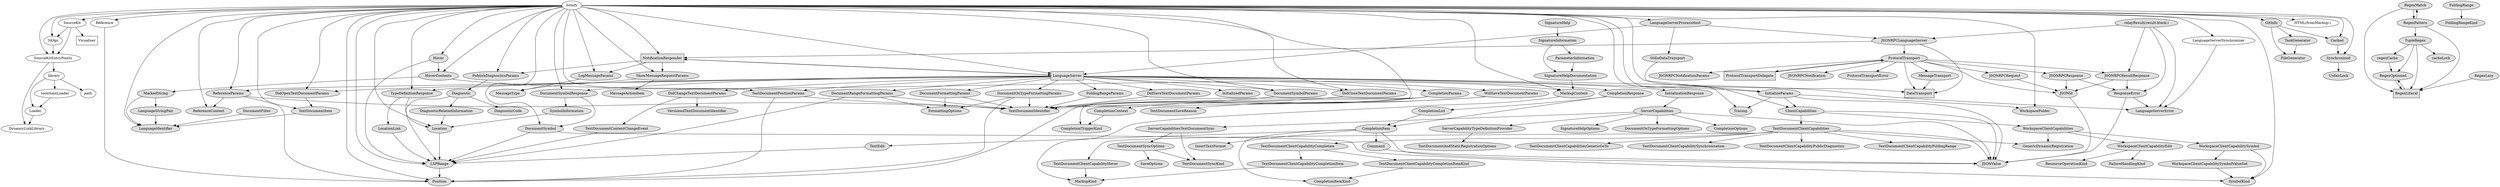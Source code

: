 digraph sweep {
	graph [_draw_="c 9 -#fffffe00 C 7 -#ffffff P 4 0 0 0 756 8802 756 8802 0 ",
		bb="0,0,8802,756",
		xdotversion=1.6
	];
	node [label="\N"];
	0	 [_draw_="c 7 -#000000 C 7 -#e0e0e0 E 3021 378 123.23 18 ",
		_ldraw_="F 14 11 -Times-Roman c 7 -#000000 T 3021 374.3 0 174 25 -DidSaveTextDocumentParams ",
		fillcolor="#e0e0e0",
		height=0.5,
		href="TextSynchronization.swift.html#56_14",
		label=DidSaveTextDocumentParams,
		pos="3021,378",
		style=filled,
		tooltip=".build/checkouts/SwiftLSPClient/SwiftLSPClient/Types/TextSynchronization.swift",
		width=3.4235];
	1	 [_draw_="c 7 -#000000 C 7 -#e0e0e0 E 3136 306 98.19 18 ",
		_ldraw_="F 14 11 -Times-Roman c 7 -#000000 T 3136 302.3 0 136 22 -TextDocumentIdentifier ",
		fillcolor="#e0e0e0",
		height=0.5,
		href="TextDocumentIndentifier.swift.html#11_14",
		label=TextDocumentIdentifier,
		pos="3136,306",
		style=filled,
		tooltip=".build/checkouts/SwiftLSPClient/SwiftLSPClient/Types/TextDocumentIndentifier.swift",
		width=2.7332];
	0 -> 1	 [_draw_="c 7 -#000000 B 4 3048.25 360.41 3063.72 351 3083.27 339.1 3099.99 328.92 ",
		_hdraw_="S 5 -solid c 7 -#000000 C 7 -#000000 P 3 3102.22 331.66 3108.94 323.47 3098.58 325.68 ",
		pos="e,3108.9,323.47 3048.3,360.41 3063.7,351 3083.3,339.1 3100,328.92",
		width=3];
	2	 [_draw_="c 7 -#000000 C 7 -#e0e0e0 E 4247 378 115.53 18 ",
		_ldraw_="F 14 11 -Times-Roman c 7 -#000000 T 4247 374.3 0 162 24 -DocumentFormattingParams ",
		fillcolor="#e0e0e0",
		height=0.5,
		href="Formatting.swift.html#21_14",
		label=DocumentFormattingParams,
		pos="4247,378",
		style=filled,
		tooltip=".build/checkouts/SwiftLSPClient/SwiftLSPClient/Types/Formatting.swift",
		width=3.204];
	2 -> 1	 [_draw_="c 7 -#000000 B 7 4166.42 365.06 4151.67 363.15 4136.39 361.36 4122 360 3802.92 329.78 3423.99 315.43 3242.82 309.89 ",
		_hdraw_="S 5 -solid c 7 -#000000 C 7 -#000000 P 3 3242.86 306.39 3232.76 309.59 3242.65 313.39 ",
		pos="e,3232.8,309.59 4166.4,365.06 4151.7,363.15 4136.4,361.36 4122,360 3802.9,329.78 3424,315.43 3242.8,309.89",
		width=2];
	15	 [_draw_="c 7 -#000000 C 7 -#e0e0e0 E 3801 306 79.41 18 ",
		_ldraw_="F 14 11 -Times-Roman c 7 -#000000 T 3801 302.3 0 107 17 -FormattingOptions ",
		fillcolor="#e0e0e0",
		height=0.5,
		href="Formatting.swift.html#11_14",
		label=FormattingOptions,
		pos="3801,306",
		style=filled,
		tooltip=".build/checkouts/SwiftLSPClient/SwiftLSPClient/Types/Formatting.swift",
		width=2.2075];
	2 -> 15	 [_draw_="c 7 -#000000 B 4 4168.8 364.73 4085.79 351.7 3955.61 331.27 3874.45 318.53 ",
		_hdraw_="S 5 -solid c 7 -#000000 C 7 -#000000 P 3 3874.73 315.03 3864.31 316.94 3873.65 321.95 ",
		pos="e,3864.3,316.94 4168.8,364.73 4085.8,351.7 3955.6,331.27 3874.4,318.53",
		width=2];
	3	 [_draw_="c 7 -#000000 C 7 -#ffffff E 363 666 47.17 18 ",
		_ldraw_="F 14 11 -Times-Roman c 7 -#000000 T 363 662.3 0 57 9 -SourceKit ",
		fillcolor="#ffffff",
		height=0.5,
		href="SourceKit.swift.html#169_13",
		label=SourceKit,
		pos="363,666",
		style=filled,
		tooltip="siteify/SourceKit.swift",
		width=1.3117];
	4	 [_draw_="c 7 -#000000 C 7 -#ffffff P 4 484.25 612 411.75 612 411.75 576 484.25 576 ",
		_ldraw_="F 14 11 -Times-Roman c 7 -#000000 T 448 590.3 0 57 10 -Visualiser ",
		fillcolor="#ffffff",
		height=0.5,
		href="SourceKit.swift.html#18_9",
		label=Visualiser,
		pos="448,594",
		shape=box,
		style=filled,
		tooltip="siteify/SourceKit.swift",
		width=1.0069];
	3 -> 4	 [_draw_="c 7 -#000000 B 4 381.86 649.46 392.86 640.41 406.94 628.81 419.29 618.64 ",
		_hdraw_="S 5 -solid c 7 -#000000 C 7 -#000000 P 3 421.61 621.27 427.1 612.21 417.16 615.87 ",
		pos="e,427.1,612.21 381.86,649.46 392.86,640.41 406.94,628.81 419.29,618.64",
		width=4];
	23	 [_draw_="c 7 -#000000 C 7 -#ffffff E 290 522 90.01 18 ",
		_ldraw_="F 14 11 -Times-Roman c 7 -#000000 T 290 518.3 0 123 20 -SourceKitEntryPoints ",
		fillcolor="#ffffff",
		height=0.5,
		href="SourceKit.swift.html#98_13",
		label=SourceKitEntryPoints,
		pos="290,522",
		style=filled,
		tooltip="siteify/SourceKit.swift",
		width=2.5047];
	3 -> 23	 [_draw_="c 7 -#000000 B 7 342.34 649.78 330.81 640.19 317.16 626.85 309 612 298.5 592.9 293.8 568.55 291.7 550.14 ",
		_hdraw_="S 5 -solid c 7 -#000000 C 7 -#000000 P 3 295.17 549.7 290.74 540.08 288.2 550.37 ",
		pos="e,290.74,540.08 342.34,649.78 330.81,640.19 317.16,626.85 309,612 298.5,592.9 293.8,568.55 291.7,550.14",
		width=73];
	37	 [_draw_="c 7 -#000000 C 7 -#ffffff E 226 594 35.62 18 ",
		_ldraw_="F 14 11 -Times-Roman c 7 -#000000 T 226 590.3 0 39 5 -SKApi ",
		fillcolor="#ffffff",
		height=0.5,
		href="SourceKit.swift.html#167_11",
		label=SKApi,
		pos="226,594",
		style=filled,
		tooltip="siteify/SourceKit.swift",
		width=0.98259];
	3 -> 37	 [_draw_="c 7 -#000000 B 4 335.93 651.17 313.9 639.91 282.72 623.98 259.18 611.96 ",
		_hdraw_="S 5 -solid c 7 -#000000 C 7 -#000000 P 3 260.75 608.83 250.26 607.39 257.57 615.06 ",
		pos="e,250.26,607.39 335.93,651.17 313.9,639.91 282.72,623.98 259.18,611.96",
		width=73];
	5	 [_draw_="c 7 -#000000 C 7 -#e0e0e0 P 4 2505.25 540 2362.75 540 2362.75 504 2505.25 504 ",
		_ldraw_="F 14 11 -Times-Roman c 7 -#000000 T 2434 518.3 0 127 21 -NotificationResponder ",
		fillcolor="#e0e0e0",
		height=0.5,
		href="LanguageServer.swift.html#78_16",
		label=NotificationResponder,
		pos="2434,522",
		shape=box,
		style=filled,
		tooltip=".build/checkouts/SwiftLSPClient/SwiftLSPClient/LanguageServer.swift",
		width=1.9792];
	6	 [_draw_="c 7 -#000000 C 7 -#e0e0e0 E 1927 450 83.26 18 ",
		_ldraw_="F 14 11 -Times-Roman c 7 -#000000 T 1927 446.3 0 113 16 -LogMessageParams ",
		fillcolor="#e0e0e0",
		height=0.5,
		href="LogMessageParams.swift.html#11_14",
		label=LogMessageParams,
		pos="1927,450",
		style=filled,
		tooltip=".build/checkouts/SwiftLSPClient/SwiftLSPClient/Types/Window/LogMessageParams.swift",
		width=2.3173];
	5 -> 6	 [_draw_="c 7 -#000000 B 7 2362.6 513.11 2279.77 503.67 2139.21 486.77 2019 468 2011.94 466.9 2004.59 465.67 1997.25 464.4 ",
		_hdraw_="S 5 -solid c 7 -#000000 C 7 -#000000 P 3 1997.75 460.93 1987.29 462.64 1996.53 467.82 ",
		pos="e,1987.3,462.64 2362.6,513.11 2279.8,503.67 2139.2,486.77 2019,468 2011.9,466.9 2004.6,465.67 1997.3,464.4",
		width=1];
	32	 [_draw_="c 7 -#000000 C 7 -#e0e0e0 P 4 3429 468 3321 468 3321 432 3429 432 ",
		_ldraw_="F 14 11 -Times-Roman c 7 -#000000 T 3375 446.3 0 92 14 -LanguageServer ",
		fillcolor="#e0e0e0",
		height=0.5,
		href="LanguageServer.swift.html#49_16",
		label=LanguageServer,
		pos="3375,450",
		shape=box,
		style=filled,
		tooltip=".build/checkouts/SwiftLSPClient/SwiftLSPClient/LanguageServer.swift",
		width=1.5];
	5 -> 32	 [_draw_="c 7 -#000000 B 4 2505.54 515.39 2683.03 501.89 3141.17 467.82 3310.72 455.52 ",
		_hdraw_="S 5 -solid c 7 -#000000 C 7 -#000000 P 3 3311.03 459.01 3320.75 454.79 3310.52 452.02 ",
		pos="e,3320.7,454.79 2505.5,515.39 2683,501.89 3141.2,467.82 3310.7,455.52",
		width=5];
	108	 [_draw_="c 7 -#000000 C 7 -#e0e0e0 E 2148 450 119.38 18 ",
		_ldraw_="F 14 11 -Times-Roman c 7 -#000000 T 2148 446.3 0 168 24 -ShowMessageRequestParams ",
		fillcolor="#e0e0e0",
		height=0.5,
		href="ShowMessageRequest.swift.html#11_14",
		label=ShowMessageRequestParams,
		pos="2148,450",
		style=filled,
		tooltip=".build/checkouts/SwiftLSPClient/SwiftLSPClient/Types/Window/ShowMessageRequest.swift",
		width=3.3137];
	5 -> 108	 [_draw_="c 7 -#000000 B 4 2364.4 503.97 2319.82 493.05 2262.19 478.95 2217.61 468.04 ",
		_hdraw_="S 5 -solid c 7 -#000000 C 7 -#000000 P 3 2218.27 464.6 2207.73 465.62 2216.61 471.4 ",
		pos="e,2207.7,465.62 2364.4,503.97 2319.8,493.05 2262.2,478.95 2217.6,468.04",
		width=1];
	119	 [_draw_="c 7 -#000000 C 7 -#e0e0e0 E 1360 450 107.34 18 ",
		_ldraw_="F 14 11 -Times-Roman c 7 -#000000 T 1360 446.3 0 150 24 -PublishDiagnosticsParams ",
		fillcolor="#e0e0e0",
		height=0.5,
		href="Diagnostics.swift.html#52_14",
		label=PublishDiagnosticsParams,
		pos="1360,450",
		style=filled,
		tooltip=".build/checkouts/SwiftLSPClient/SwiftLSPClient/Types/Diagnostics.swift",
		width=2.9846];
	5 -> 119	 [_draw_="c 7 -#000000 B 4 2362.7 516.35 2178.8 504.37 1687.55 472.35 1468.28 458.06 ",
		_hdraw_="S 5 -solid c 7 -#000000 C 7 -#000000 P 3 1468.26 454.55 1458.05 457.39 1467.8 461.53 ",
		pos="e,1458.1,457.39 2362.7,516.35 2178.8,504.37 1687.5,472.35 1468.3,458.06",
		width=1];
	96	 [_draw_="c 7 -#000000 C 7 -#e0e0e0 E 1672 378 61.14 18 ",
		_ldraw_="F 14 11 -Times-Roman c 7 -#000000 T 1672 374.3 0 78 11 -MessageType ",
		fillcolor="#e0e0e0",
		height=0.5,
		href="MessageType.swift.html#11_12",
		label=MessageType,
		pos="1672,378",
		style=filled,
		tooltip=".build/checkouts/SwiftLSPClient/SwiftLSPClient/Types/Window/MessageType.swift",
		width=1.6958];
	6 -> 96	 [_draw_="c 7 -#000000 B 4 1877.53 435.42 1833.63 423.37 1769.69 405.82 1724.81 393.5 ",
		_hdraw_="S 5 -solid c 7 -#000000 C 7 -#000000 P 3 1725.54 390.07 1714.97 390.8 1723.69 396.82 ",
		pos="e,1715,390.8 1877.5,435.42 1833.6,423.37 1769.7,405.82 1724.8,393.5",
		width=1];
	7	 [_draw_="c 7 -#000000 C 7 -#e0e0e0 E 4560 306 77.49 18 ",
		_ldraw_="F 14 11 -Times-Roman c 7 -#000000 T 4560 302.3 0 104 18 -ServerCapabilities ",
		fillcolor="#e0e0e0",
		height=0.5,
		href="ServerCapabilities.swift.html#110_14",
		label=ServerCapabilities,
		pos="4560,306",
		style=filled,
		tooltip=".build/checkouts/SwiftLSPClient/SwiftLSPClient/Types/ServerCapabilities.swift",
		width=2.1527];
	8	 [_draw_="c 7 -#000000 C 7 -#e0e0e0 E 5469 90 53.42 18 ",
		_ldraw_="F 14 11 -Times-Roman c 7 -#000000 T 5469 86.3 0 67 9 -JSONValue ",
		fillcolor="#e0e0e0",
		height=0.5,
		href="JSONValue.swift.html#11_12",
		label=JSONValue,
		pos="5469,90",
		style=filled,
		tooltip=".build/checkouts/SwiftLSPClient/SwiftLSPClient/JSONRPC/JSONValue.swift",
		width=1.4854];
	7 -> 8	 [_draw_="c 7 -#000000 B 10 4635.72 301.82 4722.14 296.72 4856.53 283.79 4895 252 4934.34 219.49 4893.73 175.35 4934 144 4970.56 115.54 5272.31 \
99.34 5405.84 93.51 ",
		_hdraw_="S 5 -solid c 7 -#000000 C 7 -#000000 P 3 5406.09 97 5415.93 93.07 5405.78 90.01 ",
		pos="e,5415.9,93.072 4635.7,301.82 4722.1,296.72 4856.5,283.79 4895,252 4934.3,219.49 4893.7,175.35 4934,144 4970.6,115.54 5272.3,99.34 \
5405.8,93.507",
		width=10];
	33	 [_draw_="c 7 -#000000 C 7 -#e0e0e0 E 3632 234 82.31 18 ",
		_ldraw_="F 14 11 -Times-Roman c 7 -#000000 T 3632 230.3 0 111 17 -CompletionOptions ",
		fillcolor="#e0e0e0",
		height=0.5,
		href="ServerCapabilities.swift.html#64_14",
		label=CompletionOptions,
		pos="3632,234",
		style=filled,
		tooltip=".build/checkouts/SwiftLSPClient/SwiftLSPClient/Types/ServerCapabilities.swift",
		width=2.2853];
	7 -> 33	 [_draw_="c 7 -#000000 B 10 4505.27 293.17 4494.29 291.16 4482.81 289.3 4472 288 4141.54 248.33 4054.62 290.33 3724 252 3716.09 251.08 3707.83 \
249.89 3699.64 248.57 ",
		_hdraw_="S 5 -solid c 7 -#000000 C 7 -#000000 P 3 3700.17 245.11 3689.73 246.89 3699.01 252.01 ",
		pos="e,3689.7,246.89 4505.3,293.17 4494.3,291.16 4482.8,289.3 4472,288 4141.5,248.33 4054.6,290.33 3724,252 3716.1,251.08 3707.8,249.89 \
3699.6,248.57",
		width=1];
	35	 [_draw_="c 7 -#000000 C 7 -#e0e0e0 E 4736 234 150.18 18 ",
		_ldraw_="F 14 11 -Times-Roman c 7 -#000000 T 4736 230.3 0 216 34 -ServerCapabilitiesTextDocumentSync ",
		fillcolor="#e0e0e0",
		height=0.5,
		href="ServerCapabilities.swift.html#27_12",
		label=ServerCapabilitiesTextDocumentSync,
		pos="4736,234",
		style=filled,
		tooltip=".build/checkouts/SwiftLSPClient/SwiftLSPClient/Types/ServerCapabilities.swift",
		width=4.1776];
	7 -> 35	 [_draw_="c 7 -#000000 B 4 4597.33 290.15 4622.87 280 4657.06 266.4 4685.09 255.25 ",
		_hdraw_="S 5 -solid c 7 -#000000 C 7 -#000000 P 3 4686.73 258.36 4694.73 251.41 4684.14 251.86 ",
		pos="e,4694.7,251.41 4597.3,290.15 4622.9,280 4657.1,266.4 4685.1,255.25",
		width=1];
	87	 [_draw_="c 7 -#000000 C 7 -#e0e0e0 E 4408 234 159.35 18 ",
		_ldraw_="F 14 11 -Times-Roman c 7 -#000000 T 4408 230.3 0 229 38 -ServerCapabilityTypeDefinitionProvider ",
		fillcolor="#e0e0e0",
		height=0.5,
		href="ServerCapabilities.swift.html#77_12",
		label=ServerCapabilityTypeDefinitionProvider,
		pos="4408,234",
		style=filled,
		tooltip=".build/checkouts/SwiftLSPClient/SwiftLSPClient/Types/ServerCapabilities.swift",
		width=4.4199];
	7 -> 87	 [_draw_="c 7 -#000000 B 4 4526.64 289.64 4505.04 279.69 4476.64 266.61 4453.05 255.75 ",
		_hdraw_="S 5 -solid c 7 -#000000 C 7 -#000000 P 3 4454.48 252.55 4443.93 251.55 4451.55 258.91 ",
		pos="e,4443.9,251.55 4526.6,289.64 4505,279.69 4476.6,266.61 4453,255.75",
		width=1];
	123	 [_draw_="c 7 -#000000 C 7 -#e0e0e0 E 3825 234 91.94 18 ",
		_ldraw_="F 14 11 -Times-Roman c 7 -#000000 T 3825 230.3 0 126 20 -SignatureHelpOptions ",
		fillcolor="#e0e0e0",
		height=0.5,
		href="ServerCapabilities.swift.html#69_14",
		label=SignatureHelpOptions,
		pos="3825,234",
		style=filled,
		tooltip=".build/checkouts/SwiftLSPClient/SwiftLSPClient/Types/ServerCapabilities.swift",
		width=2.5596];
	7 -> 123	 [_draw_="c 7 -#000000 B 10 4504.78 293.24 4493.95 291.24 4482.65 289.37 4472 288 4230.81 256.88 4167.55 280.22 3926 252 3917.4 251 3908.42 \
249.76 3899.52 248.41 ",
		_hdraw_="S 5 -solid c 7 -#000000 C 7 -#000000 P 3 3899.94 244.94 3889.52 246.86 3898.86 251.85 ",
		pos="e,3889.5,246.86 4504.8,293.24 4493.9,291.24 4482.6,289.37 4472,288 4230.8,256.88 4167.6,280.22 3926,252 3917.4,251 3908.4,249.76 \
3899.5,248.41",
		width=1];
	131	 [_draw_="c 7 -#000000 C 7 -#e0e0e0 E 4083 234 147.31 18 ",
		_ldraw_="F 14 11 -Times-Roman c 7 -#000000 T 4083 230.3 0 211 31 -DocumentOnTypeFormattingOptions ",
		fillcolor="#e0e0e0",
		height=0.5,
		href="ServerCapabilities.swift.html#105_14",
		label=DocumentOnTypeFormattingOptions,
		pos="4083,234",
		style=filled,
		tooltip=".build/checkouts/SwiftLSPClient/SwiftLSPClient/Types/ServerCapabilities.swift",
		width=4.0908];
	7 -> 131	 [_draw_="c 7 -#000000 B 7 4503.28 293.56 4492.89 291.61 4482.13 289.67 4472 288 4378.67 272.64 4272.22 258.36 4194.3 248.5 ",
		_hdraw_="S 5 -solid c 7 -#000000 C 7 -#000000 P 3 4194.34 244.98 4183.98 247.2 4193.46 251.92 ",
		pos="e,4184,247.2 4503.3,293.56 4492.9,291.61 4482.1,289.67 4472,288 4378.7,272.64 4272.2,258.36 4194.3,248.5",
		width=1];
	9	 [_draw_="c 7 -#000000 C 7 -#e0e0e0 E 8418 594 55.37 18 ",
		_ldraw_="F 14 11 -Times-Roman c 7 -#000000 T 8418 590.3 0 69 10 -TupleRegex ",
		fillcolor="#e0e0e0",
		height=0.5,
		href="TupleRegex.swift.html#245_11",
		label=TupleRegex,
		pos="8418,594",
		style=filled,
		tooltip=".build/checkouts/SwiftRegex5/Sources/TupleRegex.swift",
		width=1.5312];
	10	 [_draw_="c 7 -#000000 C 7 -#e0e0e0 E 8298 522 53.42 18 ",
		_ldraw_="F 14 11 -Times-Roman c 7 -#000000 T 8298 518.3 0 67 10 -regexCache ",
		fillcolor="#e0e0e0",
		height=0.5,
		href="TupleRegex.swift.html#242_12",
		label=regexCache,
		pos="8298,522",
		style=filled,
		tooltip=".build/checkouts/SwiftRegex5/Sources/TupleRegex.swift",
		width=1.4854];
	9 -> 10	 [_draw_="c 7 -#000000 B 4 8392.26 577.98 8374.78 567.79 8351.47 554.19 8332.4 543.07 ",
		_hdraw_="S 5 -solid c 7 -#000000 C 7 -#000000 P 3 8334.1 540.01 8323.7 537.99 8330.57 546.05 ",
		pos="e,8323.7,537.99 8392.3,577.98 8374.8,567.79 8351.5,554.19 8332.4,543.07",
		width=2];
	45	 [_draw_="c 7 -#000000 C 7 -#e0e0e0 E 8322 450 67.39 18 ",
		_ldraw_="F 14 11 -Times-Roman c 7 -#000000 T 8322 446.3 0 88 13 -RegexOptioned ",
		fillcolor="#e0e0e0",
		height=0.5,
		href="TupleRegex.swift.html#21_14",
		label=RegexOptioned,
		pos="8322,450",
		style=filled,
		tooltip=".build/checkouts/SwiftRegex5/Sources/TupleRegex.swift",
		width=1.8694];
	9 -> 45	 [_draw_="c 7 -#000000 B 7 8407.32 576.12 8395.84 558.11 8376.97 528.81 8360 504 8353.77 494.89 8346.77 485.03 8340.5 476.31 ",
		_hdraw_="S 5 -solid c 7 -#000000 C 7 -#000000 P 3 8343.21 474.1 8334.52 468.05 8337.54 478.2 ",
		pos="e,8334.5,468.05 8407.3,576.12 8395.8,558.11 8377,528.81 8360,504 8353.8,494.89 8346.8,485.03 8340.5,476.31",
		width=4];
	100	 [_draw_="c 7 -#000000 C 7 -#e0e0e0 P 4 8541 396 8451 396 8451 360 8541 360 ",
		_ldraw_="F 14 11 -Times-Roman c 7 -#000000 T 8496 374.3 0 74 12 -RegexLiteral ",
		fillcolor="#e0e0e0",
		height=0.5,
		href="TupleRegex.swift.html#17_16",
		label=RegexLiteral,
		pos="8496,378",
		shape=box,
		style=filled,
		tooltip=".build/checkouts/SwiftRegex5/Sources/TupleRegex.swift",
		width=1.25];
	9 -> 100	 [_draw_="c 7 -#000000 B 7 8420.44 575.96 8423.31 557.81 8428.76 528.4 8437 504 8448.93 468.67 8468.11 430.18 8481.35 405.38 ",
		_hdraw_="S 5 -solid c 7 -#000000 C 7 -#000000 P 3 8484.6 406.73 8486.27 396.27 8478.44 403.4 ",
		pos="e,8486.3,396.27 8420.4,575.96 8423.3,557.81 8428.8,528.4 8437,504 8448.9,468.67 8468.1,430.18 8481.3,405.38",
		width=3];
	109	 [_draw_="c 7 -#000000 C 7 -#e0e0e0 E 8496 522 50.07 18 ",
		_ldraw_="F 14 11 -Times-Roman c 7 -#000000 T 8496 518.3 0 61 9 -cacheLock ",
		fillcolor="#e0e0e0",
		height=0.5,
		href="TupleRegex.swift.html#243_12",
		label=cacheLock,
		pos="8496,522",
		style=filled,
		tooltip=".build/checkouts/SwiftRegex5/Sources/TupleRegex.swift",
		width=1.3895];
	9 -> 109	 [_draw_="c 7 -#000000 B 4 8436.09 576.76 8446.4 567.51 8459.48 555.77 8470.79 545.63 ",
		_hdraw_="S 5 -solid c 7 -#000000 C 7 -#000000 P 3 8473.17 548.19 8478.28 538.91 8468.5 542.98 ",
		pos="e,8478.3,538.91 8436.1,576.76 8446.4,567.51 8459.5,555.77 8470.8,545.63",
		width=2];
	10 -> 45	 [_draw_="c 7 -#000000 B 4 8303.81 504.05 8306.51 496.18 8309.79 486.62 8312.81 477.79 ",
		_hdraw_="S 5 -solid c 7 -#000000 C 7 -#000000 P 3 8316.14 478.87 8316.08 468.28 8309.52 476.6 ",
		pos="e,8316.1,468.28 8303.8,504.05 8306.5,496.18 8309.8,486.62 8312.8,477.79",
		width=1];
	11	 [_draw_="c 7 -#000000 C 7 -#ffffff E 2250 738 35.15 18 ",
		_ldraw_="F 14 11 -Times-Roman c 7 -#000000 T 2250 734.3 0 38 7 -Siteify ",
		fillcolor="#ffffff",
		height=0.5,
		href="Siteify.swift.html#24_13",
		label=Siteify,
		pos="2250,738",
		style=filled,
		tooltip="siteify/Siteify.swift",
		width=0.97357];
	11 -> 1	 [_draw_="c 7 -#000000 B 13 2214.61 737.09 2076.72 736.52 1583 725.38 1583 595 1583 595 1583 595 1583 449 1583 408.55 1571 385.98 1602 360 \
1615.69 348.53 2683.49 319.07 3029.26 309.82 ",
		_hdraw_="S 5 -solid c 7 -#000000 C 7 -#000000 P 3 3029.37 313.32 3039.27 309.55 3029.18 306.32 ",
		pos="e,3039.3,309.55 2214.6,737.09 2076.7,736.52 1583,725.38 1583,595 1583,595 1583,595 1583,449 1583,408.55 1571,385.98 1602,360 1615.7,\
348.53 2683.5,319.07 3029.3,309.82",
		width=2];
	11 -> 3	 [_draw_="c 7 -#000000 B 7 2214.72 736.93 1993.78 736.34 798.44 731.02 436 684 427.56 682.91 418.67 681.26 410.1 679.42 ",
		_hdraw_="S 5 -solid c 7 -#000000 C 7 -#000000 P 3 410.78 675.98 400.25 677.18 409.23 682.81 ",
		pos="e,400.25,677.18 2214.7,736.93 1993.8,736.34 798.44,731.02 436,684 427.56,682.91 418.67,681.26 410.1,679.42",
		width=10];
	11 -> 5	 [_draw_="c 7 -#000000 B 7 2278.14 726.96 2299.41 718.25 2328.22 703.88 2348 684 2386.89 644.91 2412.64 584.58 2425.15 549.94 ",
		_hdraw_="S 5 -solid c 7 -#000000 C 7 -#000000 P 3 2428.61 550.66 2428.61 540.07 2422 548.35 ",
		pos="e,2428.6,540.07 2278.1,726.96 2299.4,718.25 2328.2,703.88 2348,684 2386.9,644.91 2412.6,584.58 2425.2,549.94",
		width=1];
	11 -> 6	 [_draw_="c 7 -#000000 B 4 2233.09 722.03 2180.18 675.18 2017.55 531.18 1953.4 474.38 ",
		_hdraw_="S 5 -solid c 7 -#000000 C 7 -#000000 P 3 1955.54 471.59 1945.73 467.59 1950.9 476.84 ",
		pos="e,1945.7,467.59 2233.1,722.03 2180.2,675.18 2017.5,531.18 1953.4,474.38",
		width=2];
	12	 [_draw_="c 7 -#000000 C 7 -#e0e0e0 E 1706 18 39.95 18 ",
		_ldraw_="F 14 11 -Times-Roman c 7 -#000000 T 1706 14.3 0 46 8 -Position ",
		fillcolor="#e0e0e0",
		height=0.5,
		href="Position.swift.html#11_14",
		label=Position,
		pos="1706,18",
		style=filled,
		tooltip=".build/checkouts/SwiftLSPClient/SwiftLSPClient/Types/Position.swift",
		width=1.1152];
	11 -> 12	 [_draw_="c 7 -#000000 B 16 2214.91 737.08 1982.47 737.48 671.8 737.34 608 684 576.97 658.06 589 635.45 589 595 589 595 589 595 589 161 589 \
145.06 532.56 135.2 716 72 805.14 41.29 1466.91 24.32 1655.8 20.07 ",
		_hdraw_="S 5 -solid c 7 -#000000 C 7 -#000000 P 3 1656.08 23.57 1666 19.84 1655.92 16.57 ",
		pos="e,1666,19.844 2214.9,737.08 1982.5,737.48 671.8,737.34 608,684 576.97,658.06 589,635.45 589,595 589,595 589,595 589,161 589,145.06 \
532.56,135.2 716,72 805.14,41.29 1466.9,24.324 1655.8,20.071",
		width=12];
	17	 [_draw_="c 7 -#000000 C 7 -#e0e0e0 E 140 666 37.54 18 ",
		_ldraw_="F 14 11 -Times-Roman c 7 -#000000 T 140 662.3 0 42 7 -GitInfo ",
		fillcolor="#e0e0e0",
		height=0.5,
		href="GitInfo.swift.html#17_13",
		label=GitInfo,
		pos="140,666",
		style=filled,
		tooltip=".build/checkouts/GitInfo/Sources/GitInfo.swift",
		width=1.0375];
	11 -> 17	 [_draw_="c 7 -#000000 B 7 2214.9 736.9 1979.97 736.14 632.81 729.78 225 684 211.18 682.45 196.25 679.8 182.83 677.05 ",
		_hdraw_="S 5 -solid c 7 -#000000 C 7 -#000000 P 3 183.4 673.6 172.89 674.94 181.95 680.44 ",
		pos="e,172.89,674.94 2214.9,736.9 1980,736.14 632.81,729.78 225,684 211.18,682.45 196.25,679.8 182.83,677.05",
		width=7];
	18	 [_draw_="c 7 -#000000 C 7 -#e0e0e0 E 7809 306 81.34 18 ",
		_ldraw_="F 14 11 -Times-Roman c 7 -#000000 T 7809 302.3 0 110 16 -TextDocumentItem ",
		fillcolor="#e0e0e0",
		height=0.5,
		href="Basic.swift.html#90_14",
		label=TextDocumentItem,
		pos="7809,306",
		style=filled,
		tooltip=".build/checkouts/SwiftLSPClient/SwiftLSPClient/Types/Basic.swift",
		width=2.2624];
	11 -> 18	 [_draw_="c 7 -#000000 B 13 2285.01 736.98 2734.71 736.65 7369.59 732.11 7651 684 7759.45 665.46 7882 705.02 7882 595 7882 595 7882 595 7882 \
449 7882 403.78 7852.36 358.53 7830.85 331.65 ",
		_hdraw_="S 5 -solid c 7 -#000000 C 7 -#000000 P 3 7833.54 329.41 7824.48 323.92 7828.14 333.87 ",
		pos="e,7824.5,323.92 2285,736.98 2734.7,736.65 7369.6,732.11 7651,684 7759.4,665.46 7882,705.02 7882,595 7882,595 7882,595 7882,449 7882,\
403.78 7852.4,358.53 7830.9,331.65",
		width=3];
	19	 [_draw_="c 7 -#000000 C 7 -#e0e0e0 E 7809 234 79.41 18 ",
		_ldraw_="F 14 11 -Times-Roman c 7 -#000000 T 7809 230.3 0 107 18 -LanguageIdentifier ",
		fillcolor="#e0e0e0",
		height=0.5,
		href="Basic.swift.html#52_12",
		label=LanguageIdentifier,
		pos="7809,234",
		style=filled,
		tooltip=".build/checkouts/SwiftLSPClient/SwiftLSPClient/Types/Basic.swift",
		width=2.2075];
	11 -> 19	 [_draw_="c 7 -#000000 B 16 2285.05 736.92 2747.44 735.79 7632.12 722.93 7773 684 7846.62 663.66 7920 671.37 7920 595 7920 595 7920 595 7920 \
377 7920 336.36 7923.11 320.72 7899 288 7888.48 273.72 7872.86 262.62 7857.57 254.35 ",
		_hdraw_="S 5 -solid c 7 -#000000 C 7 -#000000 P 3 7859.15 251.22 7848.65 249.8 7855.97 257.46 ",
		pos="e,7848.7,249.8 2285,736.92 2747.4,735.79 7632.1,722.93 7773,684 7846.6,663.66 7920,671.37 7920,595 7920,595 7920,595 7920,377 7920,\
336.36 7923.1,320.72 7899,288 7888.5,273.72 7872.9,262.62 7857.6,254.35",
		width=1];
	20	 [_draw_="c 7 -#000000 C 7 -#e0e0e0 E 1706 90 49.09 18 ",
		_ldraw_="F 14 11 -Times-Roman c 7 -#000000 T 1706 86.3 0 60 8 -LSPRange ",
		fillcolor="#e0e0e0",
		height=0.5,
		href="LSPRange.swift.html#11_14",
		label=LSPRange,
		pos="1706,90",
		style=filled,
		tooltip=".build/checkouts/SwiftLSPClient/SwiftLSPClient/Types/LSPRange.swift",
		width=1.3666];
	11 -> 20	 [_draw_="c 7 -#000000 B 31 2214.97 736.03 2082.6 732.14 1617.41 716.26 1560 684 1517.53 660.13 1496 643.72 1496 595 1496 595 1496 595 1496 \
521 1496 480.46 1506.52 458.69 1476 432 1406.81 371.51 1126.09 463.76 1064 396 1053.19 384.2 1053.45 372.03 1064 360 1145 267.67 \
1238.76 396.37 1338 324 1380.89 292.72 1357.45 258.69 1389 216 1417.23 177.8 1425.84 165.9 1468 144 1524.93 114.43 1597.87 101.29 \
1647.91 95.5 ",
		_hdraw_="S 5 -solid c 7 -#000000 C 7 -#000000 P 3 1648.35 98.97 1657.91 94.4 1647.59 92.01 ",
		pos="e,1657.9,94.403 2215,736.03 2082.6,732.14 1617.4,716.26 1560,684 1517.5,660.13 1496,643.72 1496,595 1496,595 1496,595 1496,521 1496,\
480.46 1506.5,458.69 1476,432 1406.8,371.51 1126.1,463.76 1064,396 1053.2,384.2 1053.4,372.03 1064,360 1145,267.67 1238.8,396.37 \
1338,324 1380.9,292.72 1357.5,258.69 1389,216 1417.2,177.8 1425.8,165.9 1468,144 1524.9,114.43 1597.9,101.29 1647.9,95.499",
		width=6];
	11 -> 23	 [_draw_="c 7 -#000000 B 10 2214.86 736.94 1977.66 736.38 617.5 731.15 545 684 500.34 654.96 534.13 609.86 493 576 473.53 559.97 415.74 545.78 \
366.77 536.12 ",
		_hdraw_="S 5 -solid c 7 -#000000 C 7 -#000000 P 3 367.28 532.66 356.79 534.19 365.95 539.53 ",
		pos="e,356.79,534.19 2214.9,736.94 1977.7,736.38 617.5,731.15 545,684 500.34,654.96 534.13,609.86 493,576 473.53,559.97 415.74,545.78 \
366.77,536.12",
		width=6];
	28	 [_draw_="c 7 -#000000 C 7 -#e0e0e0 E 8142 378 68.37 18 ",
		_ldraw_="F 14 11 -Times-Roman c 7 -#000000 T 8142 374.3 0 89 13 -MarkupContent ",
		fillcolor="#e0e0e0",
		height=0.5,
		href="Basic.swift.html#146_14",
		label=MarkupContent,
		pos="8142,378",
		style=filled,
		tooltip=".build/checkouts/SwiftLSPClient/SwiftLSPClient/Types/Basic.swift",
		width=1.8923];
	11 -> 28	 [_draw_="c 7 -#000000 B 16 2285.34 736.9 2770.16 735.53 8081.42 719.74 8151 684 8194.57 661.62 8216 643.98 8216 595 8216 595 8216 595 8216 \
521 8216 480.46 8215.72 467.42 8196 432 8189.76 420.79 8180.42 410.42 8171.26 401.88 ",
		_hdraw_="S 5 -solid c 7 -#000000 C 7 -#000000 P 3 8173.48 399.17 8163.68 395.16 8168.84 404.41 ",
		pos="e,8163.7,395.16 2285.3,736.9 2770.2,735.53 8081.4,719.74 8151,684 8194.6,661.62 8216,643.98 8216,595 8216,595 8216,595 8216,521 \
8216,480.46 8215.7,467.42 8196,432 8189.8,420.79 8180.4,410.42 8171.3,401.88",
		width=1];
	29	 [_draw_="c 7 -#000000 C 7 -#e0e0e0 E 1706 234 76.54 18 ",
		_ldraw_="F 14 11 -Times-Roman c 7 -#000000 T 1706 230.3 0 102 14 -DocumentSymbol ",
		fillcolor="#e0e0e0",
		height=0.5,
		href="DocumentSymbol.swift.html#56_14",
		label=DocumentSymbol,
		pos="1706,234",
		style=filled,
		tooltip=".build/checkouts/SwiftLSPClient/SwiftLSPClient/Types/DocumentSymbol.swift",
		width=2.1207];
	11 -> 29	 [_draw_="c 7 -#000000 B 19 2214.83 735.7 2089.3 730.83 1667.97 712.51 1615 684 1570.69 660.15 1545 645.32 1545 595 1545 595 1545 595 1545 \
449 1545 406.81 1547.98 389.64 1578 360 1611.91 326.52 1646.12 358.49 1679 324 1694.89 307.33 1701.45 281.62 1704.15 262.11 ",
		_hdraw_="S 5 -solid c 7 -#000000 C 7 -#000000 P 3 1707.65 262.34 1705.29 252.01 1700.69 261.55 ",
		pos="e,1705.3,252.01 2214.8,735.7 2089.3,730.83 1668,712.51 1615,684 1570.7,660.15 1545,645.32 1545,595 1545,595 1545,595 1545,449 1545,\
406.81 1548,389.64 1578,360 1611.9,326.52 1646.1,358.49 1679,324 1694.9,307.33 1701.5,281.62 1704.2,262.11",
		width=25];
	11 -> 32	 [_draw_="c 7 -#000000 B 4 2280.67 729.2 2432 690.73 3100.15 520.87 3311.01 467.27 ",
		_hdraw_="S 5 -solid c 7 -#000000 C 7 -#000000 P 3 3312.17 470.58 3321 464.73 3310.45 463.8 ",
		pos="e,3321,464.73 2280.7,729.2 2432,690.73 3100.2,520.87 3311,467.27",
		width=16];
	11 -> 37	 [_draw_="c 7 -#000000 B 7 2214.74 736.82 1959.08 735.44 397.11 725.31 307 684 277.92 670.67 254.65 641.44 240.64 620.11 ",
		_hdraw_="S 5 -solid c 7 -#000000 C 7 -#000000 P 3 243.51 618.1 235.21 611.52 237.59 621.84 ",
		pos="e,235.21,611.52 2214.7,736.82 1959.1,735.44 397.11,725.31 307,684 277.92,670.67 254.65,641.44 240.64,620.11",
		width=6];
	39	 [_draw_="c 7 -#000000 C 7 -#e0e0e0 E 943 378 74.14 18 ",
		_ldraw_="F 14 11 -Times-Roman c 7 -#000000 T 943 374.3 0 98 15 -ReferenceParams ",
		fillcolor="#e0e0e0",
		height=0.5,
		href="Reference.swift.html#19_14",
		label=ReferenceParams,
		pos="943,378",
		style=filled,
		tooltip=".build/checkouts/SwiftLSPClient/SwiftLSPClient/Types/Features/Reference.swift",
		width=2.0569];
	11 -> 39	 [_draw_="c 7 -#000000 B 13 2215.01 736.31 2042.89 732.77 1290.33 715.61 1191 684 1120.74 661.64 1051 668.73 1051 595 1051 595 1051 595 1051 \
521 1051 470.39 1007 426.54 975.17 401.43 ",
		_hdraw_="S 5 -solid c 7 -#000000 C 7 -#000000 P 3 977.04 398.45 966.97 395.16 972.79 404.01 ",
		pos="e,966.97,395.16 2215,736.31 2042.9,732.77 1290.3,715.61 1191,684 1120.7,661.64 1051,668.73 1051,595 1051,595 1051,595 1051,521 1051,\
470.39 1007,426.54 975.17,401.43",
		width=1];
	42	 [_draw_="c 7 -#000000 C 7 -#e0e0e0 E 480 522 60.17 18 ",
		_ldraw_="F 14 11 -Times-Roman c 7 -#000000 T 480 518.3 0 77 12 -Synchronized ",
		fillcolor="#e0e0e0",
		height=0.5,
		href="Parallel.swift.html#57_13",
		label=Synchronized,
		pos="480,522",
		style=filled,
		tooltip=".build/checkouts/Parallel/Sources/Parallel.swift",
		width=1.6728];
	11 -> 42	 [_draw_="c 7 -#000000 B 10 2214.71 736.94 1979.46 736.42 645.43 731.37 575 684 531.41 654.68 555.43 620.17 527 576 520.48 565.87 512.06 555.72 \
504.16 547.06 ",
		_hdraw_="S 5 -solid c 7 -#000000 C 7 -#000000 P 3 506.51 544.46 497.11 539.57 501.41 549.25 ",
		pos="e,497.11,539.57 2214.7,736.94 1979.5,736.42 645.43,731.37 575,684 531.41,654.68 555.43,620.17 527,576 520.48,565.87 512.06,555.72 \
504.16,547.06",
		width=11];
	43	 [_draw_="c 7 -#000000 C 7 -#e0e0e0 E 7015 306 76.54 18 ",
		_ldraw_="F 14 11 -Times-Roman c 7 -#000000 T 7015 302.3 0 102 18 -ClientCapabilities ",
		fillcolor="#e0e0e0",
		height=0.5,
		href="ClientCapabilities.swift.html#222_14",
		label=ClientCapabilities,
		pos="7015,306",
		style=filled,
		tooltip=".build/checkouts/SwiftLSPClient/SwiftLSPClient/Types/ClientCapabilities.swift",
		width=2.1207];
	11 -> 43	 [_draw_="c 7 -#000000 B 16 2285.16 737.07 2736.67 737.96 7386.34 745.58 7511 684 7529.2 675.01 7729.39 415.2 7736 396 7741.21 380.87 7746.97 \
371.65 7736 360 7690.45 311.62 7205.13 330.52 7139 324 7122.35 322.36 7104.49 320.17 7087.66 317.9 ",
		_hdraw_="S 5 -solid c 7 -#000000 C 7 -#000000 P 3 7087.72 314.38 7077.34 316.49 7086.77 321.31 ",
		pos="e,7077.3,316.49 2285.2,737.07 2736.7,737.96 7386.3,745.58 7511,684 7529.2,675.01 7729.4,415.2 7736,396 7741.2,380.87 7747,371.65 \
7736,360 7690.4,311.62 7205.1,330.52 7139,324 7122.3,322.36 7104.5,320.17 7087.7,317.9",
		width=1];
	46	 [_draw_="c 7 -#000000 C 7 -#e0e0e0 E 5648 666 115.06 18 ",
		_ldraw_="F 14 11 -Times-Roman c 7 -#000000 T 5648 662.3 0 161 25 -LanguageServerProcessHost ",
		fillcolor="#e0e0e0",
		height=0.5,
		href="LanguageServerProcessHost.swift.html#20_13",
		label=LanguageServerProcessHost,
		pos="5648,666",
		style=filled,
		tooltip=".build/checkouts/SwiftLSPClient/SwiftLSPClient/LanguageServerProcessHost.swift",
		width=3.195];
	11 -> 46	 [_draw_="c 7 -#000000 B 7 2285.24 736.99 2594.09 736.8 4844.67 733.73 5519 684 5531.66 683.07 5544.97 681.72 5558.04 680.2 ",
		_hdraw_="S 5 -solid c 7 -#000000 C 7 -#000000 P 3 5558.47 683.67 5567.98 679 5557.63 676.72 ",
		pos="e,5568,679 2285.2,736.99 2594.1,736.8 4844.7,733.73 5519,684 5531.7,683.07 5545,681.72 5558,680.2",
		width=2];
	48	 [_draw_="c 7 -#000000 C 7 -#e0e0e0 E 7602 378 125.16 18 ",
		_ldraw_="F 14 11 -Times-Roman c 7 -#000000 T 7602 374.3 0 177 25 -DidOpenTextDocumentParams ",
		fillcolor="#e0e0e0",
		height=0.5,
		href="TextSynchronization.swift.html#11_14",
		label=DidOpenTextDocumentParams,
		pos="7602,378",
		style=filled,
		tooltip=".build/checkouts/SwiftLSPClient/SwiftLSPClient/Types/TextSynchronization.swift",
		width=3.4783];
	11 -> 48	 [_draw_="c 7 -#000000 B 13 2285.17 737.02 2734.28 737.23 7336.32 738.08 7463 684 7513.87 662.28 7550 650.32 7550 595 7550 595 7550 595 7550 \
521 7550 478.49 7570.8 432.95 7586.09 405.22 ",
		_hdraw_="S 5 -solid c 7 -#000000 C 7 -#000000 P 3 7589.33 406.61 7591.23 396.19 7583.24 403.15 ",
		pos="e,7591.2,396.19 2285.2,737.02 2734.3,737.23 7336.3,738.08 7463,684 7513.9,662.28 7550,650.32 7550,595 7550,595 7550,595 7550,521 \
7550,478.49 7570.8,432.95 7586.1,405.22",
		width=1];
	53	 [_draw_="c 7 -#000000 C 7 -#e0e0e0 E 356 594 37.54 18 ",
		_ldraw_="F 14 11 -Times-Roman c 7 -#000000 T 356 590.3 0 42 6 -Cached ",
		fillcolor="#e0e0e0",
		height=0.5,
		href="Parallel.swift.html#74_13",
		label=Cached,
		pos="356,594",
		style=filled,
		tooltip=".build/checkouts/Parallel/Sources/Parallel.swift",
		width=1.0375];
	11 -> 53	 [_draw_="c 7 -#000000 B 7 2214.99 737.03 1982.79 737.12 668.76 735.3 499 684 453.59 670.28 408.31 638.21 381.23 616.56 ",
		_hdraw_="S 5 -solid c 7 -#000000 C 7 -#000000 P 3 383.39 613.8 373.43 610.2 378.97 619.23 ",
		pos="e,373.43,610.2 2215,737.03 1982.8,737.12 668.76,735.3 499,684 453.59,670.28 408.31,638.21 381.23,616.56",
		width=7];
	59	 [_draw_="c 7 -#000000 C 7 -#e0e0e0 E 1174 378 101.09 18 ",
		_ldraw_="F 14 11 -Times-Roman c 7 -#000000 T 1174 374.3 0 140 22 -TypeDefinitionResponse ",
		fillcolor="#e0e0e0",
		height=0.5,
		href="TypeDefinition.swift.html#11_12",
		label=TypeDefinitionResponse,
		pos="1174,378",
		style=filled,
		tooltip=".build/checkouts/SwiftLSPClient/SwiftLSPClient/Types/Features/TypeDefinition.swift",
		width=2.811];
	11 -> 59	 [_draw_="c 7 -#000000 B 13 2214.88 737.02 2046.34 736.84 1325.19 733.22 1239 684 1197.79 660.47 1180 642.46 1180 595 1180 595 1180 595 1180 \
521 1180 480.96 1177.59 434.63 1175.82 406.07 ",
		_hdraw_="S 5 -solid c 7 -#000000 C 7 -#000000 P 3 1179.31 405.8 1175.19 396.04 1172.33 406.24 ",
		pos="e,1175.2,396.04 2214.9,737.02 2046.3,736.84 1325.2,733.22 1239,684 1197.8,660.47 1180,642.46 1180,595 1180,595 1180,595 1180,521 \
1180,480.96 1177.6,434.63 1175.8,406.07",
		width=1];
	61	 [_draw_="c 7 -#000000 C 7 -#e0e0e0 E 5171 378 122.28 18 ",
		_ldraw_="F 14 11 -Times-Roman c 7 -#000000 T 5171 374.3 0 172 26 -TextDocumentPositionParams ",
		fillcolor="#e0e0e0",
		height=0.5,
		href="Basic.swift.html#122_14",
		label=TextDocumentPositionParams,
		pos="5171,378",
		style=filled,
		tooltip=".build/checkouts/SwiftLSPClient/SwiftLSPClient/Types/Basic.swift",
		width=3.3915];
	11 -> 61	 [_draw_="c 7 -#000000 B 10 2285.19 736.41 2552.55 731.71 4253 697.79 4253 595 4253 595 4253 595 4253 521 4253 500.46 4834.92 422.61 5072.14 \
391.73 ",
		_hdraw_="S 5 -solid c 7 -#000000 C 7 -#000000 P 3 5072.68 395.19 5082.14 390.43 5071.78 388.25 ",
		pos="e,5082.1,390.43 2285.2,736.41 2552.5,731.71 4253,697.79 4253,595 4253,595 4253,595 4253,521 4253,500.46 4834.9,422.61 5072.1,391.73",
		width=1];
	63	 [_draw_="c 7 -#000000 C 7 -#e0e0e0 E 7456 450 65.47 18 ",
		_ldraw_="F 14 11 -Times-Roman c 7 -#000000 T 7456 446.3 0 85 13 -HoverContents ",
		fillcolor="#e0e0e0",
		height=0.5,
		href="Hover.swift.html#11_12",
		label=HoverContents,
		pos="7456,450",
		style=filled,
		tooltip=".build/checkouts/SwiftLSPClient/SwiftLSPClient/Types/Features/Hover.swift",
		width=1.8145];
	11 -> 63	 [_draw_="c 7 -#000000 B 7 2285.18 736.97 2736.79 736.5 7385.75 730.6 7436 684 7493 631.15 7475.93 527.03 7463.7 477.89 ",
		_hdraw_="S 5 -solid c 7 -#000000 C 7 -#000000 P 3 7467.03 476.79 7461.11 468 7460.26 478.56 ",
		pos="e,7461.1,468 2285.2,736.97 2736.8,736.5 7385.7,730.6 7436,684 7493,631.15 7475.9,527.03 7463.7,477.89",
		width=1];
	69	 [_draw_="c 7 -#000000 C 7 -#ffffff E 664 666 47.17 18 ",
		_ldraw_="F 14 11 -Times-Roman c 7 -#000000 T 664 662.3 0 57 9 -Reference ",
		fillcolor="#ffffff",
		height=0.5,
		href="Siteify.swift.html#635_7",
		label=Reference,
		pos="664,666",
		style=filled,
		tooltip="siteify/Siteify.swift",
		width=1.3117];
	11 -> 69	 [_draw_="c 7 -#000000 B 7 2215 736.91 2016.05 736.22 1025.92 730.49 725 684 719.64 683.17 714.07 682.03 708.58 680.73 ",
		_hdraw_="S 5 -solid c 7 -#000000 C 7 -#000000 P 3 709.4 677.32 698.85 678.24 707.67 684.11 ",
		pos="e,698.85,678.24 2215,736.91 2016,736.22 1025.9,730.49 725,684 719.64,683.17 714.07,682.03 708.58,680.73",
		width=8];
	75	 [_draw_="c 7 -#000000 C 7 -#e0e0e0 E 1441 234 42.35 18 ",
		_ldraw_="F 14 11 -Times-Roman c 7 -#000000 T 1441 230.3 0 50 8 -Location ",
		fillcolor="#e0e0e0",
		height=0.5,
		href="Location.swift.html#11_14",
		label=Location,
		pos="1441,234",
		style=filled,
		tooltip=".build/checkouts/SwiftLSPClient/SwiftLSPClient/Types/Location.swift",
		width=1.1791];
	11 -> 75	 [_draw_="c 7 -#000000 B 13 2214.91 737.08 2016.15 737.32 1036.01 735.86 913 684 767.27 622.56 767.25 540.96 704 396 684.48 351.26 650.71 \
323.7 684 288 731.83 236.7 1223.89 234.07 1388.03 234.64 ",
		_hdraw_="S 5 -solid c 7 -#000000 C 7 -#000000 P 3 1388.35 238.14 1398.36 234.68 1388.38 231.14 ",
		pos="e,1398.4,234.68 2214.9,737.08 2016.1,737.32 1036,735.86 913,684 767.27,622.56 767.25,540.96 704,396 684.48,351.26 650.71,323.7 684,\
288 731.83,236.7 1223.9,234.07 1388,234.64",
		width=4];
	80	 [_draw_="c 7 -#000000 C 7 -#e0e0e0 E 5457 378 69.32 18 ",
		_ldraw_="F 14 11 -Times-Roman c 7 -#000000 T 5457 374.3 0 91 16 -InitializeParams ",
		fillcolor="#e0e0e0",
		height=0.5,
		href="Initialization.swift.html#17_14",
		label=InitializeParams,
		pos="5457,378",
		style=filled,
		tooltip=".build/checkouts/SwiftLSPClient/SwiftLSPClient/Types/Initialization.swift",
		width=1.9242];
	11 -> 80	 [_draw_="c 7 -#000000 B 13 2285.04 736.99 2623.64 736.82 5303.03 733.88 5367 684 5399.31 658.81 5391 635.97 5391 595 5391 595 5391 595 5391 \
521 5391 476.6 5417.86 431.06 5437.31 403.9 ",
		_hdraw_="S 5 -solid c 7 -#000000 C 7 -#000000 P 3 5440.2 405.88 5443.32 395.75 5434.57 401.72 ",
		pos="e,5443.3,395.75 2285,736.99 2623.6,736.82 5303,733.88 5367,684 5399.3,658.81 5391,635.97 5391,595 5391,595 5391,595 5391,521 5391,\
476.6 5417.9,431.06 5437.3,403.9",
		width=1];
	84	 [_draw_="c 7 -#000000 C 7 -#e0e0e0 E 6356 18 57.29 18 ",
		_ldraw_="F 14 11 -Times-Roman c 7 -#000000 T 6356 14.3 0 72 10 -SymbolKind ",
		fillcolor="#e0e0e0",
		height=0.5,
		href="SymbolKind.swift.html#11_12",
		label=SymbolKind,
		pos="6356,18",
		style=filled,
		tooltip=".build/checkouts/SwiftLSPClient/SwiftLSPClient/Types/SymbolKind.swift",
		width=1.586];
	11 -> 84	 [_draw_="c 7 -#000000 B 13 2284.95 736.33 2623.96 729.74 5315 674.86 5315 595 5315 595 5315 595 5315 521 5315 317.39 5238.43 187.67 5406 \
72 5442.26 46.97 6078.19 26.84 6288.84 20.84 ",
		_hdraw_="S 5 -solid c 7 -#000000 C 7 -#000000 P 3 6289.24 24.33 6299.14 20.54 6289.05 17.33 ",
		pos="e,6299.1,20.543 2284.9,736.33 2624,729.74 5315,674.86 5315,595 5315,595 5315,595 5315,521 5315,317.39 5238.4,187.67 5406,72 5442.3,\
46.969 6078.2,26.841 6288.8,20.835",
		width=2];
	98	 [_draw_="c 7 -#000000 C 7 -#e0e0e0 E 2527 378 126.61 18 ",
		_ldraw_="F 14 11 -Times-Roman c 7 -#000000 T 2527 374.3 0 179 26 -DidCloseTextDocumentParams ",
		fillcolor="#e0e0e0",
		height=0.5,
		href="TextSynchronization.swift.html#78_14",
		label=DidCloseTextDocumentParams,
		pos="2527,378",
		style=filled,
		tooltip=".build/checkouts/SwiftLSPClient/SwiftLSPClient/Types/TextSynchronization.swift",
		width=3.5103];
	11 -> 98	 [_draw_="c 7 -#000000 B 13 2259.09 720.51 2272.49 694.61 2296 642.42 2296 595 2296 595 2296 595 2296 521 2296 480.03 2290.85 460.78 2320 \
432 2336.6 415.61 2386.88 402.53 2433.72 393.46 ",
		_hdraw_="S 5 -solid c 7 -#000000 C 7 -#000000 P 3 2434.47 396.88 2443.65 391.59 2433.17 390 ",
		pos="e,2443.6,391.59 2259.1,720.51 2272.5,694.61 2296,642.42 2296,595 2296,595 2296,595 2296,521 2296,480.03 2290.8,460.78 2320,432 2336.6,\
415.61 2386.9,402.53 2433.7,393.46",
		width=1];
	101	 [_draw_="c 7 -#000000 C 7 -#e0e0e0 E 5358 306 38.49 18 ",
		_ldraw_="F 14 11 -Times-Roman c 7 -#000000 T 5358 302.3 0 44 7 -Tracing ",
		fillcolor="#e0e0e0",
		height=0.5,
		href="Initialization.swift.html#11_12",
		label=Tracing,
		pos="5358,306",
		style=filled,
		tooltip=".build/checkouts/SwiftLSPClient/SwiftLSPClient/Types/Initialization.swift",
		width=1.0694];
	11 -> 101	 [_draw_="c 7 -#000000 B 13 2285.14 736.98 2621.84 736.74 5265.84 733.25 5329 684 5361.31 658.81 5353 635.97 5353 595 5353 595 5353 595 5353 \
521 5353 453.94 5355.48 375.09 5356.95 334.39 ",
		_hdraw_="S 5 -solid c 7 -#000000 C 7 -#000000 P 3 5360.46 334.32 5357.33 324.2 5353.46 334.06 ",
		pos="e,5357.3,324.2 2285.1,736.98 2621.8,736.74 5265.8,733.25 5329,684 5361.3,658.81 5353,635.97 5353,595 5353,595 5353,595 5353,521 \
5353,453.94 5355.5,375.09 5357,334.39",
		width=2];
	102	 [_draw_="c 7 -#000000 C 7 -#e0e0e0 E 1227 306 76.54 18 ",
		_ldraw_="F 14 11 -Times-Roman c 7 -#000000 T 1227 302.3 0 102 16 -ReferenceContext ",
		fillcolor="#e0e0e0",
		height=0.5,
		href="Reference.swift.html#11_14",
		label=ReferenceContext,
		pos="1227,306",
		style=filled,
		tooltip=".build/checkouts/SwiftLSPClient/SwiftLSPClient/Types/Features/Reference.swift",
		width=2.1207];
	11 -> 102	 [_draw_="c 7 -#000000 B 16 2214.82 737.25 1996.95 738.36 841 737.52 841 595 841 595 841 595 841 449 841 408.55 830.24 387.39 860 360 906.32 \
317.37 1078.86 334.11 1141 324 1147.66 322.92 1154.6 321.7 1161.51 320.42 ",
		_hdraw_="S 5 -solid c 7 -#000000 C 7 -#000000 P 3 1162.41 323.82 1171.59 318.53 1161.11 316.94 ",
		pos="e,1171.6,318.53 2214.8,737.25 1996.9,738.36 841,737.52 841,595 841,595 841,595 841,449 841,408.55 830.24,387.39 860,360 906.32,317.37 \
1078.9,334.11 1141,324 1147.7,322.92 1154.6,321.7 1161.5,320.42",
		width=1];
	105	 [_draw_="c 7 -#000000 C 7 -#e0e0e0 E 1405 378 111.19 18 ",
		_ldraw_="F 14 11 -Times-Roman c 7 -#000000 T 1405 374.3 0 156 22 -DocumentSymbolResponse ",
		fillcolor="#e0e0e0",
		height=0.5,
		href="DocumentSymbol.swift.html#25_12",
		label=DocumentSymbolResponse,
		pos="1405,378",
		style=filled,
		tooltip=".build/checkouts/SwiftLSPClient/SwiftLSPClient/Types/DocumentSymbol.swift",
		width=3.0943];
	11 -> 105	 [_draw_="c 7 -#000000 B 16 2214.99 736.21 2079.78 732.92 1591.67 718.85 1441 684 1339.44 660.51 1224 699.24 1224 595 1224 595 1224 595 1224 \
521 1224 480.55 1215.95 462.07 1243 432 1260.38 412.67 1284.91 400.37 1309.63 392.54 ",
		_hdraw_="S 5 -solid c 7 -#000000 C 7 -#000000 P 3 1310.86 395.83 1319.47 389.66 1308.89 389.11 ",
		pos="e,1319.5,389.66 2215,736.21 2079.8,732.92 1591.7,718.85 1441,684 1339.4,660.51 1224,699.24 1224,595 1224,595 1224,595 1224,521 1224,\
480.55 1216,462.07 1243,432 1260.4,412.67 1284.9,400.37 1309.6,392.54",
		width=1];
	107	 [_draw_="c 7 -#000000 C 7 -#e0e0e0 E 5528 522 33.22 18 ",
		_ldraw_="F 14 11 -Times-Roman c 7 -#000000 T 5528 518.3 0 35 5 -Hover ",
		fillcolor="#e0e0e0",
		height=0.5,
		href="Hover.swift.html#46_14",
		label=Hover,
		pos="5528,522",
		style=filled,
		tooltip=".build/checkouts/SwiftLSPClient/SwiftLSPClient/Types/Features/Hover.swift",
		width=0.91871];
	11 -> 107	 [_draw_="c 7 -#000000 B 7 2285.03 736.91 2627.79 736.02 5372.14 727.53 5443 684 5491.25 654.36 5513.6 587.36 5522.66 549.8 ",
		_hdraw_="S 5 -solid c 7 -#000000 C 7 -#000000 P 3 5526.08 550.57 5524.88 540.04 5519.25 549.02 ",
		pos="e,5524.9,540.04 2285,736.91 2627.8,736.02 5372.1,727.53 5443,684 5491.3,654.36 5513.6,587.36 5522.7,549.8",
		width=1];
	11 -> 108	 [_draw_="c 7 -#000000 B 4 2243.92 719.97 2226.85 672.09 2178.34 536.06 2157.59 477.9 ",
		_hdraw_="S 5 -solid c 7 -#000000 C 7 -#000000 P 3 2160.83 476.55 2154.17 468.31 2154.23 478.9 ",
		pos="e,2154.2,468.31 2243.9,719.97 2226.9,672.09 2178.3,536.06 2157.6,477.9",
		width=1];
	116	 [_draw_="c 7 -#000000 C 7 -#ffffff E 7735 594 118.41 18 ",
		_ldraw_="F 14 11 -Times-Roman c 7 -#000000 T 7735 590.3 0 167 26 -LanguageServerSynchronizer ",
		fillcolor="#ffffff",
		height=0.5,
		href="Synchronizer.swift.html#16_7",
		label=LanguageServerSynchronizer,
		pos="7735,594",
		style=filled,
		tooltip="siteify/Synchronizer.swift",
		width=3.2908];
	11 -> 116	 [_draw_="c 7 -#000000 B 7 2285.01 736.93 2739.43 736.05 7466.79 725.8 7602 684 7643.68 671.12 7684.26 640.56 7709.41 618.85 ",
		_hdraw_="S 5 -solid c 7 -#000000 C 7 -#000000 P 3 7711.83 621.39 7717.02 612.15 7707.2 616.13 ",
		pos="e,7717,612.15 2285,736.93 2739.4,736.05 7466.8,725.8 7602,684 7643.7,671.12 7684.3,640.56 7709.4,618.85",
		width=2];
	11 -> 119	 [_draw_="c 7 -#000000 B 7 2214.81 736.57 2072.45 734.56 1543.89 724.43 1482 684 1408.48 635.97 1376.57 528.61 1365.24 478.16 ",
		_hdraw_="S 5 -solid c 7 -#000000 C 7 -#000000 P 3 1368.65 477.35 1363.13 468.31 1361.8 478.82 ",
		pos="e,1363.1,468.31 2214.8,736.57 2072.5,734.56 1543.9,724.43 1482,684 1408.5,635.97 1376.6,528.61 1365.2,478.16",
		width=2];
	120	 [_draw_="c 7 -#000000 C 7 -#e0e0e0 E 2776 378 103.49 18 ",
		_ldraw_="F 14 11 -Times-Roman c 7 -#000000 T 2776 374.3 0 144 20 -DocumentSymbolParams ",
		fillcolor="#e0e0e0",
		height=0.5,
		href="DocumentSymbol.swift.html#11_14",
		label=DocumentSymbolParams,
		pos="2776,378",
		style=filled,
		tooltip=".build/checkouts/SwiftLSPClient/SwiftLSPClient/Types/DocumentSymbol.swift",
		width=2.8749];
	11 -> 120	 [_draw_="c 7 -#000000 B 10 2266.6 721.73 2291.08 697.46 2334 647.42 2334 595 2334 595 2334 595 2334 521 2334 482.65 2578.36 422.82 2703.7 \
394.66 ",
		_hdraw_="S 5 -solid c 7 -#000000 C 7 -#000000 P 3 2704.61 398.04 2713.61 392.44 2703.09 391.21 ",
		pos="e,2713.6,392.44 2266.6,721.73 2291.1,697.46 2334,647.42 2334,595 2334,595 2334,595 2334,521 2334,482.65 2578.4,422.82 2703.7,394.66",
		width=1];
	130	 [_draw_="c 7 -#000000 C 7 -#ffffff E 7336 666 91.46 18 ",
		_ldraw_="F 14 11 -Times-Roman c 7 -#000000 T 7336 662.3 0 125 17 -HTML(fromMarkup:) ",
		fillcolor="#ffffff",
		height=0.5,
		href="Siteify.swift.html#676_5",
		label="HTML(fromMarkup:)",
		pos="7336,666",
		style=filled,
		tooltip="siteify/Siteify.swift",
		width=2.5367];
	11 -> 130	 [_draw_="c 7 -#000000 B 7 2285.11 736.96 2702.55 736.42 6711.15 730.07 7234 684 7243.42 683.17 7253.29 681.96 7263.02 680.56 ",
		_hdraw_="S 5 -solid c 7 -#000000 C 7 -#000000 P 3 7263.71 684 7273.08 679.05 7262.67 677.08 ",
		pos="e,7273.1,679.05 2285.1,736.96 2702.6,736.42 6711.2,730.07 7234,684 7243.4,683.17 7253.3,681.96 7263,680.56",
		width=1];
	133	 [_draw_="c 7 -#000000 C 7 -#e0e0e0 E 5528 306 75.09 18 ",
		_ldraw_="F 14 11 -Times-Roman c 7 -#000000 T 5528 302.3 0 100 15 -WorkspaceFolder ",
		fillcolor="#e0e0e0",
		height=0.5,
		href="WorkspaceFolder.swift.html#11_14",
		label=WorkspaceFolder,
		pos="5528,306",
		style=filled,
		tooltip=".build/checkouts/SwiftLSPClient/SwiftLSPClient/Types/WorkspaceFolder.swift",
		width=2.0888];
	11 -> 133	 [_draw_="c 7 -#000000 B 13 2285.04 736.95 2625.02 736.42 5325.86 730.76 5393 684 5491.61 615.32 5420.4 529.24 5491 432 5505.84 411.55 5524.18 \
418.83 5535 396 5544.2 376.59 5541.39 352.12 5536.87 333.75 ",
		_hdraw_="S 5 -solid c 7 -#000000 C 7 -#000000 P 3 5540.21 332.69 5534.18 323.98 5533.46 334.55 ",
		pos="e,5534.2,323.98 2285,736.95 2625,736.42 5325.9,730.76 5393,684 5491.6,615.32 5420.4,529.24 5491,432 5505.8,411.55 5524.2,418.83 \
5535,396 5544.2,376.59 5541.4,352.12 5536.9,333.75",
		width=1];
	13	 [_draw_="c 7 -#000000 C 7 -#e0e0e0 E 6862 234 130.93 18 ",
		_ldraw_="F 14 11 -Times-Roman c 7 -#000000 T 6862 230.3 0 186 30 -TextDocumentClientCapabilities ",
		fillcolor="#e0e0e0",
		height=0.5,
		href="ClientCapabilities.swift.html#173_14",
		label=TextDocumentClientCapabilities,
		pos="6862,234",
		style=filled,
		tooltip=".build/checkouts/SwiftLSPClient/SwiftLSPClient/Types/ClientCapabilities.swift",
		width=3.6429];
	13 -> 8	 [_draw_="c 7 -#000000 B 7 6732.21 231.26 6405.48 226.41 5571.23 211.06 5520 180 5497.36 166.28 5483.81 138.47 5476.44 117.58 ",
		_hdraw_="S 5 -solid c 7 -#000000 C 7 -#000000 P 3 5479.73 116.38 5473.3 107.96 5473.08 118.56 ",
		pos="e,5473.3,107.96 6732.2,231.26 6405.5,226.41 5571.2,211.06 5520,180 5497.4,166.28 5483.8,138.47 5476.4,117.58",
		width=7];
	16	 [_draw_="c 7 -#000000 C 7 -#e0e0e0 E 6082 162 181 18 ",
		_ldraw_="F 14 11 -Times-Roman c 7 -#000000 T 6082 158.3 0 263 41 -TextDocumentClientCapabilitiesGenericGoTo ",
		fillcolor="#e0e0e0",
		height=0.5,
		href="TextDocumentClientCapabilitiesGenericGoTo.swift.html#11_14",
		label=TextDocumentClientCapabilitiesGenericGoTo,
		pos="6082,162",
		style=filled,
		tooltip=".build/checkouts/SwiftLSPClient/SwiftLSPClient/Types/Client/TextDocumentClientCapabilitiesGenericGoTo.swift",
		width=5.0324];
	13 -> 16	 [_draw_="c 7 -#000000 B 4 6755.59 223.45 6617.13 211.02 6374.87 189.28 6221.74 175.54 ",
		_hdraw_="S 5 -solid c 7 -#000000 C 7 -#000000 P 3 6221.6 172.01 6211.33 174.61 6220.97 178.99 ",
		pos="e,6211.3,174.61 6755.6,223.45 6617.1,211.02 6374.9,189.28 6221.7,175.54",
		width=8];
	38	 [_draw_="c 7 -#000000 C 7 -#e0e0e0 E 6467 162 185.35 18 ",
		_ldraw_="F 14 11 -Times-Roman c 7 -#000000 T 6467 158.3 0 269 43 -TextDocumentClientCapabilitySynchronization ",
		fillcolor="#e0e0e0",
		height=0.5,
		href="ClientCapabilities.swift.html#89_14",
		label=TextDocumentClientCapabilitySynchronization,
		pos="6467,162",
		style=filled,
		tooltip=".build/checkouts/SwiftLSPClient/SwiftLSPClient/Types/ClientCapabilities.swift",
		width=5.1421];
	13 -> 38	 [_draw_="c 7 -#000000 B 4 6784.9 219.34 6721.03 208.02 6629.98 191.88 6561.68 179.78 ",
		_hdraw_="S 5 -solid c 7 -#000000 C 7 -#000000 P 3 6562.23 176.32 6551.77 178.02 6561.01 183.21 ",
		pos="e,6551.8,178.02 6784.9,219.34 6721,208.02 6630,191.88 6561.7,179.78",
		width=2];
	57	 [_draw_="c 7 -#000000 C 7 -#e0e0e0 E 7658 162 117.46 18 ",
		_ldraw_="F 14 11 -Times-Roman c 7 -#000000 T 7658 158.3 0 165 26 -GenericDynamicRegistration ",
		fillcolor="#e0e0e0",
		height=0.5,
		href="ClientCapabilities.swift.html#11_14",
		label=GenericDynamicRegistration,
		pos="7658,162",
		style=filled,
		tooltip=".build/checkouts/SwiftLSPClient/SwiftLSPClient/Types/ClientCapabilities.swift",
		width=3.2589];
	13 -> 57	 [_draw_="c 7 -#000000 B 7 6977.61 225.48 7110.21 216.45 7334.06 200.01 7526 180 7538.06 178.74 7550.72 177.29 7563.23 175.77 ",
		_hdraw_="S 5 -solid c 7 -#000000 C 7 -#000000 P 3 7563.72 179.23 7573.22 174.54 7562.86 172.29 ",
		pos="e,7573.2,174.54 6977.6,225.48 7110.2,216.45 7334.1,200.01 7526,180 7538.1,178.74 7550.7,177.29 7563.2,175.77",
		width=8];
	103	 [_draw_="c 7 -#000000 C 7 -#e0e0e0 E 7459 90 148.28 18 ",
		_ldraw_="F 14 11 -Times-Roman c 7 -#000000 T 7459 86.3 0 212 33 -TextDocumentClientCapabilityHover ",
		fillcolor="#e0e0e0",
		height=0.5,
		href="ClientCapabilities.swift.html#143_14",
		label=TextDocumentClientCapabilityHover,
		pos="7459,90",
		style=filled,
		tooltip=".build/checkouts/SwiftLSPClient/SwiftLSPClient/Types/ClientCapabilities.swift",
		width=4.1137];
	13 -> 103	 [_draw_="c 7 -#000000 B 7 6991.71 231.29 7166.53 227.62 7459.82 216.09 7493 180 7509.46 162.1 7495.8 135.41 7481.19 115.93 ",
		_hdraw_="S 5 -solid c 7 -#000000 C 7 -#000000 P 3 7483.91 113.73 7474.96 108.07 7478.43 118.08 ",
		pos="e,7475,108.07 6991.7,231.29 7166.5,227.62 7459.8,216.09 7493,180 7509.5,162.1 7495.8,135.41 7481.2,115.93",
		width=2];
	111	 [_draw_="c 7 -#000000 C 7 -#e0e0e0 E 7316 162 168 18 ",
		_ldraw_="F 14 11 -Times-Roman c 7 -#000000 T 7316 158.3 0 243 38 -TextDocumentClientCapabilityCompletion ",
		fillcolor="#e0e0e0",
		height=0.5,
		href="ClientCapabilities.swift.html#131_14",
		label=TextDocumentClientCapabilityCompletion,
		pos="7316,162",
		style=filled,
		tooltip=".build/checkouts/SwiftLSPClient/SwiftLSPClient/Types/ClientCapabilities.swift",
		width=4.6713];
	13 -> 111	 [_draw_="c 7 -#000000 B 4 6945.53 220.12 7021.3 208.44 7133.2 191.19 7214.18 178.7 ",
		_hdraw_="S 5 -solid c 7 -#000000 C 7 -#000000 P 3 7215.04 182.11 7224.39 177.12 7213.98 175.19 ",
		pos="e,7224.4,177.12 6945.5,220.12 7021.3,208.44 7133.2,191.19 7214.2,178.7",
		width=2];
	127	 [_draw_="c 7 -#000000 C 7 -#e0e0e0 E 6862 162 191.6 18 ",
		_ldraw_="F 14 11 -Times-Roman c 7 -#000000 T 6862 158.3 0 279 45 -TextDocumentClientCapabilityPublicDiagnostics ",
		fillcolor="#e0e0e0",
		height=0.5,
		href="ClientCapabilities.swift.html#153_14",
		label=TextDocumentClientCapabilityPublicDiagnostics,
		pos="6862,162",
		style=filled,
		tooltip=".build/checkouts/SwiftLSPClient/SwiftLSPClient/Types/ClientCapabilities.swift",
		width=5.3157];
	13 -> 127	 [_draw_="c 7 -#000000 B 4 6862 215.7 6862 207.98 6862 198.71 6862 190.11 ",
		_hdraw_="S 5 -solid c 7 -#000000 C 7 -#000000 P 3 6865.5 190.1 6862 180.1 6858.5 190.1 ",
		pos="e,6862,180.1 6862,215.7 6862,207.98 6862,198.71 6862,190.11",
		width=2];
	128	 [_draw_="c 7 -#000000 C 7 -#e0e0e0 E 5706 162 176.18 18 ",
		_ldraw_="F 14 11 -Times-Roman c 7 -#000000 T 5706 158.3 0 256 40 -TextDocumentClientCapabilityFoldingRange ",
		fillcolor="#e0e0e0",
		height=0.5,
		href="ClientCapabilities.swift.html#161_14",
		label=TextDocumentClientCapabilityFoldingRange,
		pos="5706,162",
		style=filled,
		tooltip=".build/checkouts/SwiftLSPClient/SwiftLSPClient/Types/ClientCapabilities.swift",
		width=4.8998];
	13 -> 128	 [_draw_="c 7 -#000000 B 7 6739.03 227.72 6554.79 219.49 6196.24 202.21 5892 180 5875.04 178.76 5857.21 177.32 5839.6 175.8 ",
		_hdraw_="S 5 -solid c 7 -#000000 C 7 -#000000 P 3 5839.53 172.28 5829.26 174.9 5838.92 179.26 ",
		pos="e,5829.3,174.9 6739,227.72 6554.8,219.49 6196.2,202.21 5892,180 5875,178.76 5857.2,177.32 5839.6,175.8",
		width=2];
	14	 [_draw_="c 7 -#000000 C 7 -#e0e0e0 E 3801 378 145.38 18 ",
		_ldraw_="F 14 11 -Times-Roman c 7 -#000000 T 3801 374.3 0 208 30 -DocumentOnTypeFormattingParams ",
		fillcolor="#e0e0e0",
		height=0.5,
		href="Formatting.swift.html#43_14",
		label=DocumentOnTypeFormattingParams,
		pos="3801,378",
		style=filled,
		tooltip=".build/checkouts/SwiftLSPClient/SwiftLSPClient/Types/Formatting.swift",
		width=4.0359];
	14 -> 1	 [_draw_="c 7 -#000000 B 7 3696.37 365.44 3679.53 363.61 3662.29 361.74 3646 360 3500.59 344.47 3331.78 327.05 3229.49 316.55 ",
		_hdraw_="S 5 -solid c 7 -#000000 C 7 -#000000 P 3 3229.8 313.07 3219.5 315.53 3229.09 320.03 ",
		pos="e,3219.5,315.53 3696.4,365.44 3679.5,363.61 3662.3,361.74 3646,360 3500.6,344.47 3331.8,327.05 3229.5,316.55",
		width=2];
	14 -> 12	 [_draw_="c 7 -#000000 B 7 3739.08 361.63 3536.04 311.82 2871.43 153.34 2313 72 2107.56 42.08 1860.36 26.88 1756.18 21.42 ",
		_hdraw_="S 5 -solid c 7 -#000000 C 7 -#000000 P 3 1756.12 17.92 1745.95 20.89 1755.76 24.91 ",
		pos="e,1746,20.895 3739.1,361.63 3536,311.82 2871.4,153.34 2313,72 2107.6,42.077 1860.4,26.884 1756.2,21.423",
		width=2];
	14 -> 15	 [_draw_="c 7 -#000000 B 4 3801 359.7 3801 351.98 3801 342.71 3801 334.11 ",
		_hdraw_="S 5 -solid c 7 -#000000 C 7 -#000000 P 3 3804.5 334.1 3801 324.1 3797.5 334.1 ",
		pos="e,3801,324.1 3801,359.7 3801,351.98 3801,342.71 3801,334.11",
		width=2];
	17 -> 53	 [_draw_="c 7 -#000000 B 4 170.03 655.27 208.13 642.92 273.94 621.59 316.19 607.9 ",
		_hdraw_="S 5 -solid c 7 -#000000 C 7 -#000000 P 3 317.44 611.18 325.87 604.76 315.28 604.52 ",
		pos="e,325.87,604.76 170.03,655.27 208.13,642.92 273.94,621.59 316.19,607.9",
		width=2];
	60	 [_draw_="c 7 -#000000 C 7 -#e0e0e0 E 107 594 64.49 18 ",
		_ldraw_="F 14 11 -Times-Roman c 7 -#000000 T 107 590.3 0 84 13 -TaskGenerator ",
		fillcolor="#e0e0e0",
		height=0.5,
		href="LineGenerators.swift.html#15_6",
		label=TaskGenerator,
		pos="107,594",
		style=filled,
		tooltip=".build/checkouts/GitInfo/Sources/LineGenerators.swift",
		width=1.7916];
	17 -> 60	 [_draw_="c 7 -#000000 B 4 132.01 648.05 128.26 640.09 123.69 630.41 119.5 621.51 ",
		_hdraw_="S 5 -solid c 7 -#000000 C 7 -#000000 P 3 122.57 619.83 115.14 612.28 116.24 622.81 ",
		pos="e,115.14,612.28 132.01,648.05 128.26,640.09 123.69,630.41 119.5,621.51",
		width=5];
	71	 [_draw_="c 7 -#000000 C 7 -#e0e0e0 E 61 522 61.14 18 ",
		_ldraw_="F 14 11 -Times-Roman c 7 -#000000 T 61 518.3 0 78 13 -FileGenerator ",
		fillcolor="#e0e0e0",
		height=0.5,
		href="LineGenerators.swift.html#51_6",
		label=FileGenerator,
		pos="61,522",
		style=filled,
		tooltip=".build/checkouts/GitInfo/Sources/LineGenerators.swift",
		width=1.6958];
	17 -> 71	 [_draw_="c 7 -#000000 B 7 106.29 658.23 81.3 651.25 48.91 637.63 33 612 20.81 592.37 30.9 566.98 42.23 548.34 ",
		_hdraw_="S 5 -solid c 7 -#000000 C 7 -#000000 P 3 45.27 550.08 47.79 539.79 39.4 546.27 ",
		pos="e,47.794,539.79 106.29,658.23 81.295,651.25 48.905,637.63 33,612 20.815,592.37 30.905,566.98 42.228,548.34",
		width=3];
	18 -> 19	 [_draw_="c 7 -#000000 B 4 7809 287.7 7809 279.98 7809 270.71 7809 262.11 ",
		_hdraw_="S 5 -solid c 7 -#000000 C 7 -#000000 P 3 7812.5 262.1 7809 252.1 7805.5 262.1 ",
		pos="e,7809,252.1 7809,287.7 7809,279.98 7809,270.71 7809,262.11",
		width=3];
	20 -> 12	 [_draw_="c 7 -#000000 B 4 1706 71.7 1706 63.98 1706 54.71 1706 46.11 ",
		_hdraw_="S 5 -solid c 7 -#000000 C 7 -#000000 P 3 1709.5 46.1 1706 36.1 1702.5 46.1 ",
		pos="e,1706,36.104 1706,71.697 1706,63.983 1706,54.712 1706,46.112",
		width=6];
	21	 [_draw_="c 7 -#000000 C 7 -#e0e0e0 E 2070 378 133.36 18 ",
		_ldraw_="F 14 11 -Times-Roman c 7 -#000000 T 2070 374.3 0 189 27 -DidChangeTextDocumentParams ",
		fillcolor="#e0e0e0",
		height=0.5,
		href="TextSynchronization.swift.html#31_14",
		label=DidChangeTextDocumentParams,
		pos="2070,378",
		style=filled,
		tooltip=".build/checkouts/SwiftLSPClient/SwiftLSPClient/Types/TextSynchronization.swift",
		width=3.6978];
	22	 [_draw_="c 7 -#000000 C 7 -#e0e0e0 E 1955 234 142.48 18 ",
		_ldraw_="F 14 11 -Times-Roman c 7 -#000000 T 1955 230.3 0 204 30 -TextDocumentContentChangeEvent ",
		fillcolor="#e0e0e0",
		height=0.5,
		href="TextSynchronization.swift.html#19_14",
		label=TextDocumentContentChangeEvent,
		pos="1955,234",
		style=filled,
		tooltip=".build/checkouts/SwiftLSPClient/SwiftLSPClient/Types/TextSynchronization.swift",
		width=3.9582];
	21 -> 22	 [_draw_="c 7 -#000000 B 7 2070.17 359.89 2069.51 340.61 2065.83 309.19 2050 288 2039.89 274.47 2025.25 263.92 2010.48 255.93 ",
		_hdraw_="S 5 -solid c 7 -#000000 C 7 -#000000 P 3 2011.81 252.67 2001.3 251.27 2008.64 258.92 ",
		pos="e,2001.3,251.27 2070.2,359.89 2069.5,340.61 2065.8,309.19 2050,288 2039.9,274.47 2025.3,263.92 2010.5,255.93",
		width=4];
	66	 [_draw_="c 7 -#000000 C 7 -#e0e0e0 E 1906 306 135.26 18 ",
		_ldraw_="F 14 11 -Times-Roman c 7 -#000000 T 1906 302.3 0 193 31 -VersionedTextDocumentIdentifier ",
		fillcolor="#e0e0e0",
		height=0.5,
		href="Basic.swift.html#112_14",
		label=VersionedTextDocumentIdentifier,
		pos="1906,306",
		style=filled,
		tooltip=".build/checkouts/SwiftLSPClient/SwiftLSPClient/Types/Basic.swift",
		width=3.7616];
	21 -> 66	 [_draw_="c 7 -#000000 B 4 2031.55 360.59 2008.21 350.63 1978.24 337.84 1953.44 327.25 ",
		_hdraw_="S 5 -solid c 7 -#000000 C 7 -#000000 P 3 1954.78 324.02 1944.21 323.31 1952.03 330.45 ",
		pos="e,1944.2,323.31 2031.5,360.59 2008.2,350.63 1978.2,337.84 1953.4,327.25",
		width=4];
	22 -> 20	 [_draw_="c 7 -#000000 B 4 1925.46 216.15 1879.11 189.72 1789.52 138.63 1740.36 110.59 ",
		_hdraw_="S 5 -solid c 7 -#000000 C 7 -#000000 P 3 1741.8 107.39 1731.38 105.47 1738.33 113.47 ",
		pos="e,1731.4,105.47 1925.5,216.15 1879.1,189.72 1789.5,138.63 1740.4,110.59",
		width=2];
	24	 [_draw_="c 7 -#000000 C 7 -#ffffff E 325 450 35.15 18 ",
		_ldraw_="F 14 11 -Times-Roman c 7 -#000000 T 325 446.3 0 38 7 -library ",
		fillcolor="#ffffff",
		height=0.5,
		href="SourceKit.swift.html#96_12",
		label=library,
		pos="325,450",
		style=filled,
		tooltip="siteify/SourceKit.swift",
		width=0.97357];
	23 -> 24	 [_draw_="c 7 -#000000 B 4 298.47 504.05 302.56 495.89 307.54 485.91 312.09 476.82 ",
		_hdraw_="S 5 -solid c 7 -#000000 C 7 -#000000 P 3 315.26 478.3 316.61 467.79 309 475.17 ",
		pos="e,316.61,467.79 298.47,504.05 302.56,495.89 307.54,485.91 312.09,476.82",
		width=65];
	31	 [_draw_="c 7 -#000000 C 7 -#ffffff E 280 234 88.09 18 ",
		_ldraw_="F 14 11 -Times-Roman c 7 -#000000 T 280 230.3 0 120 18 -DynamicLinkLibrary ",
		fillcolor="#ffffff",
		height=0.5,
		href="SourceKit.swift.html#46_7",
		label=DynamicLinkLibrary,
		pos="280,234",
		style=filled,
		tooltip="siteify/SourceKit.swift",
		width=2.4499];
	23 -> 31	 [_draw_="c 7 -#000000 B 7 285.78 504.02 276.77 465.52 257.25 368.71 267 288 268.04 279.4 269.99 270.19 272.08 261.89 ",
		_hdraw_="S 5 -solid c 7 -#000000 C 7 -#000000 P 3 275.52 262.56 274.73 251.99 268.76 260.75 ",
		pos="e,274.73,251.99 285.78,504.02 276.77,465.52 257.25,368.71 267,288 268.04,279.4 269.99,270.19 272.08,261.89",
		width=65];
	64	 [_draw_="c 7 -#000000 C 7 -#ffffff E 312 306 36.1 18 ",
		_ldraw_="F 14 11 -Times-Roman c 7 -#000000 T 312 302.3 0 40 6 -Loader ",
		fillcolor="#ffffff",
		height=0.5,
		href="SourceKit.swift.html#73_7",
		label=Loader,
		pos="312,306",
		style=filled,
		tooltip="siteify/SourceKit.swift",
		width=1.0055];
	24 -> 64	 [_draw_="c 7 -#000000 B 7 316.9 432.26 312.42 422.05 307.29 408.58 305 396 301.27 375.54 303.37 352.09 306.22 334.39 ",
		_hdraw_="S 5 -solid c 7 -#000000 C 7 -#000000 P 3 309.72 334.66 308.04 324.2 302.83 333.42 ",
		pos="e,308.04,324.2 316.9,432.26 312.42,422.05 307.29,408.58 305,396 301.27,375.54 303.37,352.09 306.22,334.39",
		width=1];
	77	 [_draw_="c 7 -#000000 C 7 -#ffffff E 384 378 70.29 18 ",
		_ldraw_="F 14 11 -Times-Roman c 7 -#000000 T 384 374.3 0 92 15 -toolchainLoader ",
		fillcolor="#ffffff",
		height=0.5,
		href="SourceKit.swift.html#67_4",
		label=toolchainLoader,
		pos="384,378",
		style=filled,
		tooltip="siteify/SourceKit.swift",
		width=1.9471];
	24 -> 77	 [_draw_="c 7 -#000000 B 4 338.39 433.12 345.72 424.42 354.97 413.45 363.21 403.66 ",
		_hdraw_="S 5 -solid c 7 -#000000 C 7 -#000000 P 3 366.07 405.7 369.84 395.8 360.72 401.19 ",
		pos="e,369.84,395.8 338.39,433.12 345.72,424.42 354.97,413.45 363.21,403.66",
		width=1];
	134	 [_draw_="c 7 -#000000 C 7 -#ffffff E 499 378 27 18 ",
		_ldraw_="F 14 11 -Times-Roman c 7 -#000000 T 499 374.3 0 25 4 -path ",
		fillcolor="#ffffff",
		height=0.5,
		href="SourceKit.swift.html#94_16",
		label=path,
		pos="499,378",
		style=filled,
		tooltip="siteify/SourceKit.swift",
		width=0.75];
	24 -> 134	 [_draw_="c 7 -#000000 B 7 353 438.94 381.05 428.7 425.36 412.09 463 396 464.81 395.23 466.67 394.41 468.53 393.58 ",
		_hdraw_="S 5 -solid c 7 -#000000 C 7 -#000000 P 3 470.17 396.68 477.8 389.33 467.25 390.32 ",
		pos="e,477.8,389.33 353,438.94 381.05,428.7 425.36,412.09 463,396 464.81,395.23 466.67,394.41 468.53,393.58",
		width=1];
	25	 [_draw_="c 7 -#000000 C 7 -#e0e0e0 E 6185 522 76.54 18 ",
		_ldraw_="F 14 11 -Times-Roman c 7 -#000000 T 6185 518.3 0 102 17 -ProtocolTransport ",
		fillcolor="#e0e0e0",
		height=0.5,
		href="ProtocolTransport.swift.html#23_13",
		label=ProtocolTransport,
		pos="6185,522",
		style=filled,
		tooltip=".build/checkouts/SwiftLSPClient/SwiftLSPClient/JSONRPC/ProtocolTransport.swift",
		width=2.1207];
	26	 [_draw_="c 7 -#000000 C 7 -#e0e0e0 E 6754 450 96.29 18 ",
		_ldraw_="F 14 11 -Times-Roman c 7 -#000000 T 6754 446.3 0 132 22 -ProtocolTransportError ",
		fillcolor="#e0e0e0",
		height=0.5,
		href="ProtocolTransport.swift.html#11_12",
		label=ProtocolTransportError,
		pos="6754,450",
		style=filled,
		tooltip=".build/checkouts/SwiftLSPClient/SwiftLSPClient/JSONRPC/ProtocolTransport.swift",
		width=2.6693];
	25 -> 26	 [_draw_="c 7 -#000000 B 7 6253.91 514.15 6344.64 504.89 6509.05 487.31 6649 468 6657.51 466.83 6666.39 465.52 6675.22 464.16 ",
		_hdraw_="S 5 -solid c 7 -#000000 C 7 -#000000 P 3 6675.82 467.61 6685.16 462.62 6674.74 460.7 ",
		pos="e,6685.2,462.62 6253.9,514.15 6344.6,504.89 6509,487.31 6649,468 6657.5,466.83 6666.4,465.52 6675.2,464.16",
		width=7];
	40	 [_draw_="c 7 -#000000 C 7 -#e0e0e0 E 6946 450 77.49 18 ",
		_ldraw_="F 14 11 -Times-Roman c 7 -#000000 T 6946 446.3 0 104 16 -MessageTransport ",
		fillcolor="#e0e0e0",
		height=0.5,
		href="MessageTransport.swift.html#11_13",
		label=MessageTransport,
		pos="6946,450",
		style=filled,
		tooltip=".build/checkouts/SwiftLSPClient/SwiftLSPClient/JSONRPC/MessageTransport.swift",
		width=2.1527];
	25 -> 40	 [_draw_="c 7 -#000000 B 7 6259.6 517.93 6384.21 512.17 6642.4 497.58 6859 468 6866.13 467.03 6873.55 465.84 6880.93 464.56 ",
		_hdraw_="S 5 -solid c 7 -#000000 C 7 -#000000 P 3 6881.71 467.97 6890.93 462.75 6880.47 461.08 ",
		pos="e,6890.9,462.75 6259.6,517.93 6384.2,512.17 6642.4,497.58 6859,468 6866.1,467.03 6873.6,465.84 6880.9,464.56",
		width=4];
	41	 [_draw_="c 7 -#000000 C 7 -#e0e0e0 P 4 6613.25 396 6516.75 396 6516.75 360 6613.25 360 ",
		_ldraw_="F 14 11 -Times-Roman c 7 -#000000 T 6565 374.3 0 81 13 -DataTransport ",
		fillcolor="#e0e0e0",
		height=0.5,
		href="DataTransport.swift.html#11_16",
		label=DataTransport,
		pos="6565,378",
		shape=box,
		style=filled,
		tooltip=".build/checkouts/SwiftLSPClient/SwiftLSPClient/JSONRPC/DataTransport.swift",
		width=1.3403];
	25 -> 41	 [_draw_="c 7 -#000000 B 7 6183.36 503.84 6182.46 483.59 6184.4 450.37 6204 432 6246.66 392.01 6415.57 382.13 6506.42 379.74 ",
		_hdraw_="S 5 -solid c 7 -#000000 C 7 -#000000 P 3 6506.66 383.23 6516.57 379.49 6506.49 376.23 ",
		pos="e,6516.6,379.49 6183.4,503.84 6182.5,483.59 6184.4,450.37 6204,432 6246.7,392.01 6415.6,382.13 6506.4,379.74",
		width=1];
	52	 [_draw_="c 7 -#000000 C 7 -#e0e0e0 E 6297 450 84.24 18 ",
		_ldraw_="F 14 11 -Times-Roman c 7 -#000000 T 6297 446.3 0 114 15 -JSONRPCResponse ",
		fillcolor="#e0e0e0",
		height=0.5,
		href="JSONRPC.swift.html#84_14",
		label=JSONRPCResponse,
		pos="6297,450",
		style=filled,
		tooltip=".build/checkouts/SwiftLSPClient/SwiftLSPClient/JSONRPC/JSONRPC.swift",
		width=2.3402];
	25 -> 52	 [_draw_="c 7 -#000000 B 4 6210.7 504.94 6225.95 495.4 6245.51 483.18 6262.14 472.79 ",
		_hdraw_="S 5 -solid c 7 -#000000 C 7 -#000000 P 3 6264.41 475.5 6271.04 467.23 6260.7 469.56 ",
		pos="e,6271,467.23 6210.7,504.94 6226,495.4 6245.5,483.18 6262.1,472.79",
		width=5];
	54	 [_draw_="c 7 -#000000 C 7 -#e0e0e0 E 7150 450 107.34 18 ",
		_ldraw_="F 14 11 -Times-Roman c 7 -#000000 T 7150 446.3 0 150 21 -JSONRPCResultResponse ",
		fillcolor="#e0e0e0",
		height=0.5,
		href="JSONRPC.swift.html#90_14",
		label=JSONRPCResultResponse,
		pos="7150,450",
		style=filled,
		tooltip=".build/checkouts/SwiftLSPClient/SwiftLSPClient/JSONRPC/JSONRPC.swift",
		width=2.9846];
	25 -> 54	 [_draw_="c 7 -#000000 B 7 6259.95 518.34 6407.87 512.64 6747.68 497.33 7032 468 7042.48 466.92 7053.46 465.6 7064.33 464.17 ",
		_hdraw_="S 5 -solid c 7 -#000000 C 7 -#000000 P 3 7064.81 467.63 7074.26 462.83 7063.88 460.7 ",
		pos="e,7074.3,462.83 6259.9,518.34 6407.9,512.64 6747.7,497.33 7032,468 7042.5,466.92 7053.5,465.6 7064.3,464.17",
		width=2];
	65	 [_draw_="c 7 -#000000 C 7 -#e0e0e0 E 6520 450 120.36 18 ",
		_ldraw_="F 14 11 -Times-Roman c 7 -#000000 T 6520 446.3 0 169 25 -JSONRPCNotificationParams ",
		fillcolor="#e0e0e0",
		height=0.5,
		href="JSONRPC.swift.html#123_14",
		label=JSONRPCNotificationParams,
		pos="6520,450",
		style=filled,
		tooltip=".build/checkouts/SwiftLSPClient/SwiftLSPClient/JSONRPC/JSONRPC.swift",
		width=3.3367];
	25 -> 65	 [_draw_="c 7 -#000000 B 4 6240.32 509.44 6295.59 497.89 6381.04 480.04 6442.94 467.1 ",
		_hdraw_="S 5 -solid c 7 -#000000 C 7 -#000000 P 3 6443.98 470.46 6453.05 464.99 6442.55 463.61 ",
		pos="e,6453.1,464.99 6240.3,509.44 6295.6,497.89 6381,480.04 6442.9,467.1",
		width=3];
	70	 [_draw_="c 7 -#000000 C 7 -#e0e0e0 E 5757 378 39.95 18 ",
		_ldraw_="F 14 11 -Times-Roman c 7 -#000000 T 5757 374.3 0 46 6 -JSONId ",
		fillcolor="#e0e0e0",
		height=0.5,
		href="JSONRPC.swift.html#11_12",
		label=JSONId,
		pos="5757,378",
		style=filled,
		tooltip=".build/checkouts/SwiftLSPClient/SwiftLSPClient/JSONRPC/JSONRPC.swift",
		width=1.1152];
	25 -> 70	 [_draw_="c 7 -#000000 B 7 6108.6 521.28 6003.8 520.01 5823.05 511.37 5776 468 5759.26 452.57 5755.34 426.31 5755.12 406.3 ",
		_hdraw_="S 5 -solid c 7 -#000000 C 7 -#000000 P 3 5758.62 406.28 5755.31 396.22 5751.62 406.16 ",
		pos="e,5755.3,396.22 6108.6,521.28 6003.8,520.01 5823.1,511.37 5776,468 5759.3,452.57 5755.3,426.31 5755.1,406.3",
		width=4];
	72	 [_draw_="c 7 -#000000 C 7 -#e0e0e0 E 5650 450 78.94 18 ",
		_ldraw_="F 14 11 -Times-Roman c 7 -#000000 T 5650 446.3 0 106 14 -JSONRPCRequest ",
		fillcolor="#e0e0e0",
		height=0.5,
		href="JSONRPC.swift.html#55_14",
		label=JSONRPCRequest,
		pos="5650,450",
		style=filled,
		tooltip=".build/checkouts/SwiftLSPClient/SwiftLSPClient/JSONRPC/JSONRPC.swift",
		width=2.1985];
	25 -> 72	 [_draw_="c 7 -#000000 B 7 6116.3 514.08 6029.23 505.02 5874.63 487.9 5743 468 5735.04 466.8 5726.71 465.43 5718.46 464.01 ",
		_hdraw_="S 5 -solid c 7 -#000000 C 7 -#000000 P 3 5718.9 460.53 5708.45 462.25 5717.69 467.43 ",
		pos="e,5708.4,462.25 6116.3,514.08 6029.2,505.02 5874.6,487.9 5743,468 5735,466.8 5726.7,465.43 5718.5,464.01",
		width=1];
	83	 [_draw_="c 7 -#000000 C 7 -#e0e0e0 P 4 5953 468 5785 468 5785 432 5953 432 ",
		_ldraw_="F 14 11 -Times-Roman c 7 -#000000 T 5869 446.3 0 152 25 -ProtocolTransportDelegate ",
		fillcolor="#e0e0e0",
		height=0.5,
		href="ProtocolTransport.swift.html#18_16",
		label=ProtocolTransportDelegate,
		pos="5869,450",
		shape=box,
		style=filled,
		tooltip=".build/checkouts/SwiftLSPClient/SwiftLSPClient/JSONRPC/ProtocolTransport.swift",
		width=2.3333];
	25 -> 83	 [_draw_="c 7 -#000000 B 4 6128.75 509.68 6079.04 499.05 6006.03 482.95 5950.04 470.3 ",
		_hdraw_="S 5 -solid c 7 -#000000 C 7 -#000000 P 3 5950.67 466.86 5940.15 468.06 5949.13 473.69 ",
		pos="e,5940.1,468.06 6128.8,509.68 6079,499.05 6006,482.95 5950,470.3",
		width=3];
	88	 [_draw_="c 7 -#000000 C 7 -#e0e0e0 E 6064 450 92.41 18 ",
		_ldraw_="F 14 11 -Times-Roman c 7 -#000000 T 6064 446.3 0 127 19 -JSONRPCNotification ",
		fillcolor="#e0e0e0",
		height=0.5,
		href="JSONRPC.swift.html#118_14",
		label=JSONRPCNotification,
		pos="6064,450",
		style=filled,
		tooltip=".build/checkouts/SwiftLSPClient/SwiftLSPClient/JSONRPC/JSONRPC.swift",
		width=2.5686];
	25 -> 88	 [_draw_="c 7 -#000000 B 4 6157.54 505.12 6140.92 495.5 6119.49 483.1 6101.34 472.6 ",
		_hdraw_="S 5 -solid c 7 -#000000 C 7 -#000000 P 3 6102.6 469.29 6092.19 467.31 6099.09 475.34 ",
		pos="e,6092.2,467.31 6157.5,505.12 6140.9,495.5 6119.5,483.1 6101.3,472.6",
		width=3];
	27	 [_draw_="c 7 -#000000 C 7 -#e0e0e0 E 8068 450 119.38 18 ",
		_ldraw_="F 14 11 -Times-Roman c 7 -#000000 T 8068 446.3 0 168 26 -SignatureHelpDocumentation ",
		fillcolor="#e0e0e0",
		height=0.5,
		href="SignatureHelp.swift.html#47_12",
		label=SignatureHelpDocumentation,
		pos="8068,450",
		style=filled,
		tooltip=".build/checkouts/SwiftLSPClient/SwiftLSPClient/Types/Features/SignatureHelp.swift",
		width=3.3137];
	27 -> 28	 [_draw_="c 7 -#000000 B 4 8085.91 432.05 8095.25 423.22 8106.83 412.27 8117.03 402.62 ",
		_hdraw_="S 5 -solid c 7 -#000000 C 7 -#000000 P 3 8119.65 404.96 8124.51 395.55 8114.84 399.88 ",
		pos="e,8124.5,395.55 8085.9,432.05 8095.3,423.22 8106.8,412.27 8117,402.62",
		width=2];
	104	 [_draw_="c 7 -#000000 C 7 -#e0e0e0 E 7459 18 57.27 18 ",
		_ldraw_="F 14 11 -Times-Roman c 7 -#000000 T 7459 14.3 0 73 10 -MarkupKind ",
		fillcolor="#e0e0e0",
		height=0.5,
		href="Basic.swift.html#13_12",
		label=MarkupKind,
		pos="7459,18",
		style=filled,
		tooltip=".build/checkouts/SwiftLSPClient/SwiftLSPClient/Types/Basic.swift",
		width=1.5951];
	28 -> 104	 [_draw_="c 7 -#000000 B 13 8209.43 374.84 8300.35 367.92 8451 340.53 8451 235 8451 235 8451 235 8451 161 8451 120.46 8461.95 98.18 8431 72 \
8396.51 42.82 7741.23 25.4 7526.5 20.46 ",
		_hdraw_="S 5 -solid c 7 -#000000 C 7 -#000000 P 3 7526.39 16.96 7516.31 20.23 7526.23 23.96 ",
		pos="e,7516.3,20.23 8209.4,374.84 8300.3,367.92 8451,340.53 8451,235 8451,235 8451,235 8451,161 8451,120.46 8462,98.183 8431,72 8396.5,\
42.821 7741.2,25.405 7526.5,20.463",
		width=1];
	29 -> 20	 [_draw_="c 7 -#000000 B 4 1706 215.87 1706 191.67 1706 147.21 1706 118.39 ",
		_hdraw_="S 5 -solid c 7 -#000000 C 7 -#000000 P 3 1709.5 118.19 1706 108.19 1702.5 118.19 ",
		pos="e,1706,108.19 1706,215.87 1706,191.67 1706,147.21 1706,118.39",
		width=2];
	29 -> 84	 [_draw_="c 7 -#000000 B 10 1762.77 221.87 1775.93 219.62 1789.92 217.49 1803 216 3006.72 79.19 3314.54 121.53 4525 72 4614.68 68.33 5970.62 \
29.9 6289.3 20.89 ",
		_hdraw_="S 5 -solid c 7 -#000000 C 7 -#000000 P 3 6289.42 24.38 6299.32 20.6 6289.22 17.39 ",
		pos="e,6299.3,20.603 1762.8,221.87 1775.9,219.62 1789.9,217.49 1803,216 3006.7,79.185 3314.5,121.53 4525,72 4614.7,68.33 5970.6,29.902 \
6289.3,20.886",
		width=1];
	30	 [_draw_="c 7 -#000000 C 7 -#e0e0e0 E 2302 378 80.39 18 ",
		_ldraw_="F 14 11 -Times-Roman c 7 -#000000 T 2302 374.3 0 108 16 -CompletionParams ",
		fillcolor="#e0e0e0",
		height=0.5,
		href="LanguageFeatures.swift.html#28_14",
		label=CompletionParams,
		pos="2302,378",
		style=filled,
		tooltip=".build/checkouts/SwiftLSPClient/SwiftLSPClient/Types/LanguageFeatures.swift",
		width=2.2305];
	30 -> 1	 [_draw_="c 7 -#000000 B 7 2358.81 365.12 2369.47 363.18 2380.55 361.37 2391 360 2617.48 330.42 2885.01 316.45 3029.87 310.62 ",
		_hdraw_="S 5 -solid c 7 -#000000 C 7 -#000000 P 3 3030.23 314.11 3040.09 310.21 3029.95 307.11 ",
		pos="e,3040.1,310.21 2358.8,365.12 2369.5,363.18 2380.5,361.37 2391,360 2617.5,330.42 2885,316.45 3029.9,310.62",
		width=3];
	30 -> 12	 [_draw_="c 7 -#000000 B 13 2322.05 360.54 2332.48 350.93 2344.58 337.96 2352 324 2371.03 288.2 2372 275.54 2372 235 2372 235 2372 235 2372 \
161 2372 35.17 1911.55 20.42 1756.37 19.02 ",
		_hdraw_="S 5 -solid c 7 -#000000 C 7 -#000000 P 3 1756.19 15.52 1746.16 18.94 1756.13 22.52 ",
		pos="e,1746.2,18.942 2322,360.54 2332.5,350.93 2344.6,337.96 2352,324 2371,288.2 2372,275.54 2372,235 2372,235 2372,235 2372,161 2372,\
35.175 1911.6,20.419 1756.4,19.019",
		width=3];
	91	 [_draw_="c 7 -#000000 C 7 -#e0e0e0 E 2235 234 99.16 18 ",
		_ldraw_="F 14 11 -Times-Roman c 7 -#000000 T 2235 230.3 0 137 21 -CompletionTriggerKind ",
		fillcolor="#e0e0e0",
		height=0.5,
		href="LanguageFeatures.swift.html#12_12",
		label=CompletionTriggerKind,
		pos="2235,234",
		style=filled,
		tooltip=".build/checkouts/SwiftLSPClient/SwiftLSPClient/Types/LanguageFeatures.swift",
		width=2.7561];
	30 -> 91	 [_draw_="c 7 -#000000 B 10 2237.23 367.23 2211.54 359.83 2184.48 346.84 2169 324 2160.02 310.76 2162.08 302.43 2169 288 2174.92 275.65 2185.29 \
265.26 2196.07 257.05 ",
		_hdraw_="S 5 -solid c 7 -#000000 C 7 -#000000 P 3 2198.19 259.83 2204.33 251.2 2194.15 254.12 ",
		pos="e,2204.3,251.2 2237.2,367.23 2211.5,359.83 2184.5,346.84 2169,324 2160,310.76 2162.1,302.43 2169,288 2174.9,275.65 2185.3,265.26 \
2196.1,257.05",
		width=1];
	118	 [_draw_="c 7 -#000000 C 7 -#e0e0e0 E 2261 306 82.31 18 ",
		_ldraw_="F 14 11 -Times-Roman c 7 -#000000 T 2261 302.3 0 111 17 -CompletionContext ",
		fillcolor="#e0e0e0",
		height=0.5,
		href="LanguageFeatures.swift.html#18_14",
		label=CompletionContext,
		pos="2261,306",
		style=filled,
		tooltip=".build/checkouts/SwiftLSPClient/SwiftLSPClient/Types/LanguageFeatures.swift",
		width=2.2853];
	30 -> 118	 [_draw_="c 7 -#000000 B 4 2292.08 360.05 2287.31 351.92 2281.5 342 2276.19 332.94 ",
		_hdraw_="S 5 -solid c 7 -#000000 C 7 -#000000 P 3 2279.19 331.14 2271.12 324.28 2273.15 334.67 ",
		pos="e,2271.1,324.28 2292.1,360.05 2287.3,351.92 2281.5,342 2276.2,332.94",
		width=3];
	32 -> 0	 [_draw_="c 7 -#000000 B 4 3320.85 438.29 3262.27 426.71 3168.25 408.12 3101.12 394.84 ",
		_hdraw_="S 5 -solid c 7 -#000000 C 7 -#000000 P 3 3101.49 391.35 3091 392.84 3100.13 398.21 ",
		pos="e,3091,392.84 3320.8,438.29 3262.3,426.71 3168.3,408.12 3101.1,394.84",
		width=1];
	32 -> 2	 [_draw_="c 7 -#000000 B 7 3429 446.36 3552.13 440.09 3863.03 422.77 4122 396 4132.95 394.87 4144.42 393.52 4155.79 392.1 ",
		_hdraw_="S 5 -solid c 7 -#000000 C 7 -#000000 P 3 4156.26 395.57 4165.73 390.82 4155.37 388.62 ",
		pos="e,4165.7,390.82 3429,446.36 3552.1,440.09 3863,422.77 4122,396 4133,394.87 4144.4,393.52 4155.8,392.1",
		width=1];
	32 -> 5	 [_draw_="c 7 -#000000 B 4 3320.84 455.29 3163.06 467.34 2703.42 501.54 2515.47 515.23 ",
		_hdraw_="S 5 -solid c 7 -#000000 C 7 -#000000 P 3 2515.1 511.75 2505.38 515.97 2515.61 518.73 ",
		pos="e,2505.4,515.97 3320.8,455.29 3163.1,467.34 2703.4,501.54 2515.5,515.23",
		width=1];
	32 -> 14	 [_draw_="c 7 -#000000 B 4 3429.39 440.06 3499.4 428.56 3622.17 408.39 3707.34 394.39 ",
		_hdraw_="S 5 -solid c 7 -#000000 C 7 -#000000 P 3 3707.97 397.83 3717.27 392.76 3706.84 390.93 ",
		pos="e,3717.3,392.76 3429.4,440.06 3499.4,428.56 3622.2,408.39 3707.3,394.39",
		width=1];
	32 -> 21	 [_draw_="c 7 -#000000 B 7 3320.71 447.95 3154.54 444.42 2638.29 431.18 2212 396 2199.18 394.94 2185.74 393.62 2172.45 392.17 ",
		_hdraw_="S 5 -solid c 7 -#000000 C 7 -#000000 P 3 2172.65 388.68 2162.33 391.05 2171.88 395.63 ",
		pos="e,2162.3,391.05 3320.7,447.95 3154.5,444.42 2638.3,431.18 2212,396 2199.2,394.94 2185.7,393.62 2172.4,392.17",
		width=1];
	32 -> 30	 [_draw_="c 7 -#000000 B 7 3320.91 448.64 3172.03 447.11 2743.81 439 2391 396 2383.62 395.1 2375.93 393.95 2368.29 392.68 ",
		_hdraw_="S 5 -solid c 7 -#000000 C 7 -#000000 P 3 2368.77 389.21 2358.32 390.95 2367.57 396.11 ",
		pos="e,2358.3,390.95 3320.9,448.64 3172,447.11 2743.8,439 2391,396 2383.6,395.1 2375.9,393.95 2368.3,392.68",
		width=1];
	34	 [_draw_="c 7 -#000000 C 7 -#e0e0e0 E 7392 306 89.54 18 ",
		_ldraw_="F 14 11 -Times-Roman c 7 -#000000 T 7392 302.3 0 122 19 -LanguageServerError ",
		fillcolor="#e0e0e0",
		height=0.5,
		href="LanguageServer.swift.html#11_12",
		label=LanguageServerError,
		pos="7392,306",
		style=filled,
		tooltip=".build/checkouts/SwiftLSPClient/SwiftLSPClient/LanguageServer.swift",
		width=2.4818];
	32 -> 34	 [_draw_="c 7 -#000000 B 13 3429.2 449 3721.15 448.78 5109.02 445.14 5535 396 5613.02 387 5629.97 368.93 5708 360 6408.06 279.89 6591.64 391.81 \
7293 324 7301.77 323.15 7310.92 321.98 7319.98 320.64 ",
		_hdraw_="S 5 -solid c 7 -#000000 C 7 -#000000 P 3 7320.79 324.05 7330.14 319.06 7319.72 317.14 ",
		pos="e,7330.1,319.06 3429.2,449 3721.2,448.78 5109,445.14 5535,396 5613,387 5630,368.93 5708,360 6408.1,279.89 6591.6,391.81 7293,324 \
7301.8,323.15 7310.9,321.98 7320,320.64",
		width=6];
	32 -> 39	 [_draw_="c 7 -#000000 B 7 3320.86 448.14 2994.46 442.89 1295.25 414.83 1064 396 1047.37 394.65 1029.53 392.52 1012.8 390.22 ",
		_hdraw_="S 5 -solid c 7 -#000000 C 7 -#000000 P 3 1012.94 386.71 1002.54 388.77 1011.96 393.64 ",
		pos="e,1002.5,388.77 3320.9,448.14 2994.5,442.89 1295.2,414.83 1064,396 1047.4,394.65 1029.5,392.52 1012.8,390.22",
		width=1];
	44	 [_draw_="c 7 -#000000 C 7 -#e0e0e0 E 3252 378 89.06 18 ",
		_ldraw_="F 14 11 -Times-Roman c 7 -#000000 T 3252 374.3 0 121 18 -FoldingRangeParams ",
		fillcolor="#e0e0e0",
		height=0.5,
		href="FoldingRange.swift.html#11_14",
		label=FoldingRangeParams,
		pos="3252,378",
		style=filled,
		tooltip=".build/checkouts/SwiftLSPClient/SwiftLSPClient/Types/Features/FoldingRange.swift",
		width=2.4728];
	32 -> 44	 [_draw_="c 7 -#000000 B 4 3344.91 431.88 3328.2 422.36 3307.25 410.44 3289.48 400.33 ",
		_hdraw_="S 5 -solid c 7 -#000000 C 7 -#000000 P 3 3290.93 397.13 3280.51 395.23 3287.47 403.21 ",
		pos="e,3280.5,395.23 3344.9,431.88 3328.2,422.36 3307.2,410.44 3289.5,400.33",
		width=1];
	32 -> 48	 [_draw_="c 7 -#000000 B 7 3429.07 448.67 3882.56 445.84 7046.05 425.14 7467 396 7479.86 395.11 7493.38 393.83 7506.68 392.36 ",
		_hdraw_="S 5 -solid c 7 -#000000 C 7 -#000000 P 3 7507.27 395.81 7516.8 391.2 7506.47 388.86 ",
		pos="e,7516.8,391.2 3429.1,448.67 3882.6,445.84 7046.1,425.14 7467,396 7479.9,395.11 7493.4,393.83 7506.7,392.36",
		width=1];
	32 -> 59	 [_draw_="c 7 -#000000 B 7 3320.86 448.04 3013.25 442.55 1491.91 414.62 1284 396 1274.18 395.12 1263.91 393.92 1253.76 392.55 ",
		_hdraw_="S 5 -solid c 7 -#000000 C 7 -#000000 P 3 1254.05 389.06 1243.66 391.14 1253.08 395.99 ",
		pos="e,1243.7,391.14 3320.9,448.04 3013.3,442.55 1491.9,414.62 1284,396 1274.2,395.12 1263.9,393.92 1253.8,392.55",
		width=1];
	32 -> 61	 [_draw_="c 7 -#000000 B 7 3429.27 447.98 3678.56 443.16 4715.41 421.93 5039 396 5051.18 395.02 5063.95 393.73 5076.56 392.28 ",
		_hdraw_="S 5 -solid c 7 -#000000 C 7 -#000000 P 3 5077.1 395.74 5086.63 391.09 5076.28 388.79 ",
		pos="e,5086.6,391.09 3429.3,447.98 3678.6,443.16 4715.4,421.93 5039,396 5051.2,395.02 5064,393.73 5076.6,392.28",
		width=6];
	79	 [_draw_="c 7 -#000000 C 7 -#e0e0e0 E 3498 378 139.13 18 ",
		_ldraw_="F 14 11 -Times-Roman c 7 -#000000 T 3498 374.3 0 198 29 -DocumentRangeFormattingParams ",
		fillcolor="#e0e0e0",
		height=0.5,
		href="Formatting.swift.html#31_14",
		label=DocumentRangeFormattingParams,
		pos="3498,378",
		style=filled,
		tooltip=".build/checkouts/SwiftLSPClient/SwiftLSPClient/Types/Formatting.swift",
		width=3.8623];
	32 -> 79	 [_draw_="c 7 -#000000 B 4 3405.09 431.88 3421.56 422.5 3442.15 410.79 3459.75 400.77 ",
		_hdraw_="S 5 -solid c 7 -#000000 C 7 -#000000 P 3 3461.69 403.69 3468.65 395.71 3458.22 397.61 ",
		pos="e,3468.6,395.71 3405.1,431.88 3421.6,422.5 3442.1,410.79 3459.7,400.77",
		width=1];
	32 -> 80	 [_draw_="c 7 -#000000 B 7 3429.1 449.13 3656.99 449.34 4561.17 446.73 5302 396 5329.54 394.11 5359.73 391.03 5386.09 388.01 ",
		_hdraw_="S 5 -solid c 7 -#000000 C 7 -#000000 P 3 5386.84 391.45 5396.37 386.81 5386.03 384.49 ",
		pos="e,5396.4,386.81 3429.1,449.13 3657,449.34 4561.2,446.73 5302,396 5329.5,394.11 5359.7,391.03 5386.1,388.01",
		width=1];
	82	 [_draw_="c 7 -#000000 C 7 -#e0e0e0 E 4942 378 88.09 18 ",
		_ldraw_="F 14 11 -Times-Roman c 7 -#000000 T 4942 374.3 0 120 18 -CompletionResponse ",
		fillcolor="#e0e0e0",
		height=0.5,
		href="LanguageFeatures.swift.html#80_12",
		label=CompletionResponse,
		pos="4942,378",
		style=filled,
		tooltip=".build/checkouts/SwiftLSPClient/SwiftLSPClient/Types/LanguageFeatures.swift",
		width=2.4499];
	32 -> 82	 [_draw_="c 7 -#000000 B 7 3429.38 448.03 3660.41 443.74 4561.62 425.45 4844 396 4852.61 395.1 4861.61 393.9 4870.51 392.56 ",
		_hdraw_="S 5 -solid c 7 -#000000 C 7 -#000000 P 3 4871.16 396 4880.49 390.98 4870.07 389.08 ",
		pos="e,4880.5,390.98 3429.4,448.03 3660.4,443.74 4561.6,425.45 4844,396 4852.6,395.1 4861.6,393.9 4870.5,392.56",
		width=1];
	94	 [_draw_="c 7 -#000000 C 7 -#e0e0e0 E 4743 378 91.94 18 ",
		_ldraw_="F 14 11 -Times-Roman c 7 -#000000 T 4743 374.3 0 126 22 -InitializationResponse ",
		fillcolor="#e0e0e0",
		height=0.5,
		href="Initialization.swift.html#37_14",
		label=InitializationResponse,
		pos="4743,378",
		style=filled,
		tooltip=".build/checkouts/SwiftLSPClient/SwiftLSPClient/Types/Initialization.swift",
		width=2.5596];
	32 -> 94	 [_draw_="c 7 -#000000 B 7 3429.2 449.15 3604.88 449.11 4174.24 444.96 4642 396 4650.74 395.09 4659.86 393.89 4668.9 392.56 ",
		_hdraw_="S 5 -solid c 7 -#000000 C 7 -#000000 P 3 4669.7 395.98 4679.05 391 4668.63 389.06 ",
		pos="e,4679,391 3429.2,449.15 3604.9,449.11 4174.2,444.96 4642,396 4650.7,395.09 4659.9,393.89 4668.9,392.56",
		width=1];
	32 -> 98	 [_draw_="c 7 -#000000 B 7 3320.88 445.9 3201.8 438.87 2908.14 420.43 2663 396 2651.16 394.82 2638.76 393.45 2626.46 392.02 ",
		_hdraw_="S 5 -solid c 7 -#000000 C 7 -#000000 P 3 2626.52 388.5 2616.18 390.8 2625.7 395.45 ",
		pos="e,2616.2,390.8 3320.9,445.9 3201.8,438.87 2908.1,420.43 2663,396 2651.2,394.82 2638.8,393.45 2626.5,392.02",
		width=1];
	99	 [_draw_="c 7 -#000000 C 7 -#e0e0e0 E 4507 378 126.13 18 ",
		_ldraw_="F 14 11 -Times-Roman c 7 -#000000 T 4507 374.3 0 178 26 -WillSaveTextDocumentParams ",
		fillcolor="#e0e0e0",
		height=0.5,
		href="WillSaveTextDocument.swift.html#23_14",
		label=WillSaveTextDocumentParams,
		pos="4507,378",
		style=filled,
		tooltip=".build/checkouts/SwiftLSPClient/SwiftLSPClient/Types/WillSaveTextDocument.swift",
		width=3.5012];
	32 -> 99	 [_draw_="c 7 -#000000 B 7 3429.08 447.48 3578.95 442.96 4012.24 427.93 4371 396 4383.25 394.91 4396.1 393.57 4408.8 392.12 ",
		_hdraw_="S 5 -solid c 7 -#000000 C 7 -#000000 P 3 4409.42 395.57 4418.94 390.94 4408.6 388.62 ",
		pos="e,4418.9,390.94 3429.1,447.48 3579,442.96 4012.2,427.93 4371,396 4383.2,394.91 4396.1,393.57 4408.8,392.12",
		width=2];
	32 -> 105	 [_draw_="c 7 -#000000 B 7 3320.91 448.49 3104.44 446.22 2279.5 435.33 1602 396 1571.36 394.22 1538.1 391.61 1507.78 388.97 ",
		_hdraw_="S 5 -solid c 7 -#000000 C 7 -#000000 P 3 1507.89 385.47 1497.62 388.07 1507.28 392.44 ",
		pos="e,1497.6,388.07 3320.9,448.49 3104.4,446.22 2279.5,435.33 1602,396 1571.4,394.22 1538.1,391.61 1507.8,388.97",
		width=1];
	32 -> 120	 [_draw_="c 7 -#000000 B 7 3320.98 443.83 3231.17 435.08 3045.56 416.3 2889 396 2879.65 394.79 2869.89 393.44 2860.18 392.05 ",
		_hdraw_="S 5 -solid c 7 -#000000 C 7 -#000000 P 3 2860.49 388.56 2850.1 390.59 2859.49 395.49 ",
		pos="e,2850.1,390.59 3321,443.83 3231.2,435.08 3045.6,416.3 2889,396 2879.7,394.79 2869.9,393.44 2860.2,392.05",
		width=1];
	126	 [_draw_="c 7 -#000000 C 7 -#e0e0e0 E 4039 378 74.14 18 ",
		_ldraw_="F 14 11 -Times-Roman c 7 -#000000 T 4039 374.3 0 98 17 -InitializedParams ",
		fillcolor="#e0e0e0",
		height=0.5,
		href="Initialized.swift.html#11_14",
		label=InitializedParams,
		pos="4039,378",
		style=filled,
		tooltip=".build/checkouts/SwiftLSPClient/SwiftLSPClient/Types/General/Initialized.swift",
		width=2.0569];
	32 -> 126	 [_draw_="c 7 -#000000 B 7 3429.21 446.02 3532.11 439.92 3762.66 424.17 3955 396 3961.73 395.02 3968.73 393.84 3975.69 392.57 ",
		_hdraw_="S 5 -solid c 7 -#000000 C 7 -#000000 P 3 3976.65 395.96 3985.83 390.67 3975.35 389.08 ",
		pos="e,3985.8,390.67 3429.2,446.02 3532.1,439.92 3762.7,424.17 3955,396 3961.7,395.02 3968.7,393.84 3975.7,392.57",
		width=1];
	36	 [_draw_="c 7 -#000000 C 7 -#e0e0e0 E 4635 90 101.09 18 ",
		_ldraw_="F 14 11 -Times-Roman c 7 -#000000 T 4635 86.3 0 140 20 -TextDocumentSyncKind ",
		fillcolor="#e0e0e0",
		height=0.5,
		href="Basic.swift.html#46_12",
		label=TextDocumentSyncKind,
		pos="4635,90",
		style=filled,
		tooltip=".build/checkouts/SwiftLSPClient/SwiftLSPClient/Types/Basic.swift",
		width=2.811];
	35 -> 36	 [_draw_="c 7 -#000000 B 7 4697.58 216.39 4681.82 207.73 4664.78 195.63 4654 180 4641.5 161.87 4636.98 137.09 4635.45 118.28 ",
		_hdraw_="S 5 -solid c 7 -#000000 C 7 -#000000 P 3 4638.94 118.04 4634.87 108.26 4631.96 118.45 ",
		pos="e,4634.9,108.26 4697.6,216.39 4681.8,207.73 4664.8,195.63 4654,180 4641.5,161.87 4637,137.09 4635.5,118.28",
		width=2];
	58	 [_draw_="c 7 -#000000 C 7 -#e0e0e0 E 4775 162 112.16 18 ",
		_ldraw_="F 14 11 -Times-Roman c 7 -#000000 T 4775 158.3 0 157 23 -TextDocumentSyncOptions ",
		fillcolor="#e0e0e0",
		height=0.5,
		href="ServerCapabilities.swift.html#15_14",
		label=TextDocumentSyncOptions,
		pos="4775,162",
		style=filled,
		tooltip=".build/checkouts/SwiftLSPClient/SwiftLSPClient/Types/ServerCapabilities.swift",
		width=3.1172];
	35 -> 58	 [_draw_="c 7 -#000000 B 4 4745.64 215.7 4750.13 207.64 4755.56 197.89 4760.52 188.98 ",
		_hdraw_="S 5 -solid c 7 -#000000 C 7 -#000000 P 3 4763.66 190.54 4765.47 180.1 4757.55 187.14 ",
		pos="e,4765.5,180.1 4745.6,215.7 4750.1,207.64 4755.6,197.89 4760.5,188.98",
		width=9];
	37 -> 23	 [_draw_="c 7 -#000000 B 4 240.2 577.46 248.22 568.69 258.43 557.53 267.51 547.6 ",
		_hdraw_="S 5 -solid c 7 -#000000 C 7 -#000000 P 3 270.33 549.7 274.49 539.96 265.16 544.98 ",
		pos="e,274.49,539.96 240.2,577.46 248.22,568.69 258.43,557.53 267.51,547.6",
		width=1];
	39 -> 1	 [_draw_="c 7 -#000000 B 7 1002.55 367.26 1022.08 364.43 1043.92 361.66 1064 360 1162.49 351.85 2618.29 318.65 3028.9 309.4 ",
		_hdraw_="S 5 -solid c 7 -#000000 C 7 -#000000 P 3 3029.08 312.9 3038.99 309.17 3028.92 305.9 ",
		pos="e,3039,309.17 1002.5,367.26 1022.1,364.43 1043.9,361.66 1064,360 1162.5,351.85 2618.3,318.65 3028.9,309.4",
		width=3];
	39 -> 12	 [_draw_="c 7 -#000000 B 13 997.83 365.85 1008.79 363.78 1020.25 361.73 1031 360 1093.16 350.02 1265.06 365.95 1312 324 1373.41 269.13 1300.85 \
205.16 1356 144 1435.03 56.36 1579.78 30.14 1656.01 22.32 ",
		_hdraw_="S 5 -solid c 7 -#000000 C 7 -#000000 P 3 1656.68 25.77 1666.3 21.33 1656.01 18.8 ",
		pos="e,1666.3,21.331 997.83,365.85 1008.8,363.78 1020.2,361.73 1031,360 1093.2,350.02 1265.1,365.95 1312,324 1373.4,269.13 1300.8,205.16 \
1356,144 1435,56.358 1579.8,30.143 1656,22.317",
		width=3];
	39 -> 102	 [_draw_="c 7 -#000000 B 4 993.12 364.65 1041.34 352.76 1114.33 334.77 1165.93 322.05 ",
		_hdraw_="S 5 -solid c 7 -#000000 C 7 -#000000 P 3 1167.07 325.38 1175.95 319.58 1165.4 318.58 ",
		pos="e,1175.9,319.58 993.12,364.65 1041.3,352.76 1114.3,334.77 1165.9,322.05",
		width=3];
	40 -> 41	 [_draw_="c 7 -#000000 B 7 6888.93 437.72 6878.96 435.79 6868.68 433.82 6859 432 6777.33 416.66 6682.72 399.76 6623.36 389.26 ",
		_hdraw_="S 5 -solid c 7 -#000000 C 7 -#000000 P 3 6623.88 385.8 6613.42 387.51 6622.66 392.69 ",
		pos="e,6613.4,387.51 6888.9,437.72 6879,435.79 6868.7,433.82 6859,432 6777.3,416.66 6682.7,399.76 6623.4,389.26",
		width=5];
	122	 [_draw_="c 7 -#000000 C 7 -#e0e0e0 E 480 450 52.94 18 ",
		_ldraw_="F 14 11 -Times-Roman c 7 -#000000 T 480 446.3 0 66 10 -UnfairLock ",
		fillcolor="#e0e0e0",
		height=0.5,
		href="Parallel.swift.html#15_13",
		label=UnfairLock,
		pos="480,450",
		style=filled,
		tooltip=".build/checkouts/Parallel/Sources/Parallel.swift",
		width=1.4763];
	42 -> 122	 [_draw_="c 7 -#000000 B 4 480 503.7 480 495.98 480 486.71 480 478.11 ",
		_hdraw_="S 5 -solid c 7 -#000000 C 7 -#000000 P 3 483.5 478.1 480 468.1 476.5 478.1 ",
		pos="e,480,468.1 480,503.7 480,495.98 480,486.71 480,478.11",
		width=2];
	43 -> 8	 [_draw_="c 7 -#000000 B 7 7029.04 288.14 7054.28 255.76 7101.17 184.5 7062 144 7060.31 142.25 5827.45 102.52 5532.05 93.02 ",
		_hdraw_="S 5 -solid c 7 -#000000 C 7 -#000000 P 3 5532.05 89.52 5521.94 92.7 5531.82 96.52 ",
		pos="e,5521.9,92.7 7029,288.14 7054.3,255.76 7101.2,184.5 7062,144 7060.3,142.25 5827.4,102.52 5532,93.025",
		width=2];
	43 -> 13	 [_draw_="c 7 -#000000 B 4 6981.42 289.64 6959.6 279.65 6930.89 266.52 6907.09 255.63 ",
		_hdraw_="S 5 -solid c 7 -#000000 C 7 -#000000 P 3 6908.45 252.4 6897.9 251.42 6905.54 258.77 ",
		pos="e,6897.9,251.42 6981.4,289.64 6959.6,279.65 6930.9,266.52 6907.1,255.63",
		width=2];
	56	 [_draw_="c 7 -#000000 C 7 -#e0e0e0 E 7593 234 117.46 18 ",
		_ldraw_="F 14 11 -Times-Roman c 7 -#000000 T 7593 230.3 0 165 27 -WorkspaceClientCapabilities ",
		fillcolor="#e0e0e0",
		height=0.5,
		href="ClientCapabilities.swift.html#67_14",
		label=WorkspaceClientCapabilities,
		pos="7593,234",
		style=filled,
		tooltip=".build/checkouts/SwiftLSPClient/SwiftLSPClient/Types/ClientCapabilities.swift",
		width=3.2589];
	43 -> 56	 [_draw_="c 7 -#000000 B 7 7078.69 296.02 7098.05 293.36 7119.38 290.49 7139 288 7259.65 272.69 7398.55 256.72 7490.61 246.36 ",
		_hdraw_="S 5 -solid c 7 -#000000 C 7 -#000000 P 3 7491.22 249.81 7500.76 245.22 7490.44 242.86 ",
		pos="e,7500.8,245.22 7078.7,296.02 7098,293.36 7119.4,290.49 7139,288 7259.6,272.69 7398.5,256.72 7490.6,246.36",
		width=2];
	44 -> 1	 [_draw_="c 7 -#000000 B 4 3225.1 360.76 3209.25 351.2 3189.01 338.99 3171.83 328.62 ",
		_hdraw_="S 5 -solid c 7 -#000000 C 7 -#000000 P 3 3173.53 325.56 3163.16 323.39 3169.91 331.55 ",
		pos="e,3163.2,323.39 3225.1,360.76 3209.3,351.2 3189,338.99 3171.8,328.62",
		width=2];
	45 -> 100	 [_draw_="c 7 -#000000 B 4 8353.67 433.98 8378.14 423.62 8412.46 409.75 8441.31 398.54 ",
		_hdraw_="S 5 -solid c 7 -#000000 C 7 -#000000 P 3 8442.8 401.71 8450.86 394.84 8440.27 395.19 ",
		pos="e,8450.9,394.84 8353.7,433.98 8378.1,423.62 8412.5,409.75 8441.3,398.54",
		width=2];
	46 -> 32	 [_draw_="c 7 -#000000 B 4 5552.15 655.98 5169.63 619.96 3757.72 487.03 3439.15 457.04 ",
		_hdraw_="S 5 -solid c 7 -#000000 C 7 -#000000 P 3 3439.44 453.55 3429.16 456.1 3438.79 460.52 ",
		pos="e,3429.2,456.1 5552.1,655.98 5169.6,619.96 3757.7,487.03 3439.1,457.04",
		width=3];
	47	 [_draw_="c 7 -#000000 C 7 -#e0e0e0 E 5632 594 82.31 18 ",
		_ldraw_="F 14 11 -Times-Roman c 7 -#000000 T 5632 590.3 0 111 18 -StdioDataTransport ",
		fillcolor="#e0e0e0",
		height=0.5,
		href="StdioDataTransport.swift.html#11_13",
		label=StdioDataTransport,
		pos="5632,594",
		style=filled,
		tooltip=".build/checkouts/SwiftLSPClient/SwiftLSPClient/JSONRPC/StdioDataTransport.swift",
		width=2.2853];
	46 -> 47	 [_draw_="c 7 -#000000 B 4 5644.04 647.7 5642.28 639.98 5640.16 630.71 5638.2 622.11 ",
		_hdraw_="S 5 -solid c 7 -#000000 C 7 -#000000 P 3 5641.55 621.07 5635.91 612.1 5634.73 622.63 ",
		pos="e,5635.9,612.1 5644,647.7 5642.3,639.98 5640.2,630.71 5638.2,622.11",
		width=6];
	85	 [_draw_="c 7 -#000000 C 7 -#e0e0e0 E 6185 594 109.29 18 ",
		_ldraw_="F 14 11 -Times-Roman c 7 -#000000 T 6185 590.3 0 152 21 -JSONRPCLanguageServer ",
		fillcolor="#e0e0e0",
		height=0.5,
		href="JSONRPCLanguageServer.swift.html#11_13",
		label=JSONRPCLanguageServer,
		pos="6185,594",
		style=filled,
		tooltip=".build/checkouts/SwiftLSPClient/SwiftLSPClient/JSONRPCLanguageServer.swift",
		width=3.0304];
	46 -> 85	 [_draw_="c 7 -#000000 B 4 5733.39 653.87 5831.23 641.11 5991.05 620.28 6091.98 607.12 ",
		_hdraw_="S 5 -solid c 7 -#000000 C 7 -#000000 P 3 6092.71 610.56 6102.17 605.8 6091.8 603.62 ",
		pos="e,6102.2,605.8 5733.4,653.87 5831.2,641.11 5991,620.28 6092,607.12",
		width=1];
	47 -> 41	 [_draw_="c 7 -#000000 B 7 5620.22 576.16 5595.28 539.51 5541.08 454.06 5562 432 5594.66 397.57 6297.1 383.37 6506.56 379.89 ",
		_hdraw_="S 5 -solid c 7 -#000000 C 7 -#000000 P 3 6506.8 383.39 6516.74 379.73 6506.68 376.39 ",
		pos="e,6516.7,379.73 5620.2,576.16 5595.3,539.51 5541.1,454.06 5562,432 5594.7,397.57 6297.1,383.37 6506.6,379.89",
		width=2];
	48 -> 18	 [_draw_="c 7 -#000000 B 4 7648.71 361.2 7680.84 350.34 7723.53 335.9 7756.78 324.66 ",
		_hdraw_="S 5 -solid c 7 -#000000 C 7 -#000000 P 3 7757.98 327.95 7766.33 321.43 7755.74 321.32 ",
		pos="e,7766.3,321.43 7648.7,361.2 7680.8,350.34 7723.5,335.9 7756.8,324.66",
		width=2];
	49	 [_draw_="c 7 -#000000 C 7 -#e0e0e0 E 5038 234 70.29 18 ",
		_ldraw_="F 14 11 -Times-Roman c 7 -#000000 T 5038 230.3 0 92 14 -CompletionItem ",
		fillcolor="#e0e0e0",
		height=0.5,
		href="LanguageFeatures.swift.html#52_14",
		label=CompletionItem,
		pos="5038,234",
		style=filled,
		tooltip=".build/checkouts/SwiftLSPClient/SwiftLSPClient/Types/LanguageFeatures.swift",
		width=1.9471];
	49 -> 8	 [_draw_="c 7 -#000000 B 7 5098.47 224.81 5150.48 216.72 5227 202.28 5291 180 5343.42 161.75 5400.14 131.36 5435.13 111.25 ",
		_hdraw_="S 5 -solid c 7 -#000000 C 7 -#000000 P 3 5437.07 114.17 5443.97 106.12 5433.56 108.11 ",
		pos="e,5444,106.12 5098.5,224.81 5150.5,216.72 5227,202.28 5291,180 5343.4,161.75 5400.1,131.36 5435.1,111.25",
		width=2];
	50	 [_draw_="c 7 -#000000 C 7 -#e0e0e0 E 5234 162 48.62 18 ",
		_ldraw_="F 14 11 -Times-Roman c 7 -#000000 T 5234 158.3 0 59 7 -Command ",
		fillcolor="#e0e0e0",
		height=0.5,
		href="Basic.swift.html#164_14",
		label=Command,
		pos="5234,162",
		style=filled,
		tooltip=".build/checkouts/SwiftLSPClient/SwiftLSPClient/Types/Basic.swift",
		width=1.3437];
	49 -> 50	 [_draw_="c 7 -#000000 B 4 5077.19 219 5110.03 207.27 5156.86 190.55 5190.78 178.44 ",
		_hdraw_="S 5 -solid c 7 -#000000 C 7 -#000000 P 3 5192.18 181.65 5200.42 174.99 5189.83 175.06 ",
		pos="e,5200.4,174.99 5077.2,219 5110,207.27 5156.9,190.55 5190.8,178.44",
		width=1];
	90	 [_draw_="c 7 -#000000 C 7 -#e0e0e0 E 4565 162 42.37 18 ",
		_ldraw_="F 14 11 -Times-Roman c 7 -#000000 T 4565 158.3 0 49 8 -TextEdit ",
		fillcolor="#e0e0e0",
		height=0.5,
		href="Basic.swift.html#154_14",
		label=TextEdit,
		pos="4565,162",
		style=filled,
		tooltip=".build/checkouts/SwiftLSPClient/SwiftLSPClient/Types/Basic.swift",
		width=1.1701];
	49 -> 90	 [_draw_="c 7 -#000000 B 7 4976 225.44 4899.96 215.94 4767.22 198.61 4654 180 4640.39 177.76 4625.67 175.06 4612.19 172.48 ",
		_hdraw_="S 5 -solid c 7 -#000000 C 7 -#000000 P 3 4612.65 169.01 4602.16 170.54 4611.32 175.88 ",
		pos="e,4602.2,170.54 4976,225.44 4900,215.94 4767.2,198.61 4654,180 4640.4,177.76 4625.7,175.06 4612.2,172.48",
		width=2];
	97	 [_draw_="c 7 -#000000 C 7 -#e0e0e0 E 5017 162 74.14 18 ",
		_ldraw_="F 14 11 -Times-Roman c 7 -#000000 T 5017 158.3 0 98 16 -InsertTextFormat ",
		fillcolor="#e0e0e0",
		height=0.5,
		href="LanguageFeatures.swift.html#47_12",
		label=InsertTextFormat,
		pos="5017,162",
		style=filled,
		tooltip=".build/checkouts/SwiftLSPClient/SwiftLSPClient/Types/LanguageFeatures.swift",
		width=2.0569];
	49 -> 97	 [_draw_="c 7 -#000000 B 4 5032.81 215.7 5030.47 207.9 5027.65 198.51 5025.05 189.83 ",
		_hdraw_="S 5 -solid c 7 -#000000 C 7 -#000000 P 3 5028.36 188.68 5022.13 180.1 5021.65 190.69 ",
		pos="e,5022.1,180.1 5032.8,215.7 5030.5,207.9 5027.7,198.51 5025,189.83",
		width=1];
	129	 [_draw_="c 7 -#000000 C 7 -#e0e0e0 E 5655 18 88.09 18 ",
		_ldraw_="F 14 11 -Times-Roman c 7 -#000000 T 5655 14.3 0 120 18 -CompletionItemKind ",
		fillcolor="#e0e0e0",
		height=0.5,
		href="Basic.swift.html#18_12",
		label=CompletionItemKind,
		pos="5655,18",
		style=filled,
		tooltip=".build/checkouts/SwiftLSPClient/SwiftLSPClient/Types/Basic.swift",
		width=2.4499];
	49 -> 129	 [_draw_="c 7 -#000000 B 7 5060.04 216.58 5086.54 197.37 5132.86 165.46 5176 144 5306.56 79.05 5474.47 45.29 5572.87 29.9 ",
		_hdraw_="S 5 -solid c 7 -#000000 C 7 -#000000 P 3 5573.4 33.36 5582.76 28.38 5572.34 26.44 ",
		pos="e,5582.8,28.379 5060,216.58 5086.5,197.37 5132.9,165.46 5176,144 5306.6,79.052 5474.5,45.287 5572.9,29.9",
		width=1];
	50 -> 8	 [_draw_="c 7 -#000000 B 4 5270.46 150.14 5310.73 138.14 5375.77 118.77 5420.36 105.49 ",
		_hdraw_="S 5 -solid c 7 -#000000 C 7 -#000000 P 3 5421.52 108.8 5430.1 102.59 5419.52 102.09 ",
		pos="e,5430.1,102.59 5270.5,150.14 5310.7,138.14 5375.8,118.77 5420.4,105.49",
		width=1];
	51	 [_draw_="c 7 -#000000 C 7 -#e0e0e0 E 4942 306 67.39 18 ",
		_ldraw_="F 14 11 -Times-Roman c 7 -#000000 T 4942 302.3 0 88 14 -CompletionList ",
		fillcolor="#e0e0e0",
		height=0.5,
		href="LanguageFeatures.swift.html#70_14",
		label=CompletionList,
		pos="4942,306",
		style=filled,
		tooltip=".build/checkouts/SwiftLSPClient/SwiftLSPClient/Types/LanguageFeatures.swift",
		width=1.8694];
	51 -> 49	 [_draw_="c 7 -#000000 B 4 4964.27 288.76 4977.11 279.4 4993.44 267.49 5007.47 257.26 ",
		_hdraw_="S 5 -solid c 7 -#000000 C 7 -#000000 P 3 5009.84 259.87 5015.86 251.15 5005.71 254.21 ",
		pos="e,5015.9,251.15 4964.3,288.76 4977.1,279.4 4993.4,267.49 5007.5,257.26",
		width=2];
	55	 [_draw_="c 7 -#000000 C 7 -#e0e0e0 E 7150 378 64.49 18 ",
		_ldraw_="F 14 11 -Times-Roman c 7 -#000000 T 7150 374.3 0 84 13 -ResponseError ",
		fillcolor="#e0e0e0",
		height=0.5,
		href="JSONRPC.swift.html#74_14",
		label=ResponseError,
		pos="7150,378",
		style=filled,
		tooltip=".build/checkouts/SwiftLSPClient/SwiftLSPClient/JSONRPC/JSONRPC.swift",
		width=1.7916];
	52 -> 55	 [_draw_="c 7 -#000000 B 7 6356.52 437.22 6367.93 435.25 6379.81 433.4 6391 432 6641.06 400.75 6939.94 386.64 7076 381.48 ",
		_hdraw_="S 5 -solid c 7 -#000000 C 7 -#000000 P 3 7076.44 384.97 7086.3 381.1 7076.18 377.97 ",
		pos="e,7086.3,381.1 6356.5,437.22 6367.9,435.25 6379.8,433.4 6391,432 6641.1,400.75 6939.9,386.64 7076,381.48",
		width=1];
	52 -> 70	 [_draw_="c 7 -#000000 B 4 6226.96 439.92 6115.58 425.48 5900.93 397.66 5805.17 385.24 ",
		_hdraw_="S 5 -solid c 7 -#000000 C 7 -#000000 P 3 5805.55 381.76 5795.19 383.95 5804.65 388.71 ",
		pos="e,5795.2,383.95 6227,439.92 6115.6,425.48 5900.9,397.66 5805.2,385.24",
		width=1];
	53 -> 42	 [_draw_="c 7 -#000000 B 4 379.32 579.83 397.53 569.55 423.16 555.09 444 543.32 ",
		_hdraw_="S 5 -solid c 7 -#000000 C 7 -#000000 P 3 445.91 546.26 452.9 538.3 442.47 540.17 ",
		pos="e,452.9,538.3 379.32,579.83 397.53,569.55 423.16,555.09 444,543.32",
		width=2];
	54 -> 55	 [_draw_="c 7 -#000000 B 4 7150 431.7 7150 423.98 7150 414.71 7150 406.11 ",
		_hdraw_="S 5 -solid c 7 -#000000 C 7 -#000000 P 3 7153.5 406.1 7150 396.1 7146.5 406.1 ",
		pos="e,7150,396.1 7150,431.7 7150,423.98 7150,414.71 7150,406.11",
		width=2];
	54 -> 70	 [_draw_="c 7 -#000000 B 7 7075.23 437.06 7060.91 435.11 7046.01 433.3 7032 432 6556.93 388.02 5978.89 380.53 5807.3 379.26 ",
		_hdraw_="S 5 -solid c 7 -#000000 C 7 -#000000 P 3 5807.32 375.76 5797.29 379.19 5807.27 382.76 ",
		pos="e,5797.3,379.19 7075.2,437.06 7060.9,435.11 7046,433.3 7032,432 6556.9,388.02 5978.9,380.53 5807.3,379.26",
		width=5];
	55 -> 8	 [_draw_="c 7 -#000000 B 7 7146.38 359.93 7135.3 308.51 7101.55 157.73 7084 144 7082.05 142.48 5830.97 102.53 5532.42 93.02 ",
		_hdraw_="S 5 -solid c 7 -#000000 C 7 -#000000 P 3 5532.31 89.51 5522.2 92.69 5532.09 96.51 ",
		pos="e,5522.2,92.694 7146.4,359.93 7135.3,308.51 7101.6,157.73 7084,144 7082.1,142.48 5831,102.53 5532.4,93.019",
		width=1];
	55 -> 34	 [_draw_="c 7 -#000000 B 4 7192.99 364.57 7232.05 353.27 7290.02 336.5 7333.33 323.97 ",
		_hdraw_="S 5 -solid c 7 -#000000 C 7 -#000000 P 3 7334.54 327.26 7343.17 321.12 7332.59 320.54 ",
		pos="e,7343.2,321.12 7193,364.57 7232,353.27 7290,336.5 7333.3,323.97",
		width=3];
	56 -> 57	 [_draw_="c 7 -#000000 B 4 7608.73 216.05 7616.6 207.58 7626.27 197.17 7634.96 187.82 ",
		_hdraw_="S 5 -solid c 7 -#000000 C 7 -#000000 P 3 7637.72 189.98 7641.96 180.28 7632.59 185.22 ",
		pos="e,7642,180.28 7608.7,216.05 7616.6,207.58 7626.3,197.17 7635,187.82",
		width=6];
	62	 [_draw_="c 7 -#000000 C 7 -#e0e0e0 E 8205 162 140.08 18 ",
		_ldraw_="F 14 11 -Times-Roman c 7 -#000000 T 8205 158.3 0 200 31 -WorkspaceClientCapabilitySymbol ",
		fillcolor="#e0e0e0",
		height=0.5,
		href="ClientCapabilities.swift.html#52_14",
		label=WorkspaceClientCapabilitySymbol,
		pos="8205,162",
		style=filled,
		tooltip=".build/checkouts/SwiftLSPClient/SwiftLSPClient/Types/ClientCapabilities.swift",
		width=3.8943];
	56 -> 62	 [_draw_="c 7 -#000000 B 10 7677.33 221.4 7691.56 219.53 7706.2 217.67 7720 216 7868.67 198.06 7906.16 196.43 8055 180 8067.66 178.6 8080.92 \
177.12 8094.1 175.64 ",
		_hdraw_="S 5 -solid c 7 -#000000 C 7 -#000000 P 3 8094.61 179.11 8104.15 174.51 8093.82 172.15 ",
		pos="e,8104.2,174.51 7677.3,221.4 7691.6,219.53 7706.2,217.67 7720,216 7868.7,198.06 7906.2,196.43 8055,180 8067.7,178.6 8080.9,177.12 \
8094.1,175.64",
		width=2];
	89	 [_draw_="c 7 -#000000 C 7 -#e0e0e0 E 7920 162 126.61 18 ",
		_ldraw_="F 14 11 -Times-Roman c 7 -#000000 T 7920 158.3 0 179 29 -WorkspaceClientCapabilityEdit ",
		fillcolor="#e0e0e0",
		height=0.5,
		href="ClientCapabilities.swift.html#32_14",
		label=WorkspaceClientCapabilityEdit,
		pos="7920,162",
		style=filled,
		tooltip=".build/checkouts/SwiftLSPClient/SwiftLSPClient/Types/ClientCapabilities.swift",
		width=3.5103];
	56 -> 89	 [_draw_="c 7 -#000000 B 4 7658.39 219 7711.66 207.6 7786.99 191.47 7843.14 179.45 ",
		_hdraw_="S 5 -solid c 7 -#000000 C 7 -#000000 P 3 7844 182.85 7853.04 177.33 7842.53 176 ",
		pos="e,7853,177.33 7658.4,219 7711.7,207.6 7787,191.47 7843.1,179.45",
		width=2];
	58 -> 36	 [_draw_="c 7 -#000000 B 4 4742.53 144.76 4722.83 134.91 4697.49 122.25 4676.37 111.68 ",
		_hdraw_="S 5 -solid c 7 -#000000 C 7 -#000000 P 3 4677.8 108.49 4667.29 107.15 4674.67 114.75 ",
		pos="e,4667.3,107.15 4742.5,144.76 4722.8,134.91 4697.5,122.25 4676.4,111.68",
		width=1];
	76	 [_draw_="c 7 -#000000 C 7 -#e0e0e0 E 4812 90 57.29 18 ",
		_ldraw_="F 14 11 -Times-Roman c 7 -#000000 T 4812 86.3 0 72 11 -SaveOptions ",
		fillcolor="#e0e0e0",
		height=0.5,
		href="ServerCapabilities.swift.html#11_14",
		label=SaveOptions,
		pos="4812,90",
		style=filled,
		tooltip=".build/checkouts/SwiftLSPClient/SwiftLSPClient/Types/ServerCapabilities.swift",
		width=1.586];
	58 -> 76	 [_draw_="c 7 -#000000 B 4 4783.96 144.05 4788.27 135.89 4793.55 125.91 4798.35 116.82 ",
		_hdraw_="S 5 -solid c 7 -#000000 C 7 -#000000 P 3 4801.55 118.27 4803.13 107.79 4795.36 114.99 ",
		pos="e,4803.1,107.79 4784,144.05 4788.3,135.89 4793.5,125.91 4798.3,116.82",
		width=4];
	59 -> 75	 [_draw_="c 7 -#000000 B 7 1244.39 364.99 1296.33 355.08 1361.69 340.07 1384 324 1405.88 308.24 1421.42 281.25 1430.69 261.11 ",
		_hdraw_="S 5 -solid c 7 -#000000 C 7 -#000000 P 3 1433.94 262.42 1434.74 251.85 1427.53 259.61 ",
		pos="e,1434.7,251.85 1244.4,364.99 1296.3,355.08 1361.7,340.07 1384,324 1405.9,308.24 1421.4,281.25 1430.7,261.11",
		width=2];
	110	 [_draw_="c 7 -#000000 C 7 -#e0e0e0 E 1574 162 60.17 18 ",
		_ldraw_="F 14 11 -Times-Roman c 7 -#000000 T 1574 158.3 0 77 12 -LocationLink ",
		fillcolor="#e0e0e0",
		height=0.5,
		href="LocationLink.swift.html#11_14",
		label=LocationLink,
		pos="1574,162",
		style=filled,
		tooltip=".build/checkouts/SwiftLSPClient/SwiftLSPClient/Types/LocationLink.swift",
		width=1.6728];
	59 -> 110	 [_draw_="c 7 -#000000 B 7 1246.12 365.35 1305.78 354.94 1385.21 339.04 1414 324 1446.91 306.81 1518.06 227.69 1553.33 187.13 ",
		_hdraw_="S 5 -solid c 7 -#000000 C 7 -#000000 P 3 1555.98 189.41 1559.88 179.56 1550.69 184.83 ",
		pos="e,1559.9,179.56 1246.1,365.35 1305.8,354.94 1385.2,339.04 1414,324 1446.9,306.81 1518.1,227.69 1553.3,187.13",
		width=1];
	60 -> 71	 [_draw_="c 7 -#000000 B 4 95.86 576.05 90.38 567.71 83.67 557.49 77.59 548.25 ",
		_hdraw_="S 5 -solid c 7 -#000000 C 7 -#000000 P 3 80.45 546.22 72.03 539.79 74.6 550.07 ",
		pos="e,72.033,539.79 95.865,576.05 90.384,567.71 83.665,557.49 77.594,548.25",
		width=1];
	61 -> 1	 [_draw_="c 7 -#000000 B 10 5086.98 364.89 5071.08 362.96 5054.55 361.21 5039 360 4450.78 314.26 4301.76 340.7 3712 324 3548.07 319.36 3357.9 \
313.69 3242.31 310.21 ",
		_hdraw_="S 5 -solid c 7 -#000000 C 7 -#000000 P 3 3242.15 306.71 3232.05 309.9 3241.94 313.7 ",
		pos="e,3232.1,309.9 5087,364.89 5071.1,362.96 5054.5,361.21 5039,360 4450.8,314.26 4301.8,340.7 3712,324 3548.1,319.36 3357.9,313.69 \
3242.3,310.21",
		width=3];
	61 -> 12	 [_draw_="c 7 -#000000 B 13 5168.23 360 5164.15 333.42 5157 280.33 5157 235 5157 235 5157 235 5157 161 5157 30.84 5006.44 93.09 4878 72 4557.71 \
19.41 2137.71 18.73 1756.49 18.96 ",
		_hdraw_="S 5 -solid c 7 -#000000 C 7 -#000000 P 3 1756.31 15.46 1746.32 18.96 1756.32 22.46 ",
		pos="e,1746.3,18.961 5168.2,360 5164.2,333.42 5157,280.33 5157,235 5157,235 5157,235 5157,161 5157,30.844 5006.4,93.09 4878,72 4557.7,\
19.407 2137.7,18.732 1756.5,18.955",
		width=3];
	78	 [_draw_="c 7 -#000000 C 7 -#e0e0e0 E 8249 90 173.3 18 ",
		_ldraw_="F 14 11 -Times-Roman c 7 -#000000 T 8249 86.3 0 251 39 -WorkspaceClientCapabilitySymbolValueSet ",
		fillcolor="#e0e0e0",
		height=0.5,
		href="ClientCapabilities.swift.html#44_14",
		label=WorkspaceClientCapabilitySymbolValueSet,
		pos="8249,90",
		style=filled,
		tooltip=".build/checkouts/SwiftLSPClient/SwiftLSPClient/Types/ClientCapabilities.swift",
		width=4.813];
	62 -> 78	 [_draw_="c 7 -#000000 B 4 8215.88 143.7 8220.99 135.56 8227.2 125.69 8232.84 116.7 ",
		_hdraw_="S 5 -solid c 7 -#000000 C 7 -#000000 P 3 8235.89 118.43 8238.25 108.1 8229.96 114.71 ",
		pos="e,8238.2,108.1 8215.9,143.7 8221,135.56 8227.2,125.69 8232.8,116.7",
		width=3];
	62 -> 84	 [_draw_="c 7 -#000000 B 10 8149.53 145.43 8123.08 136.64 8091.69 124.15 8066 108 8046.31 95.62 8049.47 80.95 8028 72 7952.87 40.68 6726.75 \
23.57 6423.45 19.8 ",
		_hdraw_="S 5 -solid c 7 -#000000 C 7 -#000000 P 3 6423.09 16.29 6413.05 19.67 6423 23.29 ",
		pos="e,6413,19.671 8149.5,145.43 8123.1,136.64 8091.7,124.15 8066,108 8046.3,95.616 8049.5,80.953 8028,72 7952.9,40.675 6726.7,23.565 \
6423.4,19.799",
		width=1];
	63 -> 28	 [_draw_="c 7 -#000000 B 4 7516.28 442.85 7642.3 429.99 7933.22 400.3 8069.32 386.42 ",
		_hdraw_="S 5 -solid c 7 -#000000 C 7 -#000000 P 3 8070.05 389.86 8079.64 385.36 8069.33 382.9 ",
		pos="e,8079.6,385.36 7516.3,442.85 7642.3,429.99 7933.2,400.3 8069.3,386.42",
		width=2];
	81	 [_draw_="c 7 -#000000 C 7 -#e0e0e0 E 7397 378 61.14 18 ",
		_ldraw_="F 14 11 -Times-Roman c 7 -#000000 T 7397 374.3 0 78 12 -MarkedString ",
		fillcolor="#e0e0e0",
		height=0.5,
		href="LanguageFeatures.swift.html#141_12",
		label=MarkedString,
		pos="7397,378",
		style=filled,
		tooltip=".build/checkouts/SwiftLSPClient/SwiftLSPClient/Types/LanguageFeatures.swift",
		width=1.6958];
	63 -> 81	 [_draw_="c 7 -#000000 B 4 7442.02 432.41 7434.78 423.82 7425.79 413.16 7417.76 403.63 ",
		_hdraw_="S 5 -solid c 7 -#000000 C 7 -#000000 P 3 7420.41 401.35 7411.29 395.96 7415.06 405.86 ",
		pos="e,7411.3,395.96 7442,432.41 7434.8,423.82 7425.8,413.16 7417.8,403.63",
		width=4];
	64 -> 31	 [_draw_="c 7 -#000000 B 4 304.25 288.05 300.61 280.09 296.19 270.41 292.12 261.51 ",
		_hdraw_="S 5 -solid c 7 -#000000 C 7 -#000000 P 3 295.24 259.91 287.9 252.28 288.87 262.83 ",
		pos="e,287.9,252.28 304.25,288.05 300.61,280.09 296.19,270.41 292.12,261.51",
		width=4];
	67	 [_draw_="c 7 -#000000 C 7 -#e0e0e0 E 8721 738 62.09 18 ",
		_ldraw_="F 14 11 -Times-Roman c 7 -#000000 T 8721 734.3 0 80 12 -FoldingRange ",
		fillcolor="#e0e0e0",
		height=0.5,
		href="FoldingRange.swift.html#28_14",
		label=FoldingRange,
		pos="8721,738",
		style=filled,
		tooltip=".build/checkouts/SwiftLSPClient/SwiftLSPClient/Types/Features/FoldingRange.swift",
		width=1.7277];
	68	 [_draw_="c 7 -#000000 C 7 -#e0e0e0 E 8721 666 80.39 18 ",
		_ldraw_="F 14 11 -Times-Roman c 7 -#000000 T 8721 662.3 0 108 16 -FoldingRangeKind ",
		fillcolor="#e0e0e0",
		height=0.5,
		href="FoldingRange.swift.html#19_12",
		label=FoldingRangeKind,
		pos="8721,666",
		style=filled,
		tooltip=".build/checkouts/SwiftLSPClient/SwiftLSPClient/Types/Features/FoldingRange.swift",
		width=2.2305];
	67 -> 68	 [_draw_="c 7 -#000000 B 4 8721 719.7 8721 711.98 8721 702.71 8721 694.11 ",
		_hdraw_="S 5 -solid c 7 -#000000 C 7 -#000000 P 3 8724.5 694.1 8721 684.1 8717.5 694.1 ",
		pos="e,8721,684.1 8721,719.7 8721,711.98 8721,702.71 8721,694.11",
		width=1];
	69 -> 12	 [_draw_="c 7 -#000000 B 10 656.51 647.89 645.7 621.58 627 569.37 627 523 627 523 627 523 627 161 627 55.85 1442.94 26.19 1655.74 20.25 ",
		_hdraw_="S 5 -solid c 7 -#000000 C 7 -#000000 P 3 1656.09 23.74 1666 19.97 1655.9 16.74 ",
		pos="e,1666,19.969 656.51,647.89 645.7,621.58 627,569.37 627,523 627,523 627,523 627,161 627,55.846 1442.9,26.195 1655.7,20.25",
		width=1];
	70 -> 8	 [_draw_="c 7 -#000000 B 10 5738.7 361.77 5716.79 343.69 5678.81 312.87 5645 288 5576.18 237.39 5532.92 251.39 5486 180 5474.01 161.76 5470.02 \
137.14 5468.89 118.42 ",
		_hdraw_="S 5 -solid c 7 -#000000 C 7 -#000000 P 3 5472.38 118.04 5468.51 108.17 5465.38 118.3 ",
		pos="e,5468.5,108.17 5738.7,361.77 5716.8,343.69 5678.8,312.87 5645,288 5576.2,237.39 5532.9,251.39 5486,180 5474,161.76 5470,137.14 \
5468.9,118.42",
		width=1];
	72 -> 70	 [_draw_="c 7 -#000000 B 4 5674.82 432.76 5690.24 422.68 5710.17 409.64 5726.54 398.93 ",
		_hdraw_="S 5 -solid c 7 -#000000 C 7 -#000000 P 3 5728.77 401.65 5735.22 393.25 5724.93 395.8 ",
		pos="e,5735.2,393.25 5674.8,432.76 5690.2,422.68 5710.2,409.64 5726.5,398.93",
		width=4];
	73	 [_draw_="c 7 -#000000 C 7 -#e0e0e0 E 8079 594 89.06 18 ",
		_ldraw_="F 14 11 -Times-Roman c 7 -#000000 T 8079 590.3 0 121 20 -SignatureInformation ",
		fillcolor="#e0e0e0",
		height=0.5,
		href="SignatureHelp.swift.html#79_14",
		label=SignatureInformation,
		pos="8079,594",
		style=filled,
		tooltip=".build/checkouts/SwiftLSPClient/SwiftLSPClient/Types/Features/SignatureHelp.swift",
		width=2.4728];
	73 -> 27	 [_draw_="c 7 -#000000 B 10 8111.03 577.11 8125.1 568.29 8140.19 555.85 8148 540 8155.07 525.65 8155.57 518.1 8148 504 8140.89 490.76 8128.86 \
480.27 8116.26 472.24 ",
		_hdraw_="S 5 -solid c 7 -#000000 C 7 -#000000 P 3 8117.89 469.14 8107.5 467.07 8114.33 475.17 ",
		pos="e,8107.5,467.07 8111,577.11 8125.1,568.29 8140.2,555.85 8148,540 8155.1,525.65 8155.6,518.1 8148,504 8140.9,490.76 8128.9,480.27 \
8116.3,472.24",
		width=1];
	74	 [_draw_="c 7 -#000000 C 7 -#e0e0e0 E 8049 522 90.49 18 ",
		_ldraw_="F 14 11 -Times-Roman c 7 -#000000 T 8049 518.3 0 124 20 -ParameterInformation ",
		fillcolor="#e0e0e0",
		height=0.5,
		href="SignatureHelp.swift.html#74_14",
		label=ParameterInformation,
		pos="8049,522",
		style=filled,
		tooltip=".build/checkouts/SwiftLSPClient/SwiftLSPClient/Types/Features/SignatureHelp.swift",
		width=2.5138];
	73 -> 74	 [_draw_="c 7 -#000000 B 4 8071.74 576.05 8068.32 568.09 8064.18 558.41 8060.36 549.51 ",
		_hdraw_="S 5 -solid c 7 -#000000 C 7 -#000000 P 3 8063.56 548.09 8056.4 540.28 8057.13 550.85 ",
		pos="e,8056.4,540.28 8071.7,576.05 8068.3,568.09 8064.2,558.41 8060.4,549.51",
		width=1];
	74 -> 27	 [_draw_="c 7 -#000000 B 4 8053.7 503.7 8055.81 495.9 8058.36 486.51 8060.72 477.83 ",
		_hdraw_="S 5 -solid c 7 -#000000 C 7 -#000000 P 3 8064.12 478.67 8063.36 468.1 8057.36 476.84 ",
		pos="e,8063.4,468.1 8053.7,503.7 8055.8,495.9 8058.4,486.51 8060.7,477.83",
		width=1];
	75 -> 20	 [_draw_="c 7 -#000000 B 7 1448.61 216.18 1458.64 195.96 1478.19 162.45 1505 144 1547.53 114.74 1605.28 101.63 1647.97 95.76 ",
		_hdraw_="S 5 -solid c 7 -#000000 C 7 -#000000 P 3 1648.45 99.23 1657.93 94.48 1647.56 92.29 ",
		pos="e,1657.9,94.485 1448.6,216.18 1458.6,195.96 1478.2,162.45 1505,144 1547.5,114.74 1605.3,101.63 1648,95.762",
		width=1];
	77 -> 64	 [_draw_="c 7 -#000000 B 4 366.94 360.41 357.43 351.17 345.47 339.54 335.13 329.49 ",
		_hdraw_="S 5 -solid c 7 -#000000 C 7 -#000000 P 3 337.56 326.97 327.95 322.51 332.68 331.99 ",
		pos="e,327.95,322.51 366.94,360.41 357.43,351.17 345.47,339.54 335.13,329.49",
		width=2];
	78 -> 84	 [_draw_="c 7 -#000000 B 7 8128.48 77.04 8106.07 75.12 8082.84 73.33 8061 72 7424.51 33.36 6652.56 22.23 6423.27 19.66 ",
		_hdraw_="S 5 -solid c 7 -#000000 C 7 -#000000 P 3 6423.13 16.16 6413.09 19.55 6423.05 23.16 ",
		pos="e,6413.1,19.551 8128.5,77.038 8106.1,75.115 8082.8,73.325 8061,72 7424.5,33.364 6652.6,22.227 6423.3,19.663",
		width=2];
	79 -> 1	 [_draw_="c 7 -#000000 B 4 3423.87 362.67 3361.76 350.65 3273.48 333.58 3211.1 321.52 ",
		_hdraw_="S 5 -solid c 7 -#000000 C 7 -#000000 P 3 3211.41 318.02 3200.93 319.56 3210.08 324.89 ",
		pos="e,3200.9,319.56 3423.9,362.67 3361.8,350.65 3273.5,333.58 3211.1,321.52",
		width=2];
	79 -> 15	 [_draw_="c 7 -#000000 B 4 3563 361.98 3614.52 350.08 3686.1 333.55 3737.28 321.72 ",
		_hdraw_="S 5 -solid c 7 -#000000 C 7 -#000000 P 3 3738.27 325.08 3747.23 319.42 3736.7 318.26 ",
		pos="e,3747.2,319.42 3563,361.98 3614.5,350.08 3686.1,333.55 3737.3,321.72",
		width=2];
	79 -> 20	 [_draw_="c 7 -#000000 B 7 3459.44 360.7 3410.14 340.52 3321.72 306.57 3243 288 2676.8 154.45 1970.48 105.96 1764.74 94.12 ",
		_hdraw_="S 5 -solid c 7 -#000000 C 7 -#000000 P 3 1764.64 90.6 1754.46 93.53 1764.25 97.59 ",
		pos="e,1754.5,93.531 3459.4,360.7 3410.1,340.52 3321.7,306.57 3243,288 2676.8,154.45 1970.5,105.96 1764.7,94.115",
		width=2];
	80 -> 8	 [_draw_="c 7 -#000000 B 10 5451.73 360.01 5448.81 349.7 5445.48 336.23 5444 324 5438.79 280.91 5435.38 211.97 5449 144 5450.76 135.22 5453.79 \
125.99 5456.98 117.73 ",
		_hdraw_="S 5 -solid c 7 -#000000 C 7 -#000000 P 3 5460.31 118.82 5460.86 108.24 5453.83 116.18 ",
		pos="e,5460.9,108.24 5451.7,360.01 5448.8,349.7 5445.5,336.23 5444,324 5438.8,280.91 5435.4,211.97 5449,144 5450.8,135.22 5453.8,125.99 \
5457,117.73",
		width=2];
	80 -> 43	 [_draw_="c 7 -#000000 B 7 5506.98 365.49 5518.12 363.31 5529.92 361.31 5541 360 5812.31 327.89 6655.4 312.49 6928.6 308.25 ",
		_hdraw_="S 5 -solid c 7 -#000000 C 7 -#000000 P 3 6928.91 311.74 6938.86 308.09 6928.8 304.74 ",
		pos="e,6938.9,308.09 5507,365.49 5518.1,363.31 5529.9,361.31 5541,360 5812.3,327.89 6655.4,312.49 6928.6,308.25",
		width=2];
	80 -> 101	 [_draw_="c 7 -#000000 B 4 5434.04 360.76 5420 350.84 5401.92 338.05 5386.91 327.44 ",
		_hdraw_="S 5 -solid c 7 -#000000 C 7 -#000000 P 3 5388.67 324.4 5378.48 321.48 5384.63 330.11 ",
		pos="e,5378.5,321.48 5434,360.76 5420,350.84 5401.9,338.05 5386.9,327.44",
		width=2];
	80 -> 133	 [_draw_="c 7 -#000000 B 4 5473.83 360.41 5482.71 351.65 5493.79 340.73 5503.6 331.06 ",
		_hdraw_="S 5 -solid c 7 -#000000 C 7 -#000000 P 3 5506.14 333.47 5510.8 323.96 5501.22 328.48 ",
		pos="e,5510.8,323.96 5473.8,360.41 5482.7,351.65 5493.8,340.73 5503.6,331.06",
		width=2];
	81 -> 19	 [_draw_="c 7 -#000000 B 10 7426.42 362.21 7445.19 352.3 7469.72 338.45 7490 324 7509.75 309.92 7509.21 298.65 7531 288 7532.19 287.42 7658.08 \
263.54 7740.02 248.04 ",
		_hdraw_="S 5 -solid c 7 -#000000 C 7 -#000000 P 3 7740.86 251.44 7750.03 246.14 7739.56 244.56 ",
		pos="e,7750,246.14 7426.4,362.21 7445.2,352.3 7469.7,338.45 7490,324 7509.7,309.92 7509.2,298.65 7531,288 7532.2,287.42 7658.1,263.54 \
7740,248.04",
		width=1];
	95	 [_draw_="c 7 -#000000 C 7 -#e0e0e0 E 7623 306 83.29 18 ",
		_ldraw_="F 14 11 -Times-Roman c 7 -#000000 T 7623 302.3 0 112 18 -LanguageStringPair ",
		fillcolor="#e0e0e0",
		height=0.5,
		href="LanguageFeatures.swift.html#133_14",
		label=LanguageStringPair,
		pos="7623,306",
		style=filled,
		tooltip=".build/checkouts/SwiftLSPClient/SwiftLSPClient/Types/LanguageFeatures.swift",
		width=2.3082];
	81 -> 95	 [_draw_="c 7 -#000000 B 4 7437.4 364.49 7473.77 353.22 7527.52 336.57 7567.83 324.09 ",
		_hdraw_="S 5 -solid c 7 -#000000 C 7 -#000000 P 3 7568.99 327.39 7577.51 321.09 7566.92 320.71 ",
		pos="e,7577.5,321.09 7437.4,364.49 7473.8,353.22 7527.5,336.57 7567.8,324.09",
		width=4];
	82 -> 49	 [_draw_="c 7 -#000000 B 7 4975.22 361.14 4990.44 352.25 5007.42 339.76 5018 324 5030.31 305.67 5035.14 280.91 5036.99 262.16 ",
		_hdraw_="S 5 -solid c 7 -#000000 C 7 -#000000 P 3 5040.48 262.41 5037.76 252.17 5033.5 261.88 ",
		pos="e,5037.8,252.17 4975.2,361.14 4990.4,352.25 5007.4,339.76 5018,324 5030.3,305.67 5035.1,280.91 5037,262.16",
		width=3];
	82 -> 51	 [_draw_="c 7 -#000000 B 4 4942 359.7 4942 351.98 4942 342.71 4942 334.11 ",
		_hdraw_="S 5 -solid c 7 -#000000 C 7 -#000000 P 3 4945.5 334.1 4942 324.1 4938.5 334.1 ",
		pos="e,4942,324.1 4942,359.7 4942,351.98 4942,342.71 4942,334.11",
		width=4];
	83 -> 25	 [_draw_="c 7 -#000000 B 4 5951.85 468.05 6005.96 479.76 6075.35 495.15 6124.35 506.32 ",
		_hdraw_="S 5 -solid c 7 -#000000 C 7 -#000000 P 3 6123.64 509.75 6134.17 508.57 6125.2 502.93 ",
		pos="e,6134.2,508.57 5951.8,468.05 6006,479.76 6075.3,495.15 6124.3,506.32",
		width=2];
	85 -> 5	 [_draw_="c 7 -#000000 B 7 6080.89 588.55 5987.27 584.7 5845.96 579.25 5723 576 4444.42 542.18 2885.65 526.97 2515.55 523.69 ",
		_hdraw_="S 5 -solid c 7 -#000000 C 7 -#000000 P 3 2515.5 520.19 2505.47 523.6 2515.44 527.19 ",
		pos="e,2505.5,523.6 6080.9,588.55 5987.3,584.7 5846,579.25 5723,576 4444.4,542.18 2885.6,526.97 2515.6,523.69",
		width=1];
	85 -> 25	 [_draw_="c 7 -#000000 B 4 6185 575.7 6185 567.98 6185 558.71 6185 550.11 ",
		_hdraw_="S 5 -solid c 7 -#000000 C 7 -#000000 P 3 6188.5 550.1 6185 540.1 6181.5 550.1 ",
		pos="e,6185,540.1 6185,575.7 6185,567.98 6185,558.71 6185,550.11",
		width=3];
	85 -> 41	 [_draw_="c 7 -#000000 B 10 6289.42 588.68 6547.94 576.91 7201.63 540.25 7266 468 7276.64 456.05 7276.88 443.73 7266 432 7244.27 408.56 6788.53 \
387.99 6623.77 381.29 ",
		_hdraw_="S 5 -solid c 7 -#000000 C 7 -#000000 P 3 6623.48 377.77 6613.35 380.87 6623.2 384.77 ",
		pos="e,6613.3,380.87 6289.4,588.68 6547.9,576.91 7201.6,540.25 7266,468 7276.6,456.05 7276.9,443.73 7266,432 7244.3,408.56 6788.5,387.99 \
6623.8,381.29",
		width=1];
	86	 [_draw_="c 7 -#000000 C 7 -#e0e0e0 E 7122 666 103.49 18 ",
		_ldraw_="F 14 11 -Times-Roman c 7 -#000000 T 7122 662.3 0 144 26 -relayResult(result:block:) ",
		fillcolor="#e0e0e0",
		height=0.5,
		href="JSONRPCLanguageServer.swift.html#83_13",
		label="relayResult(result:block:)",
		pos="7122,666",
		style=filled,
		tooltip=".build/checkouts/SwiftLSPClient/SwiftLSPClient/JSONRPCLanguageServer.swift",
		width=2.8749];
	86 -> 34	 [_draw_="c 7 -#000000 B 16 7157.18 649.01 7175.51 639.71 7197.66 626.89 7215 612 7245.96 585.41 7251.29 575.17 7272 540 7289.59 510.13 7291.39 \
501 7302 468 7317.08 421.1 7300.95 401.82 7327 360 7334.42 348.08 7345.48 337.62 7356.37 329.22 ",
		_hdraw_="S 5 -solid c 7 -#000000 C 7 -#000000 P 3 7358.6 331.92 7364.61 323.2 7354.47 326.27 ",
		pos="e,7364.6,323.2 7157.2,649.01 7175.5,639.71 7197.7,626.89 7215,612 7246,585.41 7251.3,575.17 7272,540 7289.6,510.13 7291.4,501 7302,\
468 7317.1,421.1 7300.9,401.82 7327,360 7334.4,348.08 7345.5,337.62 7356.4,329.22",
		width=2];
	86 -> 54	 [_draw_="c 7 -#000000 B 4 7124.24 647.85 7129.09 610.83 7140.56 523.18 7146.42 478.39 ",
		_hdraw_="S 5 -solid c 7 -#000000 C 7 -#000000 P 3 7149.92 478.6 7147.75 468.23 7142.98 477.69 ",
		pos="e,7147.7,468.23 7124.2,647.85 7129.1,610.83 7140.6,523.18 7146.4,478.39",
		width=2];
	86 -> 55	 [_draw_="c 7 -#000000 B 10 7143.22 648.29 7180.48 617.43 7256.43 547.36 7285 468 7290.42 452.95 7294.01 445.22 7285 432 7269.53 409.31 7242.74 \
396.33 7217.08 388.91 ",
		_hdraw_="S 5 -solid c 7 -#000000 C 7 -#000000 P 3 7217.89 385.51 7207.33 386.33 7216.1 392.27 ",
		pos="e,7207.3,386.33 7143.2,648.29 7180.5,617.43 7256.4,547.36 7285,468 7290.4,452.95 7294,445.22 7285,432 7269.5,409.31 7242.7,396.33 \
7217.1,388.91",
		width=1];
	86 -> 85	 [_draw_="c 7 -#000000 B 4 7028.73 658.03 6853.74 644.96 6477.17 616.83 6292.11 603 ",
		_hdraw_="S 5 -solid c 7 -#000000 C 7 -#000000 P 3 6292.32 599.51 6282.09 602.25 6291.8 606.49 ",
		pos="e,6282.1,602.25 7028.7,658.03 6853.7,644.96 6477.2,616.83 6292.1,603",
		width=1];
	136	 [_draw_="c 7 -#000000 C 7 -#e0e0e0 E 4330 162 174.25 18 ",
		_ldraw_="F 14 11 -Times-Roman c 7 -#000000 T 4330 158.3 0 253 40 -TextDocumentAndStaticRegistrationOptions ",
		fillcolor="#e0e0e0",
		height=0.5,
		href="Client.swift.html#23_14",
		label=TextDocumentAndStaticRegistrationOptions,
		pos="4330,162",
		style=filled,
		tooltip=".build/checkouts/SwiftLSPClient/SwiftLSPClient/Types/Client.swift",
		width=4.8449];
	87 -> 136	 [_draw_="c 7 -#000000 B 4 4389.12 216.05 4379.32 207.26 4367.19 196.38 4356.48 186.76 ",
		_hdraw_="S 5 -solid c 7 -#000000 C 7 -#000000 P 3 4358.76 184.11 4348.98 180.03 4354.08 189.32 ",
		pos="e,4349,180.03 4389.1,216.05 4379.3,207.26 4367.2,196.38 4356.5,186.76",
		width=2];
	121	 [_draw_="c 7 -#000000 C 7 -#e0e0e0 E 7920 90 99.16 18 ",
		_ldraw_="F 14 11 -Times-Roman c 7 -#000000 T 7920 86.3 0 137 21 -ResourceOperationKind ",
		fillcolor="#e0e0e0",
		height=0.5,
		href="ClientCapabilities.swift.html#19_12",
		label=ResourceOperationKind,
		pos="7920,90",
		style=filled,
		tooltip=".build/checkouts/SwiftLSPClient/SwiftLSPClient/Types/ClientCapabilities.swift",
		width=2.7561];
	89 -> 121	 [_draw_="c 7 -#000000 B 4 7920 143.7 7920 135.98 7920 126.71 7920 118.11 ",
		_hdraw_="S 5 -solid c 7 -#000000 C 7 -#000000 P 3 7923.5 118.1 7920 108.1 7916.5 118.1 ",
		pos="e,7920,108.1 7920,143.7 7920,135.98 7920,126.71 7920,118.11",
		width=2];
	132	 [_draw_="c 7 -#000000 C 7 -#e0e0e0 E 7714 90 88.09 18 ",
		_ldraw_="F 14 11 -Times-Roman c 7 -#000000 T 7714 86.3 0 120 19 -FailureHandlingKind ",
		fillcolor="#e0e0e0",
		height=0.5,
		href="ClientCapabilities.swift.html#25_12",
		label=FailureHandlingKind,
		pos="7714,90",
		style=filled,
		tooltip=".build/checkouts/SwiftLSPClient/SwiftLSPClient/Types/ClientCapabilities.swift",
		width=2.4499];
	89 -> 132	 [_draw_="c 7 -#000000 B 4 7873.51 145.2 7841.87 134.45 7799.91 120.19 7766.97 109 ",
		_hdraw_="S 5 -solid c 7 -#000000 C 7 -#000000 P 3 7768.1 105.69 7757.5 105.78 7765.84 112.31 ",
		pos="e,7757.5,105.78 7873.5,145.2 7841.9,134.45 7799.9,120.19 7767,109",
		width=2];
	90 -> 20	 [_draw_="c 7 -#000000 B 7 4534.58 149.39 4527.59 147.19 4520.12 145.2 4513 144 4233.64 96.79 2146.22 91.62 1765.51 91.06 ",
		_hdraw_="S 5 -solid c 7 -#000000 C 7 -#000000 P 3 1765.27 87.56 1755.26 91.05 1765.26 94.56 ",
		pos="e,1755.3,91.05 4534.6,149.39 4527.6,147.19 4520.1,145.2 4513,144 4233.6,96.786 2146.2,91.616 1765.5,91.064",
		width=2];
	92	 [_draw_="c 7 -#000000 C 7 -#e0e0e0 E 8524 738 57.29 18 ",
		_ldraw_="F 14 11 -Times-Roman c 7 -#000000 T 8524 734.3 0 72 10 -RegexMatch ",
		fillcolor="#e0e0e0",
		height=0.5,
		href="TupleRegex.swift.html#439_13",
		label=RegexMatch,
		pos="8524,738",
		style=filled,
		tooltip=".build/checkouts/SwiftRegex5/Sources/TupleRegex.swift",
		width=1.586];
	93	 [_draw_="c 7 -#000000 C 7 -#e0e0e0 E 8524 666 59.19 18 ",
		_ldraw_="F 14 11 -Times-Roman c 7 -#000000 T 8524 662.3 0 76 12 -RegexPattern ",
		fillcolor="#e0e0e0",
		height=0.5,
		href="TupleRegex.swift.html#453_14",
		label=RegexPattern,
		pos="8524,666",
		style=filled,
		tooltip=".build/checkouts/SwiftRegex5/Sources/TupleRegex.swift",
		width=1.6499];
	92 -> 93	 [_draw_="c 7 -#000000 B 4 8518.12 720.05 8517.3 712.35 8517.06 703.03 8517.39 694.36 ",
		_hdraw_="S 5 -solid c 7 -#000000 C 7 -#000000 P 3 8520.89 694.49 8518.09 684.28 8513.91 694.01 ",
		pos="e,8518.1,684.28 8518.1,720.05 8517.3,712.35 8517.1,703.03 8517.4,694.36",
		width=4];
	92 -> 100	 [_draw_="c 7 -#000000 B 13 8551.33 721.98 8565.54 712.81 8581.98 699.8 8592 684 8613.7 649.76 8612 635.54 8612 595 8612 595 8612 595 8612 \
521 8612 469.79 8566.19 426.87 8532.15 402.04 ",
		_hdraw_="S 5 -solid c 7 -#000000 C 7 -#000000 P 3 8533.97 399.04 8523.78 396.12 8529.93 404.75 ",
		pos="e,8523.8,396.12 8551.3,721.98 8565.5,712.81 8582,699.8 8592,684 8613.7,649.76 8612,635.54 8612,595 8612,595 8612,595 8612,521 8612,\
469.79 8566.2,426.87 8532.2,402.04",
		width=1];
	93 -> 9	 [_draw_="c 7 -#000000 B 4 8500.48 649.46 8485.65 639.68 8466.32 626.91 8450.1 616.2 ",
		_hdraw_="S 5 -solid c 7 -#000000 C 7 -#000000 P 3 8451.73 613.08 8441.46 610.49 8447.88 618.92 ",
		pos="e,8441.5,610.49 8500.5,649.46 8485.7,639.68 8466.3,626.91 8450.1,616.2",
		width=1];
	93 -> 92	 [_draw_="c 7 -#000000 B 4 8529.91 684.28 8530.71 692.03 8530.94 701.36 8530.59 710.01 ",
		_hdraw_="S 5 -solid c 7 -#000000 C 7 -#000000 P 3 8527.09 709.83 8529.88 720.05 8534.08 710.33 ",
		pos="e,8529.9,720.05 8529.9,684.28 8530.7,692.03 8530.9,701.36 8530.6,710.01",
		width=2];
	93 -> 100	 [_draw_="c 7 -#000000 B 7 8531.88 648.01 8544.5 618.57 8566.7 556.22 8555 504 8546.86 467.66 8526.91 429.45 8512.46 404.99 ",
		_hdraw_="S 5 -solid c 7 -#000000 C 7 -#000000 P 3 8515.39 403.07 8507.22 396.32 8509.39 406.69 ",
		pos="e,8507.2,396.32 8531.9,648.01 8544.5,618.57 8566.7,556.22 8555,504 8546.9,467.66 8526.9,429.45 8512.5,404.99",
		width=1];
	94 -> 7	 [_draw_="c 7 -#000000 B 4 4702.84 361.64 4674.95 350.97 4637.66 336.71 4608.18 325.43 ",
		_hdraw_="S 5 -solid c 7 -#000000 C 7 -#000000 P 3 4609.09 322.03 4598.5 321.73 4606.59 328.57 ",
		pos="e,4598.5,321.73 4702.8,361.64 4675,350.97 4637.7,336.71 4608.2,325.43",
		width=1];
	95 -> 19	 [_draw_="c 7 -#000000 B 4 7662.45 290.15 7691.02 279.4 7729.84 264.79 7760.34 253.31 ",
		_hdraw_="S 5 -solid c 7 -#000000 C 7 -#000000 P 3 7761.8 256.5 7769.93 249.7 7759.34 249.95 ",
		pos="e,7769.9,249.7 7662.4,290.15 7691,279.4 7729.8,264.79 7760.3,253.31",
		width=1];
	98 -> 1	 [_draw_="c 7 -#000000 B 7 2618.06 365.45 2633.07 363.6 2648.47 361.72 2663 360 2795.02 344.35 2947.92 327.44 3043.31 317.03 ",
		_hdraw_="S 5 -solid c 7 -#000000 C 7 -#000000 P 3 3043.95 320.48 3053.51 315.92 3043.19 313.53 ",
		pos="e,3053.5,315.92 2618.1,365.45 2633.1,363.6 2648.5,361.72 2663,360 2795,344.35 2947.9,327.44 3043.3,317.03",
		width=3];
	99 -> 1	 [_draw_="c 7 -#000000 B 7 4419.68 365.02 4403.52 363.1 4386.77 361.32 4371 360 4153.1 341.74 3499.57 318.97 3242.01 310.44 ",
		_hdraw_="S 5 -solid c 7 -#000000 C 7 -#000000 P 3 3242.01 306.93 3231.9 310.1 3241.78 313.93 ",
		pos="e,3231.9,310.1 4419.7,365.02 4403.5,363.1 4386.8,361.32 4371,360 4153.1,341.74 3499.6,318.97 3242,310.44",
		width=2];
	117	 [_draw_="c 7 -#000000 C 7 -#e0e0e0 E 4354 306 109.26 18 ",
		_ldraw_="F 14 11 -Times-Roman c 7 -#000000 T 4354 302.3 0 153 22 -TextDocumentSaveReason ",
		fillcolor="#e0e0e0",
		height=0.5,
		href="WillSaveTextDocument.swift.html#11_12",
		label=TextDocumentSaveReason,
		pos="4354,306",
		style=filled,
		tooltip=".build/checkouts/SwiftLSPClient/SwiftLSPClient/Types/WillSaveTextDocument.swift",
		width=3.0394];
	99 -> 117	 [_draw_="c 7 -#000000 B 4 4471.13 360.59 4449.39 350.64 4421.49 337.88 4398.37 327.3 ",
		_hdraw_="S 5 -solid c 7 -#000000 C 7 -#000000 P 3 4399.67 324.05 4389.12 323.07 4396.76 330.41 ",
		pos="e,4389.1,323.07 4471.1,360.59 4449.4,350.64 4421.5,337.88 4398.4,327.3",
		width=2];
	100 -> 45	 [_draw_="c 7 -#000000 B 4 8459.39 396.1 8433.69 406.89 8399.14 420.8 8371.08 431.64 ",
		_hdraw_="S 5 -solid c 7 -#000000 C 7 -#000000 P 3 8369.52 428.49 8361.44 435.34 8372.03 435.02 ",
		pos="e,8361.4,435.34 8459.4,396.1 8433.7,406.89 8399.1,420.8 8371.1,431.64",
		width=1];
	103 -> 104	 [_draw_="c 7 -#000000 B 4 7459 71.7 7459 63.98 7459 54.71 7459 46.11 ",
		_hdraw_="S 5 -solid c 7 -#000000 C 7 -#000000 P 3 7462.5 46.1 7459 36.1 7455.5 46.1 ",
		pos="e,7459,36.104 7459,71.697 7459,63.983 7459,54.712 7459,46.112",
		width=2];
	105 -> 29	 [_draw_="c 7 -#000000 B 7 1487.6 365.82 1547.44 356.47 1622.19 341.81 1648 324 1670.31 308.61 1686.12 281.56 1695.54 261.31 ",
		_hdraw_="S 5 -solid c 7 -#000000 C 7 -#000000 P 3 1698.81 262.56 1699.65 252 1692.41 259.73 ",
		pos="e,1699.6,252 1487.6,365.82 1547.4,356.47 1622.2,341.81 1648,324 1670.3,308.61 1686.1,281.56 1695.5,261.31",
		width=2];
	106	 [_draw_="c 7 -#000000 C 7 -#e0e0e0 E 1557 306 82.31 18 ",
		_ldraw_="F 14 11 -Times-Roman c 7 -#000000 T 1557 302.3 0 111 17 -SymbolInformation ",
		fillcolor="#e0e0e0",
		height=0.5,
		href="DocumentSymbol.swift.html#69_14",
		label=SymbolInformation,
		pos="1557,306",
		style=filled,
		tooltip=".build/checkouts/SwiftLSPClient/SwiftLSPClient/Types/DocumentSymbol.swift",
		width=2.2853];
	105 -> 106	 [_draw_="c 7 -#000000 B 4 1440.25 360.76 1462.22 350.65 1490.64 337.56 1513.94 326.83 ",
		_hdraw_="S 5 -solid c 7 -#000000 C 7 -#000000 P 3 1515.62 329.91 1523.24 322.55 1512.7 323.55 ",
		pos="e,1523.2,322.55 1440.3,360.76 1462.2,350.65 1490.6,337.56 1513.9,326.83",
		width=2];
	106 -> 75	 [_draw_="c 7 -#000000 B 4 1530.39 288.94 1513.41 278.7 1491.31 265.36 1473.32 254.51 ",
		_hdraw_="S 5 -solid c 7 -#000000 C 7 -#000000 P 3 1474.72 251.26 1464.35 249.09 1471.1 257.25 ",
		pos="e,1464.3,249.09 1530.4,288.94 1513.4,278.7 1491.3,265.36 1473.3,254.51",
		width=1];
	107 -> 20	 [_draw_="c 7 -#000000 B 16 5531.87 503.91 5536.24 485.72 5544.06 456.28 5554 432 5580.14 368.15 5651.49 344.58 5612 288 5585.44 249.95 5556.71 \
270.13 5514 252 5412.64 208.96 5398.15 169.42 5291 144 5112.41 101.64 2218.99 92.34 1765.57 91.15 ",
		_hdraw_="S 5 -solid c 7 -#000000 C 7 -#000000 P 3 1765.33 87.64 1755.32 91.12 1765.31 94.64 ",
		pos="e,1755.3,91.119 5531.9,503.91 5536.2,485.72 5544.1,456.28 5554,432 5580.1,368.15 5651.5,344.58 5612,288 5585.4,249.95 5556.7,270.13 \
5514,252 5412.6,208.96 5398.1,169.42 5291,144 5112.4,101.64 2219,92.344 1765.6,91.146",
		width=2];
	107 -> 63	 [_draw_="c 7 -#000000 B 7 5561.02 520.02 5797.22 513.01 7221.79 470.65 7266 468 7305.72 465.62 7350 461.73 7385.82 458.27 ",
		_hdraw_="S 5 -solid c 7 -#000000 C 7 -#000000 P 3 7386.55 461.72 7396.17 457.26 7385.87 454.75 ",
		pos="e,7396.2,457.26 5561,520.02 5797.2,513.01 7221.8,470.65 7266,468 7305.7,465.62 7350,461.73 7385.8,458.27",
		width=2];
	108 -> 96	 [_draw_="c 7 -#000000 B 10 2061.27 437.55 2047.14 435.69 2032.66 433.79 2019 432 1895.9 415.89 1864.06 418.68 1742 396 1736.91 395.05 1731.63 \
393.97 1726.35 392.81 ",
		_hdraw_="S 5 -solid c 7 -#000000 C 7 -#000000 P 3 1726.81 389.33 1716.28 390.52 1725.26 396.15 ",
		pos="e,1716.3,390.52 2061.3,437.55 2047.1,435.69 2032.7,433.79 2019,432 1895.9,415.89 1864.1,418.68 1742,396 1736.9,395.05 1731.6,393.97 \
1726.4,392.81",
		width=1];
	135	 [_draw_="c 7 -#000000 C 7 -#e0e0e0 E 1835 378 83.26 18 ",
		_ldraw_="F 14 11 -Times-Roman c 7 -#000000 T 1835 374.3 0 113 17 -MessageActionItem ",
		fillcolor="#e0e0e0",
		height=0.5,
		href="MessageActionItem.swift.html#11_14",
		label=MessageActionItem,
		pos="1835,378",
		style=filled,
		tooltip=".build/checkouts/SwiftLSPClient/SwiftLSPClient/Types/Window/MessageActionItem.swift",
		width=2.3173];
	108 -> 135	 [_draw_="c 7 -#000000 B 4 2084.28 434.75 2030.77 422.78 1954.61 405.75 1900.59 393.67 ",
		_hdraw_="S 5 -solid c 7 -#000000 C 7 -#000000 P 3 1901.29 390.24 1890.77 391.47 1899.76 397.07 ",
		pos="e,1890.8,391.47 2084.3,434.75 2030.8,422.78 1954.6,405.75 1900.6,393.67",
		width=1];
	110 -> 20	 [_draw_="c 7 -#000000 B 4 1602.32 145.98 1622.11 135.49 1648.71 121.38 1670.01 110.08 ",
		_hdraw_="S 5 -solid c 7 -#000000 C 7 -#000000 P 3 1671.89 113.05 1679.08 105.27 1668.61 106.87 ",
		pos="e,1679.1,105.27 1602.3,145.98 1622.1,135.49 1648.7,121.38 1670,110.08",
		width=3];
	112	 [_draw_="c 7 -#000000 C 7 -#e0e0e0 E 6223 90 203.15 18 ",
		_ldraw_="F 14 11 -Times-Roman c 7 -#000000 T 6223 86.3 0 297 46 -TextDocumentClientCapabilityCompletionItemKind ",
		fillcolor="#e0e0e0",
		height=0.5,
		href="ClientCapabilities.swift.html#119_14",
		label=TextDocumentClientCapabilityCompletionItemKind,
		pos="6223,90",
		style=filled,
		tooltip=".build/checkouts/SwiftLSPClient/SwiftLSPClient/Types/ClientCapabilities.swift",
		width=5.6449];
	111 -> 112	 [_draw_="c 7 -#000000 B 7 7196.61 149.25 7175.75 147.36 7154.25 145.53 7134 144 6882.51 124.94 6591.51 109.09 6407.39 99.83 ",
		_hdraw_="S 5 -solid c 7 -#000000 C 7 -#000000 P 3 6407.5 96.33 6397.34 99.33 6407.15 103.32 ",
		pos="e,6397.3,99.325 7196.6,149.25 7175.8,147.36 7154.3,145.53 7134,144 6882.5,124.94 6591.5,109.09 6407.4,99.83",
		width=2];
	125	 [_draw_="c 7 -#000000 C 7 -#e0e0e0 E 7108 90 185.35 18 ",
		_ldraw_="F 14 11 -Times-Roman c 7 -#000000 T 7108 86.3 0 269 42 -TextDocumentClientCapabilityCompletionItem ",
		fillcolor="#e0e0e0",
		height=0.5,
		href="ClientCapabilities.swift.html#103_14",
		label=TextDocumentClientCapabilityCompletionItem,
		pos="7108,90",
		style=filled,
		tooltip=".build/checkouts/SwiftLSPClient/SwiftLSPClient/Types/ClientCapabilities.swift",
		width=5.1421];
	111 -> 125	 [_draw_="c 7 -#000000 B 4 7267.5 144.68 7237.36 134.53 7198.44 121.43 7166.58 110.72 ",
		_hdraw_="S 5 -solid c 7 -#000000 C 7 -#000000 P 3 7167.54 107.34 7156.94 107.47 7165.3 113.98 ",
		pos="e,7156.9,107.47 7267.5,144.68 7237.4,134.53 7198.4,121.43 7166.6,110.72",
		width=2];
	112 -> 129	 [_draw_="c 7 -#000000 B 4 6109.76 75.04 6000.2 61.54 5836.72 41.4 5738.51 29.29 ",
		_hdraw_="S 5 -solid c 7 -#000000 C 7 -#000000 P 3 5738.69 25.79 5728.34 28.04 5737.83 32.74 ",
		pos="e,5728.3,28.038 6109.8,75.045 6000.2,61.543 5836.7,41.395 5738.5,29.292",
		width=3];
	113	 [_draw_="c 7 -#000000 C 7 -#e0e0e0 E 8079 666 63.07 18 ",
		_ldraw_="F 14 11 -Times-Roman c 7 -#000000 T 8079 662.3 0 81 13 -SignatureHelp ",
		fillcolor="#e0e0e0",
		height=0.5,
		href="SignatureHelp.swift.html#85_14",
		label=SignatureHelp,
		pos="8079,666",
		style=filled,
		tooltip=".build/checkouts/SwiftLSPClient/SwiftLSPClient/Types/Features/SignatureHelp.swift",
		width=1.7506];
	113 -> 73	 [_draw_="c 7 -#000000 B 4 8079 647.7 8079 639.98 8079 630.71 8079 622.11 ",
		_hdraw_="S 5 -solid c 7 -#000000 C 7 -#000000 P 3 8082.5 622.1 8079 612.1 8075.5 622.1 ",
		pos="e,8079,612.1 8079,647.7 8079,639.98 8079,630.71 8079,622.11",
		width=1];
	114	 [_draw_="c 7 -#000000 C 7 -#e0e0e0 E 763 378 50.07 18 ",
		_ldraw_="F 14 11 -Times-Roman c 7 -#000000 T 763 374.3 0 61 10 -Diagnostic ",
		fillcolor="#e0e0e0",
		height=0.5,
		href="Diagnostics.swift.html#43_14",
		label=Diagnostic,
		pos="763,378",
		style=filled,
		tooltip=".build/checkouts/SwiftLSPClient/SwiftLSPClient/Types/Diagnostics.swift",
		width=1.3895];
	114 -> 20	 [_draw_="c 7 -#000000 B 10 786.85 362.11 802.64 351.94 823.56 337.85 841 324 859.47 309.33 859.52 299.71 880 288 1139.36 139.64 1505.79 102.72 \
1647.18 93.77 ",
		_hdraw_="S 5 -solid c 7 -#000000 C 7 -#000000 P 3 1647.6 97.25 1657.37 93.15 1647.17 90.26 ",
		pos="e,1657.4,93.15 786.85,362.11 802.64,351.94 823.56,337.85 841,324 859.47,309.33 859.52,299.71 880,288 1139.4,139.64 1505.8,102.72 \
1647.2,93.77",
		width=1];
	115	 [_draw_="c 7 -#000000 C 7 -#e0e0e0 E 1011 306 121.31 18 ",
		_ldraw_="F 14 11 -Times-Roman c 7 -#000000 T 1011 302.3 0 171 28 -DiagnosticRelatedInformation ",
		fillcolor="#e0e0e0",
		height=0.5,
		href="Diagnostics.swift.html#11_14",
		label=DiagnosticRelatedInformation,
		pos="1011,306",
		style=filled,
		tooltip=".build/checkouts/SwiftLSPClient/SwiftLSPClient/Types/Diagnostics.swift",
		width=3.3686];
	114 -> 115	 [_draw_="c 7 -#000000 B 4 801.21 366.22 840.15 355.22 901.23 337.98 947.47 324.93 ",
		_hdraw_="S 5 -solid c 7 -#000000 C 7 -#000000 P 3 948.42 328.3 957.1 322.21 946.52 321.56 ",
		pos="e,957.1,322.21 801.21,366.22 840.15,355.22 901.23,337.98 947.47,324.93",
		width=1];
	138	 [_draw_="c 7 -#000000 C 7 -#e0e0e0 E 763 306 69.32 18 ",
		_ldraw_="F 14 11 -Times-Roman c 7 -#000000 T 763 302.3 0 91 14 -DiagnosticCode ",
		fillcolor="#e0e0e0",
		height=0.5,
		href="Diagnostics.swift.html#16_12",
		label=DiagnosticCode,
		pos="763,306",
		style=filled,
		tooltip=".build/checkouts/SwiftLSPClient/SwiftLSPClient/Types/Diagnostics.swift",
		width=1.9242];
	114 -> 138	 [_draw_="c 7 -#000000 B 4 763 359.7 763 351.98 763 342.71 763 334.11 ",
		_hdraw_="S 5 -solid c 7 -#000000 C 7 -#000000 P 3 766.5 334.1 763 324.1 759.5 334.1 ",
		pos="e,763,324.1 763,359.7 763,351.98 763,342.71 763,334.11",
		width=1];
	115 -> 75	 [_draw_="c 7 -#000000 B 7 1092.31 292.61 1160.19 282.14 1259.48 266.58 1346 252 1361.17 249.44 1377.68 246.53 1392.61 243.85 ",
		_hdraw_="S 5 -solid c 7 -#000000 C 7 -#000000 P 3 1393.44 247.26 1402.67 242.04 1392.2 240.37 ",
		pos="e,1402.7,242.04 1092.3,292.61 1160.2,282.14 1259.5,266.58 1346,252 1361.2,249.44 1377.7,246.53 1392.6,243.85",
		width=1];
	116 -> 34	 [_draw_="c 7 -#000000 B 7 7745.41 575.86 7769.64 533.53 7823.71 422.94 7769 360 7764.2 354.48 7585.87 331.26 7476.22 317.46 ",
		_hdraw_="S 5 -solid c 7 -#000000 C 7 -#000000 P 3 7476.52 313.97 7466.16 316.19 7475.65 320.91 ",
		pos="e,7466.2,316.19 7745.4,575.86 7769.6,533.53 7823.7,422.94 7769,360 7764.2,354.48 7585.9,331.26 7476.2,317.46",
		width=2];
	118 -> 91	 [_draw_="c 7 -#000000 B 4 2254.57 287.7 2251.64 279.81 2248.11 270.3 2244.86 261.55 ",
		_hdraw_="S 5 -solid c 7 -#000000 C 7 -#000000 P 3 2248.12 260.26 2241.35 252.1 2241.55 262.7 ",
		pos="e,2241.4,252.1 2254.6,287.7 2251.6,279.81 2248.1,270.3 2244.9,261.55",
		width=2];
	119 -> 114	 [_draw_="c 7 -#000000 B 7 1266.69 441.02 1166.09 431.97 1001.33 415.85 860 396 845.83 394.01 830.56 391.5 816.42 389.03 ",
		_hdraw_="S 5 -solid c 7 -#000000 C 7 -#000000 P 3 816.82 385.55 806.36 387.25 815.59 392.44 ",
		pos="e,806.36,387.25 1266.7,441.02 1166.1,431.97 1001.3,415.85 860,396 845.83,394.01 830.56,391.5 816.42,389.03",
		width=1];
	120 -> 1	 [_draw_="c 7 -#000000 B 4 2842.45 364.08 2904.35 352.04 2996.54 334.12 3061.05 321.57 ",
		_hdraw_="S 5 -solid c 7 -#000000 C 7 -#000000 P 3 3062 324.95 3071.15 319.61 3060.67 318.08 ",
		pos="e,3071.2,319.61 2842.4,364.08 2904.4,352.04 2996.5,334.12 3061,321.57",
		width=2];
	124	 [_draw_="c 7 -#000000 C 7 -#e0e0e0 E 7216 306 68.37 18 ",
		_ldraw_="F 14 11 -Times-Roman c 7 -#000000 T 7216 302.3 0 89 14 -DocumentFilter ",
		fillcolor="#e0e0e0",
		height=0.5,
		href="Basic.swift.html#138_14",
		label=DocumentFilter,
		pos="7216,306",
		style=filled,
		tooltip=".build/checkouts/SwiftLSPClient/SwiftLSPClient/Types/Basic.swift",
		width=1.8923];
	124 -> 19	 [_draw_="c 7 -#000000 B 10 7264.7 293.22 7274.05 291.25 7283.8 289.4 7293 288 7480.85 259.46 7530.73 277.67 7719 252 7726.45 250.98 7734.22 \
249.76 7741.93 248.45 ",
		_hdraw_="S 5 -solid c 7 -#000000 C 7 -#000000 P 3 7742.77 251.86 7752.01 246.68 7741.56 244.96 ",
		pos="e,7752,246.68 7264.7,293.22 7274,291.25 7283.8,289.4 7293,288 7480.9,259.46 7530.7,277.67 7719,252 7726.4,250.98 7734.2,249.76 7741.9,\
248.45",
		width=1];
	125 -> 104	 [_draw_="c 7 -#000000 B 4 7185.46 73.55 7250.92 60.5 7343.18 42.1 7402.03 30.36 ",
		_hdraw_="S 5 -solid c 7 -#000000 C 7 -#000000 P 3 7402.78 33.78 7411.9 28.39 7401.41 26.92 ",
		pos="e,7411.9,28.393 7185.5,73.552 7250.9,60.497 7343.2,42.099 7402,30.361",
		width=2];
	137	 [_draw_="c 7 -#000000 C 7 -#e0e0e0 E 8692 450 51.49 18 ",
		_ldraw_="F 14 11 -Times-Roman c 7 -#000000 T 8692 446.3 0 64 9 -RegexLazy ",
		fillcolor="#e0e0e0",
		height=0.5,
		href="TupleRegex.swift.html#68_14",
		label=RegexLazy,
		pos="8692,450",
		style=filled,
		tooltip=".build/checkouts/SwiftRegex5/Sources/TupleRegex.swift",
		width=1.4305];
	137 -> 100	 [_draw_="c 7 -#000000 B 4 8657.41 436.65 8628 426.14 8585.25 410.87 8551.13 398.69 ",
		_hdraw_="S 5 -solid c 7 -#000000 C 7 -#000000 P 3 8551.89 395.24 8541.3 395.18 8549.54 401.84 ",
		pos="e,8541.3,395.18 8657.4,436.65 8628,426.14 8585.2,410.87 8551.1,398.69",
		width=1];
}

